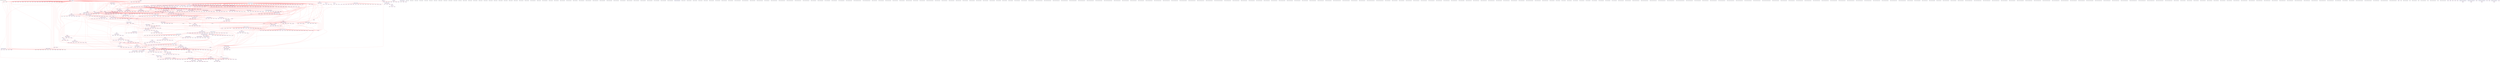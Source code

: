 digraph v3graph {
	graph	[label="MIPS_Bus_obj_dir/MIPS_Bus_TB_049_gate_opt.dot",
		 labelloc=t, labeljust=l,
		 //size="7.5,10",
		 rankdir=TB];
	n0	[fontsize=8 label="0x55a8abfd47a0@TOP", color=purple];
	n1	[fontsize=8 label="0x55a8abd395c0@TOP", color=purple, style=dotted];
	n2	[fontsize=8 label="0x55a8abd539e0 TOP->clk", color=blue];
	n3	[fontsize=8 label="0x55a8aba5fdc0 TOP->mips_cpu_bus__DOT__clk", color=blue, style=dotted];
	n4	[fontsize=8 label="0x55a8abd384b0@TOP", color=purple, style=dotted];
	n5	[fontsize=8 label="0x55a8abd53160 TOP->reset", color=blue];
	n6	[fontsize=8 label="0x55a8aba5fee0 TOP->mips_cpu_bus__DOT__reset", color=blue, style=dotted];
	n7	[fontsize=8 label="0x55a8aba5df00@TOP", color=purple, style=dotted];
	n8	[fontsize=8 label="0x55a8abd40bf0 TOP->active", color=blue];
	n9	[fontsize=8 label="0x55a8aba60000 TOP->mips_cpu_bus__DOT__active", color=blue, style=dotted];
	n10	[fontsize=8 label="0x55a8aba5e200@TOP", color=purple, style=dotted];
	n11	[fontsize=8 label="0x55a8abd565c0 TOP->register_v0", color=blue];
	n12	[fontsize=8 label="0x55a8aba60120 TOP->mips_cpu_bus__DOT__register_v0", color=blue, style=dotted];
	n13	[fontsize=8 label="0x55a8aba5e540@TOP", color=purple, style=dotted];
	n14	[fontsize=8 label="0x55a8abd37b90 TOP->address", color=blue];
	n15	[fontsize=8 label="0x55a8aba60240 TOP->mips_cpu_bus__DOT__address", color=blue, style=dotted];
	n16	[fontsize=8 label="0x55a8aba5e8c0@TOP", color=purple, style=dotted];
	n17	[fontsize=8 label="0x55a8abd54040 TOP->write", color=blue];
	n18	[fontsize=8 label="0x55a8aba60360 TOP->mips_cpu_bus__DOT__write", color=blue, style=dotted];
	n19	[fontsize=8 label="0x55a8aba5ec40@TOP", color=purple, style=dotted];
	n20	[fontsize=8 label="0x55a8abd54a80 TOP->read", color=blue];
	n21	[fontsize=8 label="0x55a8aba60480 TOP->mips_cpu_bus__DOT__read", color=blue, style=dotted];
	n22	[fontsize=8 label="0x55a8aba5efc0@TOP", color=purple, style=dotted];
	n23	[fontsize=8 label="0x55a8abd38140 TOP->waitrequest", color=blue];
	n24	[fontsize=8 label="0x55a8aba605a0 TOP->mips_cpu_bus__DOT__waitrequest", color=blue, style=dotted];
	n25	[fontsize=8 label="0x55a8aba5f340@TOP", color=purple, style=dotted];
	n26	[fontsize=8 label="0x55a8abd389e0 TOP->writedata", color=blue];
	n27	[fontsize=8 label="0x55a8aba606c0 TOP->mips_cpu_bus__DOT__writedata", color=blue, style=dotted];
	n28	[fontsize=8 label="0x55a8aba5f6c0@TOP", color=purple, style=dotted];
	n29	[fontsize=8 label="0x55a8abd39230 TOP->byteenable", color=blue];
	n30	[fontsize=8 label="0x55a8aba607e0 TOP->mips_cpu_bus__DOT__byteenable", color=blue, style=dotted];
	n31	[fontsize=8 label="0x55a8aba5fa40@TOP", color=purple, style=dotted];
	n32	[fontsize=8 label="0x55a8abd382f0 TOP->readdata", color=blue];
	n33	[fontsize=8 label="0x55a8aba60900 TOP->mips_cpu_bus__DOT__readdata", color=blue, style=dotted];
	n34	[fontsize=8 label="0x55a8aba62760@TOP", color=purple, style=dotted];
	n35	[fontsize=8 label="0x55a8aba62440 TOP->mips_cpu_bus__DOT__instruction_decode", color=blue];
	n36	[fontsize=8 label="0x55a8aba62640 TOP->mips_cpu_bus__DOT__op", color=blue, style=dotted];
	n37	[fontsize=8 label="0x55a8aba630d0@TOP", color=purple, style=dotted];
	n38	[fontsize=8 label="0x55a8aba62e90 TOP->mips_cpu_bus__DOT__read_address_1", color=blue, style=dotted];
	n39	[fontsize=8 label="0x55a8abd633c0@TOP", color=purple, style=dotted];
	n40	[fontsize=8 label="0x55a8aba62fb0 TOP->mips_cpu_bus__DOT__Rs_decode", color=blue, style=dotted];
	n41	[fontsize=8 label="0x55a8abd63c30@TOP", color=purple, style=dotted];
	n42	[fontsize=8 label="0x55a8abd63a70 TOP->mips_cpu_bus__DOT__read_address_2", color=blue, style=dotted];
	n43	[fontsize=8 label="0x55a8abd642e0@TOP", color=purple, style=dotted];
	n44	[fontsize=8 label="0x55a8abd63b50 TOP->mips_cpu_bus__DOT__Rt_decode", color=blue, style=dotted];
	n45	[fontsize=8 label="0x55a8abd64a70@TOP", color=purple, style=dotted];
	n46	[fontsize=8 label="0x55a8abd64990 TOP->mips_cpu_bus__DOT__Rd_decode", color=blue, style=dotted];
	n47	[fontsize=8 label="0x55a8abd65200@TOP", color=purple, style=dotted];
	n48	[fontsize=8 label="0x55a8abd65120 TOP->mips_cpu_bus__DOT__immediate", color=blue, style=dotted];
	n49	[fontsize=8 label="0x55a8abd65990@TOP", color=purple, style=dotted];
	n50	[fontsize=8 label="0x55a8abd658b0 TOP->mips_cpu_bus__DOT__j_offset", color=blue, style=dotted];
	n51	[fontsize=8 label="0x55a8abd6a9c0@TOP", color=purple, style=dotted];
	n52	[fontsize=8 label="0x55a8abd68ce0 TOP->mips_cpu_bus__DOT__ALU_output_memory", color=blue];
	n53	[fontsize=8 label="0x55a8abd6a640 TOP->mips_cpu_bus__DOT__data_address", color=blue, style=dotted];
	n54	[fontsize=8 label="0x55a8abd6acc0@TOP", color=purple];
	n55	[fontsize=8 label="0x55a8abd68f80 TOP->mips_cpu_bus__DOT__write_data_memory", color=blue];
	n56	[fontsize=8 label="0x55a8abd6afc0@TOP", color=purple, style=dotted];
	n57	[fontsize=8 label="0x55a8abd685e0 TOP->mips_cpu_bus__DOT__memory_write_memory", color=blue];
	n58	[fontsize=8 label="0x55a8abd6a720 TOP->mips_cpu_bus__DOT__data_write", color=blue, style=dotted];
	n59	[fontsize=8 label="0x55a8abd6b2c0@TOP", color=purple, style=dotted];
	n60	[fontsize=8 label="0x55a8abd68500 TOP->mips_cpu_bus__DOT__memory_to_register_memory", color=blue];
	n61	[fontsize=8 label="0x55a8abd6a800 TOP->mips_cpu_bus__DOT__data_read", color=blue, style=dotted];
	n62	[fontsize=8 label="0x55a8abd6b5c0@TOP", color=purple, style=dotted];
	n63	[fontsize=8 label="0x55a8aba60dc0 TOP->mips_cpu_bus__DOT__program_counter_fetch", color=blue];
	n64	[fontsize=8 label="0x55a8abd6a8e0 TOP->mips_cpu_bus__DOT__instr_address", color=blue, style=dotted];
	n65	[fontsize=8 label="0x55a8abd6b8c0@TOP", color=purple];
	n66	[fontsize=8 label="0x55a8abd6a1e0 TOP->mips_cpu_bus__DOT__forward_A_decode", color=blue, style=dotted];
	n67	[fontsize=8 label="0x55a8abd662e0 TOP->mips_cpu_bus__DOT__register_file_output_A_decode", color=blue];
	n68	[fontsize=8 label="0x55a8abd66740 TOP->mips_cpu_bus__DOT__comparator_1", color=blue];
	n69	[fontsize=8 label="0x55a8abd6bec0@TOP", color=purple];
	n70	[fontsize=8 label="0x55a8abd6a2c0 TOP->mips_cpu_bus__DOT__forward_B_decode", color=blue, style=dotted];
	n71	[fontsize=8 label="0x55a8abd663c0 TOP->mips_cpu_bus__DOT__register_file_output_B_decode", color=blue];
	n72	[fontsize=8 label="0x55a8abd66820 TOP->mips_cpu_bus__DOT__comparator_2", color=blue];
	n73	[fontsize=8 label="0x55a8abd6c4c0@TOP", color=purple, style=dotted];
	n74	[fontsize=8 label="0x55a8aba61d40 TOP->mips_cpu_bus__DOT__using_HI_LO_decode", color=blue];
	n75	[fontsize=8 label="0x55a8abd66040 TOP->mips_cpu_bus__DOT__register_file_output_LO_decode", color=blue, style=dotted];
	n76	[fontsize=8 label="0x55a8abd664a0 TOP->mips_cpu_bus__DOT__src_A_decode", color=blue, style=dotted];
	n77	[fontsize=8 label="0x55a8abd6cac0@TOP", color=purple, style=dotted];
	n78	[fontsize=8 label="0x55a8abd66120 TOP->mips_cpu_bus__DOT__register_file_output_HI_decode", color=blue, style=dotted];
	n79	[fontsize=8 label="0x55a8abd66580 TOP->mips_cpu_bus__DOT__src_B_decode", color=blue, style=dotted];
	n80	[fontsize=8 label="0x55a8abd6d0c0@TOP", color=purple];
	n81	[fontsize=8 label="0x55a8aba61900 TOP->mips_cpu_bus__DOT__branch_decode", color=blue];
	n82	[fontsize=8 label="0x55a8aba619e0 TOP->mips_cpu_bus__DOT__equal_decode", color=blue];
	n83	[fontsize=8 label="0x55a8aba61200 TOP->mips_cpu_bus__DOT__program_counter_src_decode", color=blue];
	n84	[fontsize=8 label="0x55a8abd6d5a0@TOP", color=purple];
	n85	[fontsize=8 label="0x55a8abd66660 TOP->mips_cpu_bus__DOT__sign_imm_decode", color=blue];
	n86	[fontsize=8 label="0x55a8abd6e060@TOP", color=purple, style=dotted];
	n87	[fontsize=8 label="0x55a8abd66200 TOP->mips_cpu_bus__DOT__shifter_output_decode", color=blue, style=dotted];
	n88	[fontsize=8 label="0x55a8abd6e590@TOP", color=purple, style=dotted];
	n89	[fontsize=8 label="0x55a8aba62560 TOP->mips_cpu_bus__DOT__program_counter_plus_four_decode", color=blue];
	n90	[fontsize=8 label="0x55a8abd66900 TOP->mips_cpu_bus__DOT__j_program_counter_decode", color=blue, style=dotted];
	n91	[fontsize=8 label="0x55a8abd6f050@TOP", color=purple, style=dotted];
	n92	[fontsize=8 label="0x55a8abd68960 TOP->mips_cpu_bus__DOT__j_instruction_memory", color=blue];
	n93	[fontsize=8 label="0x55a8abd69140 TOP->mips_cpu_bus__DOT__j_program_counter_memory", color=blue];
	n94	[fontsize=8 label="0x55a8abd69060 TOP->mips_cpu_bus__DOT__ALU_output_memory_resolved", color=blue, style=dotted];
	n95	[fontsize=8 label="0x55a8abd6f650@TOP", color=purple];
	n96	[fontsize=8 label="0x55a8abd69680 TOP->mips_cpu_bus__DOT__HALT_writeback", color=blue];
	n97	[fontsize=8 label="0x55a8abfd8050@TOP", color=purple, style=dotted];
	n98	[fontsize=8 label="0x55a8abd6fa10 TOP->mips_cpu_bus__DOT__data_read_write", color=blue];
	n99	[fontsize=8 label="0x55a8abfd7eb0@TOP", color=purple];
	n100	[fontsize=8 label="0x55a8abfd7d30@TOP", color=purple];
	n101	[fontsize=8 label="0x55a8abd68b20 TOP->mips_cpu_bus__DOT__op_memory", color=blue];
	n102	[fontsize=8 label="0x55a8abd87910@TOP", color=purple, style=dotted];
	n103	[fontsize=8 label="0x55a8aba60a20 TOP->mips_cpu_bus__DOT__internal_clk", color=blue];
	n104	[fontsize=8 label="0x55a8abd8a610 TOP->mips_cpu_bus__DOT__register_file__DOT__clk", color=blue, style=dotted];
	n105	[fontsize=8 label="0x55a8abd87c10@TOP", color=purple, style=dotted];
	n106	[fontsize=8 label="0x55a8abd69300 TOP->mips_cpu_bus__DOT__register_write_writeback", color=blue];
	n107	[fontsize=8 label="0x55a8abd8a7d0 TOP->mips_cpu_bus__DOT__register_file__DOT__write_enable", color=blue, style=dotted];
	n108	[fontsize=8 label="0x55a8abd87f10@TOP", color=purple, style=dotted];
	n109	[fontsize=8 label="0x55a8abd693e0 TOP->mips_cpu_bus__DOT__HI_register_write_writeback", color=blue];
	n110	[fontsize=8 label="0x55a8abd8a8b0 TOP->mips_cpu_bus__DOT__register_file__DOT__HI_write_enable", color=blue, style=dotted];
	n111	[fontsize=8 label="0x55a8abd88210@TOP", color=purple, style=dotted];
	n112	[fontsize=8 label="0x55a8abd694c0 TOP->mips_cpu_bus__DOT__LO_register_write_writeback", color=blue];
	n113	[fontsize=8 label="0x55a8abd8a990 TOP->mips_cpu_bus__DOT__register_file__DOT__LO_write_enable", color=blue, style=dotted];
	n114	[fontsize=8 label="0x55a8abd88510@TOP", color=purple, style=dotted];
	n115	[fontsize=8 label="0x55a8abd8aa70 TOP->mips_cpu_bus__DOT__register_file__DOT__read_address_1", color=blue, style=dotted];
	n116	[fontsize=8 label="0x55a8abd88810@TOP", color=purple, style=dotted];
	n117	[fontsize=8 label="0x55a8abd8ab50 TOP->mips_cpu_bus__DOT__register_file__DOT__read_address_2", color=blue, style=dotted];
	n118	[fontsize=8 label="0x55a8abd88b10@TOP", color=purple, style=dotted];
	n119	[fontsize=8 label="0x55a8abd69a00 TOP->mips_cpu_bus__DOT__write_register_writeback", color=blue];
	n120	[fontsize=8 label="0x55a8abd8ac30 TOP->mips_cpu_bus__DOT__register_file__DOT__write_address", color=blue, style=dotted];
	n121	[fontsize=8 label="0x55a8abd88e10@TOP", color=purple, style=dotted];
	n122	[fontsize=8 label="0x55a8abd69ae0 TOP->mips_cpu_bus__DOT__result_writeback", color=blue];
	n123	[fontsize=8 label="0x55a8abd8ad10 TOP->mips_cpu_bus__DOT__register_file__DOT__write_data", color=blue, style=dotted];
	n124	[fontsize=8 label="0x55a8abd89110@TOP", color=purple, style=dotted];
	n125	[fontsize=8 label="0x55a8abd69bc0 TOP->mips_cpu_bus__DOT__ALU_HI_output_writeback", color=blue];
	n126	[fontsize=8 label="0x55a8abd8adf0 TOP->mips_cpu_bus__DOT__register_file__DOT__HI_write_data", color=blue, style=dotted];
	n127	[fontsize=8 label="0x55a8abd89410@TOP", color=purple, style=dotted];
	n128	[fontsize=8 label="0x55a8abd69ca0 TOP->mips_cpu_bus__DOT__ALU_LO_output_writeback", color=blue];
	n129	[fontsize=8 label="0x55a8abd8aed0 TOP->mips_cpu_bus__DOT__register_file__DOT__LO_write_data", color=blue, style=dotted];
	n130	[fontsize=8 label="0x55a8abd89710@TOP", color=purple, style=dotted];
	n131	[fontsize=8 label="0x55a8abd8afb0 TOP->mips_cpu_bus__DOT__register_file__DOT__read_data_1", color=blue, style=dotted];
	n132	[fontsize=8 label="0x55a8abd89a10@TOP", color=purple, style=dotted];
	n133	[fontsize=8 label="0x55a8abd8b090 TOP->mips_cpu_bus__DOT__register_file__DOT__read_data_2", color=blue, style=dotted];
	n134	[fontsize=8 label="0x55a8abd89d10@TOP", color=purple, style=dotted];
	n135	[fontsize=8 label="0x55a8abd8b170 TOP->mips_cpu_bus__DOT__register_file__DOT__read_data_LO", color=blue, style=dotted];
	n136	[fontsize=8 label="0x55a8abd8a010@TOP", color=purple, style=dotted];
	n137	[fontsize=8 label="0x55a8abd8b250 TOP->mips_cpu_bus__DOT__register_file__DOT__read_data_HI", color=blue, style=dotted];
	n138	[fontsize=8 label="0x55a8abd8a310@TOP", color=purple, style=dotted];
	n139	[fontsize=8 label="0x55a8abd8b330 TOP->mips_cpu_bus__DOT__register_file__DOT__read_register_2", color=blue, style=dotted];
	n140	[fontsize=8 label="0x55a8abd8b6b0@TOP", color=purple];
	n141	[fontsize=8 label="0x55a8abd8b410 TOP->mips_cpu_bus__DOT__register_file__DOT__registers", color=blue];
	n142	[fontsize=8 label="0x55a8abd8bb90@TOP", color=purple];
	n143	[fontsize=8 label="0x55a8abd8c070@TOP", color=purple, style=dotted];
	n144	[fontsize=8 label="0x55a8abd8b5d0 TOP->mips_cpu_bus__DOT__register_file__DOT__LO_reg", color=blue];
	n145	[fontsize=8 label="0x55a8abd8c370@TOP", color=purple, style=dotted];
	n146	[fontsize=8 label="0x55a8abd8b4f0 TOP->mips_cpu_bus__DOT__register_file__DOT__HI_reg", color=blue];
	n147	[fontsize=8 label="0x55a8abd8c670@TOP", color=purple];
	n148	[fontsize=8 label="0x55a8abd8cc80@TOP", color=purple, style=dotted];
	n149	[fontsize=8 label="0x55a8abd8cba0 TOP->mips_cpu_bus__DOT__register_file__DOT__modified_write_clk", color=blue];
	n150	[fontsize=8 label="0x55a8abd8e450@TOP", color=purple, style=dotted];
	n151	[fontsize=8 label="0x55a8abd8f650 TOP->mips_cpu_bus__DOT__pc__DOT__clk", color=blue, style=dotted];
	n152	[fontsize=8 label="0x55a8abd8e750@TOP", color=purple, style=dotted];
	n153	[fontsize=8 label="0x55a8aba60c60 TOP->mips_cpu_bus__DOT__program_counter_prime", color=blue];
	n154	[fontsize=8 label="0x55a8abd8f730 TOP->mips_cpu_bus__DOT__pc__DOT__address_input", color=blue, style=dotted];
	n155	[fontsize=8 label="0x55a8abd8ea50@TOP", color=purple, style=dotted];
	n156	[fontsize=8 label="0x55a8abd6a020 TOP->mips_cpu_bus__DOT__stall_fetch", color=blue];
	n157	[fontsize=8 label="0x55a8abd8f810 TOP->mips_cpu_bus__DOT__pc__DOT__enable", color=blue, style=dotted];
	n158	[fontsize=8 label="0x55a8abd8ed50@TOP", color=purple, style=dotted];
	n159	[fontsize=8 label="0x55a8abd8f8f0 TOP->mips_cpu_bus__DOT__pc__DOT__reset", color=blue, style=dotted];
	n160	[fontsize=8 label="0x55a8abd8f050@TOP", color=purple, style=dotted];
	n161	[fontsize=8 label="0x55a8aba61120 TOP->mips_cpu_bus__DOT__HALT_fetch", color=blue];
	n162	[fontsize=8 label="0x55a8abd8f9d0 TOP->mips_cpu_bus__DOT__pc__DOT__halt", color=blue, style=dotted];
	n163	[fontsize=8 label="0x55a8abd8f350@TOP", color=purple, style=dotted];
	n164	[fontsize=8 label="0x55a8abd8fab0 TOP->mips_cpu_bus__DOT__pc__DOT__address_output", color=blue, style=dotted];
	n165	[fontsize=8 label="0x55a8abd91bc0@TOP", color=purple, style=dotted];
	n166	[fontsize=8 label="0x55a8abd921c0 TOP->mips_cpu_bus__DOT__plus_four_adder__DOT__a", color=blue, style=dotted];
	n167	[fontsize=8 label="0x55a8abd91ec0@TOP", color=purple, style=dotted];
	n168	[fontsize=8 label="0x55a8aba60ee0 TOP->mips_cpu_bus__DOT__program_counter_plus_four_fetch", color=blue, style=dotted];
	n169	[fontsize=8 label="0x55a8abd92380 TOP->mips_cpu_bus__DOT__plus_four_adder__DOT__z", color=blue, style=dotted];
	n170	[fontsize=8 label="0x55a8abd92460@TOP", color=purple, style=dotted];
	n171	[fontsize=8 label="0x55a8abd92990@TOP", color=purple, style=dotted];
	n172	[fontsize=8 label="0x55a8abd93670 TOP->mips_cpu_bus__DOT__program_counter_multiplexer__DOT__control", color=blue, style=dotted];
	n173	[fontsize=8 label="0x55a8abd92c90@TOP", color=purple, style=dotted];
	n174	[fontsize=8 label="0x55a8abd93750 TOP->mips_cpu_bus__DOT__program_counter_multiplexer__DOT__input_0", color=blue, style=dotted];
	n175	[fontsize=8 label="0x55a8abd92f90@TOP", color=purple, style=dotted];
	n176	[fontsize=8 label="0x55a8aba622e0 TOP->mips_cpu_bus__DOT__program_counter_branch_decode", color=blue, style=dotted];
	n177	[fontsize=8 label="0x55a8abd93830 TOP->mips_cpu_bus__DOT__program_counter_multiplexer__DOT__input_1", color=blue, style=dotted];
	n178	[fontsize=8 label="0x55a8abd93290@TOP", color=purple, style=dotted];
	n179	[fontsize=8 label="0x55a8aba61000 TOP->mips_cpu_bus__DOT__program_counter_mux_1_out", color=blue, style=dotted];
	n180	[fontsize=8 label="0x55a8abd93910 TOP->mips_cpu_bus__DOT__program_counter_multiplexer__DOT__resolved", color=blue, style=dotted];
	n181	[fontsize=8 label="0x55a8abd939f0@TOP", color=purple, style=dotted];
	n182	[fontsize=8 label="0x55a8abd93ff0@TOP", color=purple, style=dotted];
	n183	[fontsize=8 label="0x55a8abd68880 TOP->mips_cpu_bus__DOT__program_counter_multiplexer_jump_memory", color=blue];
	n184	[fontsize=8 label="0x55a8abd94cd0 TOP->mips_cpu_bus__DOT__program_counter_multiplexer_two__DOT__control", color=blue, style=dotted];
	n185	[fontsize=8 label="0x55a8abd942f0@TOP", color=purple, style=dotted];
	n186	[fontsize=8 label="0x55a8abd94db0 TOP->mips_cpu_bus__DOT__program_counter_multiplexer_two__DOT__input_0", color=blue, style=dotted];
	n187	[fontsize=8 label="0x55a8abd945f0@TOP", color=purple, style=dotted];
	n188	[fontsize=8 label="0x55a8abd94e90 TOP->mips_cpu_bus__DOT__program_counter_multiplexer_two__DOT__input_1", color=blue, style=dotted];
	n189	[fontsize=8 label="0x55a8abd948f0@TOP", color=purple, style=dotted];
	n190	[fontsize=8 label="0x55a8abd94f70 TOP->mips_cpu_bus__DOT__program_counter_multiplexer_two__DOT__resolved", color=blue, style=dotted];
	n191	[fontsize=8 label="0x55a8abd95050@TOP", color=purple];
	n192	[fontsize=8 label="0x55a8abd95650@TOP", color=purple, style=dotted];
	n193	[fontsize=8 label="0x55a8abd96e50 TOP->mips_cpu_bus__DOT__fetch_decode_register__DOT__clk", color=blue, style=dotted];
	n194	[fontsize=8 label="0x55a8abd95950@TOP", color=purple, style=dotted];
	n195	[fontsize=8 label="0x55a8abd6a100 TOP->mips_cpu_bus__DOT__stall_decode", color=blue];
	n196	[fontsize=8 label="0x55a8abd96f30 TOP->mips_cpu_bus__DOT__fetch_decode_register__DOT__enable", color=blue, style=dotted];
	n197	[fontsize=8 label="0x55a8abd95c50@TOP", color=purple, style=dotted];
	n198	[fontsize=8 label="0x55a8abd97010 TOP->mips_cpu_bus__DOT__fetch_decode_register__DOT__clear", color=blue, style=dotted];
	n199	[fontsize=8 label="0x55a8abd95f50@TOP", color=purple, style=dotted];
	n200	[fontsize=8 label="0x55a8abd970f0 TOP->mips_cpu_bus__DOT__fetch_decode_register__DOT__reset", color=blue, style=dotted];
	n201	[fontsize=8 label="0x55a8abd96250@TOP", color=purple, style=dotted];
	n202	[fontsize=8 label="0x55a8abd971d0 TOP->mips_cpu_bus__DOT__fetch_decode_register__DOT__HALT_fetch", color=blue, style=dotted];
	n203	[fontsize=8 label="0x55a8abd96550@TOP", color=purple, style=dotted];
	n204	[fontsize=8 label="0x55a8aba62200 TOP->mips_cpu_bus__DOT__HALT_decode", color=blue];
	n205	[fontsize=8 label="0x55a8abd972b0 TOP->mips_cpu_bus__DOT__fetch_decode_register__DOT__HALT_decode", color=blue, style=dotted];
	n206	[fontsize=8 label="0x55a8abd96850@TOP", color=purple, style=dotted];
	n207	[fontsize=8 label="0x55a8abd97390 TOP->mips_cpu_bus__DOT__fetch_decode_register__DOT__program_counter_plus_four_fetch", color=blue, style=dotted];
	n208	[fontsize=8 label="0x55a8abd96b50@TOP", color=purple, style=dotted];
	n209	[fontsize=8 label="0x55a8abd97470 TOP->mips_cpu_bus__DOT__fetch_decode_register__DOT__program_counter_plus_four_decode", color=blue, style=dotted];
	n210	[fontsize=8 label="0x55a8abd99460@TOP", color=purple, style=dotted];
	n211	[fontsize=8 label="0x55a8abd9bb60 TOP->mips_cpu_bus__DOT__control_unit__DOT__instruction", color=blue, style=dotted];
	n212	[fontsize=8 label="0x55a8abd99760@TOP", color=purple, style=dotted];
	n213	[fontsize=8 label="0x55a8aba61360 TOP->mips_cpu_bus__DOT__register_write_decode", color=blue];
	n214	[fontsize=8 label="0x55a8abd9bc40 TOP->mips_cpu_bus__DOT__control_unit__DOT__register_write", color=blue, style=dotted];
	n215	[fontsize=8 label="0x55a8abd99a60@TOP", color=purple, style=dotted];
	n216	[fontsize=8 label="0x55a8aba61480 TOP->mips_cpu_bus__DOT__memory_to_register_decode", color=blue];
	n217	[fontsize=8 label="0x55a8abd9bd20 TOP->mips_cpu_bus__DOT__control_unit__DOT__memory_to_register", color=blue, style=dotted];
	n218	[fontsize=8 label="0x55a8abd99d60@TOP", color=purple, style=dotted];
	n219	[fontsize=8 label="0x55a8aba615a0 TOP->mips_cpu_bus__DOT__memory_write_decode", color=blue];
	n220	[fontsize=8 label="0x55a8abd9be00 TOP->mips_cpu_bus__DOT__control_unit__DOT__memory_write", color=blue, style=dotted];
	n221	[fontsize=8 label="0x55a8abd9a060@TOP", color=purple, style=dotted];
	n222	[fontsize=8 label="0x55a8aba616c0 TOP->mips_cpu_bus__DOT__ALU_src_B_decode", color=blue];
	n223	[fontsize=8 label="0x55a8abd9bee0 TOP->mips_cpu_bus__DOT__control_unit__DOT__ALU_src_B", color=blue, style=dotted];
	n224	[fontsize=8 label="0x55a8abd9a360@TOP", color=purple, style=dotted];
	n225	[fontsize=8 label="0x55a8aba617e0 TOP->mips_cpu_bus__DOT__register_destination_decode", color=blue];
	n226	[fontsize=8 label="0x55a8abd9bfc0 TOP->mips_cpu_bus__DOT__control_unit__DOT__register_destination", color=blue, style=dotted];
	n227	[fontsize=8 label="0x55a8abd9a660@TOP", color=purple, style=dotted];
	n228	[fontsize=8 label="0x55a8abd9c0a0 TOP->mips_cpu_bus__DOT__control_unit__DOT__branch", color=blue, style=dotted];
	n229	[fontsize=8 label="0x55a8abd9a960@TOP", color=purple, style=dotted];
	n230	[fontsize=8 label="0x55a8aba61b00 TOP->mips_cpu_bus__DOT__ALU_function_decode", color=blue];
	n231	[fontsize=8 label="0x55a8abd9c180 TOP->mips_cpu_bus__DOT__control_unit__DOT__ALU_function", color=blue, style=dotted];
	n232	[fontsize=8 label="0x55a8abd9ac60@TOP", color=purple, style=dotted];
	n233	[fontsize=8 label="0x55a8aba61c60 TOP->mips_cpu_bus__DOT__program_counter_multiplexer_jump_decode", color=blue];
	n234	[fontsize=8 label="0x55a8abd9c260 TOP->mips_cpu_bus__DOT__control_unit__DOT__program_counter_multiplexer_jump", color=blue, style=dotted];
	n235	[fontsize=8 label="0x55a8abd9af60@TOP", color=purple, style=dotted];
	n236	[fontsize=8 label="0x55a8aba61ea0 TOP->mips_cpu_bus__DOT__j_instruction_decode", color=blue];
	n237	[fontsize=8 label="0x55a8abd9c340 TOP->mips_cpu_bus__DOT__control_unit__DOT__j_instruction", color=blue, style=dotted];
	n238	[fontsize=8 label="0x55a8abd9b260@TOP", color=purple, style=dotted];
	n239	[fontsize=8 label="0x55a8aba620e0 TOP->mips_cpu_bus__DOT__LO_register_write_decode", color=blue];
	n240	[fontsize=8 label="0x55a8abd9c420 TOP->mips_cpu_bus__DOT__control_unit__DOT__LO_register_write", color=blue, style=dotted];
	n241	[fontsize=8 label="0x55a8abd9b560@TOP", color=purple, style=dotted];
	n242	[fontsize=8 label="0x55a8aba61fc0 TOP->mips_cpu_bus__DOT__HI_register_write_decode", color=blue];
	n243	[fontsize=8 label="0x55a8abd9c500 TOP->mips_cpu_bus__DOT__control_unit__DOT__HI_register_write", color=blue, style=dotted];
	n244	[fontsize=8 label="0x55a8abd9b860@TOP", color=purple, style=dotted];
	n245	[fontsize=8 label="0x55a8abd9c5e0 TOP->mips_cpu_bus__DOT__control_unit__DOT__using_HI_LO", color=blue, style=dotted];
	n246	[fontsize=8 label="0x55a8abd9c960@TOP", color=purple];
	n247	[fontsize=8 label="0x55a8abd9c6c0 TOP->mips_cpu_bus__DOT__control_unit__DOT__op", color=blue];
	n248	[fontsize=8 label="0x55a8abd9c7a0 TOP->mips_cpu_bus__DOT__control_unit__DOT__rt", color=blue];
	n249	[fontsize=8 label="0x55a8abd9c880 TOP->mips_cpu_bus__DOT__control_unit__DOT__funct", color=blue];
	n250	[fontsize=8 label="0x55a8abddf710@TOP", color=purple, style=dotted];
	n251	[fontsize=8 label="0x55a8abde0a40 TOP->mips_cpu_bus__DOT__reg_output_comparator__DOT__op", color=blue, style=dotted];
	n252	[fontsize=8 label="0x55a8abddfac0@TOP", color=purple, style=dotted];
	n253	[fontsize=8 label="0x55a8abde0ba0 TOP->mips_cpu_bus__DOT__reg_output_comparator__DOT__rt", color=blue, style=dotted];
	n254	[fontsize=8 label="0x55a8abddfea0@TOP", color=purple, style=dotted];
	n255	[fontsize=8 label="0x55a8abde0cc0 TOP->mips_cpu_bus__DOT__reg_output_comparator__DOT__a", color=blue, style=dotted];
	n256	[fontsize=8 label="0x55a8abde0280@TOP", color=purple, style=dotted];
	n257	[fontsize=8 label="0x55a8abde0de0 TOP->mips_cpu_bus__DOT__reg_output_comparator__DOT__b", color=blue, style=dotted];
	n258	[fontsize=8 label="0x55a8abde0660@TOP", color=purple, style=dotted];
	n259	[fontsize=8 label="0x55a8abde0f00 TOP->mips_cpu_bus__DOT__reg_output_comparator__DOT__c", color=blue, style=dotted];
	n260	[fontsize=8 label="0x55a8ac02bb00@TOP", color=purple, style=dotted];
	n261	[fontsize=8 label="0x55a8ac02b960@TOP", color=purple, style=dotted];
	n262	[fontsize=8 label="0x55a8ac02b7c0@TOP", color=purple, style=dotted];
	n263	[fontsize=8 label="0x55a8ac02b620@TOP", color=purple, style=dotted];
	n264	[fontsize=8 label="0x55a8ac02b4a0@TOP", color=purple, style=dotted];
	n265	[fontsize=8 label="0x55a8ac02b320@TOP", color=purple];
	n266	[fontsize=8 label="0x55a8ac02b1a0@TOP", color=purple, style=dotted];
	n267	[fontsize=8 label="0x55a8ac02b000@TOP", color=purple, style=dotted];
	n268	[fontsize=8 label="0x55a8ac02a060@TOP", color=purple, style=dotted];
	n269	[fontsize=8 label="0x55a8abde5900@TOP", color=purple, style=dotted];
	n270	[fontsize=8 label="0x55a8abde6440 TOP->mips_cpu_bus__DOT__adder_decode__DOT__a", color=blue, style=dotted];
	n271	[fontsize=8 label="0x55a8abde5cc0@TOP", color=purple, style=dotted];
	n272	[fontsize=8 label="0x55a8abde65d0 TOP->mips_cpu_bus__DOT__adder_decode__DOT__b", color=blue, style=dotted];
	n273	[fontsize=8 label="0x55a8abde6080@TOP", color=purple, style=dotted];
	n274	[fontsize=8 label="0x55a8abde66f0 TOP->mips_cpu_bus__DOT__adder_decode__DOT__z", color=blue, style=dotted];
	n275	[fontsize=8 label="0x55a8abde6810@TOP", color=purple, style=dotted];
	n276	[fontsize=8 label="0x55a8abde6e30@TOP", color=purple, style=dotted];
	n277	[fontsize=8 label="0x55a8abdf2040 TOP->mips_cpu_bus__DOT__decode_execute_register__DOT__clk", color=blue, style=dotted];
	n278	[fontsize=8 label="0x55a8abde71e0@TOP", color=purple, style=dotted];
	n279	[fontsize=8 label="0x55a8abd6a3a0 TOP->mips_cpu_bus__DOT__flush_execute_register", color=blue];
	n280	[fontsize=8 label="0x55a8abdf2200 TOP->mips_cpu_bus__DOT__decode_execute_register__DOT__clear", color=blue, style=dotted];
	n281	[fontsize=8 label="0x55a8abde75d0@TOP", color=purple, style=dotted];
	n282	[fontsize=8 label="0x55a8abdf2320 TOP->mips_cpu_bus__DOT__decode_execute_register__DOT__reset", color=blue, style=dotted];
	n283	[fontsize=8 label="0x55a8abde79b0@TOP", color=purple, style=dotted];
	n284	[fontsize=8 label="0x55a8abdf2440 TOP->mips_cpu_bus__DOT__decode_execute_register__DOT__register_write_decode", color=blue, style=dotted];
	n285	[fontsize=8 label="0x55a8abde7db0@TOP", color=purple, style=dotted];
	n286	[fontsize=8 label="0x55a8abdf2560 TOP->mips_cpu_bus__DOT__decode_execute_register__DOT__memory_to_register_decode", color=blue, style=dotted];
	n287	[fontsize=8 label="0x55a8abde81b0@TOP", color=purple, style=dotted];
	n288	[fontsize=8 label="0x55a8abdf2680 TOP->mips_cpu_bus__DOT__decode_execute_register__DOT__memory_write_decode", color=blue, style=dotted];
	n289	[fontsize=8 label="0x55a8abde85a0@TOP", color=purple, style=dotted];
	n290	[fontsize=8 label="0x55a8abdf27a0 TOP->mips_cpu_bus__DOT__decode_execute_register__DOT__ALU_src_B_decode", color=blue, style=dotted];
	n291	[fontsize=8 label="0x55a8abde8990@TOP", color=purple, style=dotted];
	n292	[fontsize=8 label="0x55a8abdf28c0 TOP->mips_cpu_bus__DOT__decode_execute_register__DOT__register_destination_decode", color=blue, style=dotted];
	n293	[fontsize=8 label="0x55a8abde8da0@TOP", color=purple, style=dotted];
	n294	[fontsize=8 label="0x55a8abdf29e0 TOP->mips_cpu_bus__DOT__decode_execute_register__DOT__HI_register_write_decode", color=blue, style=dotted];
	n295	[fontsize=8 label="0x55a8abde91a0@TOP", color=purple, style=dotted];
	n296	[fontsize=8 label="0x55a8abdf2b00 TOP->mips_cpu_bus__DOT__decode_execute_register__DOT__LO_register_write_decode", color=blue, style=dotted];
	n297	[fontsize=8 label="0x55a8abde95a0@TOP", color=purple, style=dotted];
	n298	[fontsize=8 label="0x55a8abdf2c20 TOP->mips_cpu_bus__DOT__decode_execute_register__DOT__ALU_function_decode", color=blue, style=dotted];
	n299	[fontsize=8 label="0x55a8abde9990@TOP", color=purple, style=dotted];
	n300	[fontsize=8 label="0x55a8abdf2d40 TOP->mips_cpu_bus__DOT__decode_execute_register__DOT__program_counter_multiplexer_jump_decode", color=blue, style=dotted];
	n301	[fontsize=8 label="0x55a8abde9db0@TOP", color=purple, style=dotted];
	n302	[fontsize=8 label="0x55a8abdf2e60 TOP->mips_cpu_bus__DOT__decode_execute_register__DOT__j_instruction_decode", color=blue, style=dotted];
	n303	[fontsize=8 label="0x55a8abdea1a0@TOP", color=purple, style=dotted];
	n304	[fontsize=8 label="0x55a8abdf2f80 TOP->mips_cpu_bus__DOT__decode_execute_register__DOT__using_HI_LO_decode", color=blue, style=dotted];
	n305	[fontsize=8 label="0x55a8abdea590@TOP", color=purple, style=dotted];
	n306	[fontsize=8 label="0x55a8abdf30a0 TOP->mips_cpu_bus__DOT__decode_execute_register__DOT__HALT_decode", color=blue, style=dotted];
	n307	[fontsize=8 label="0x55a8abdea980@TOP", color=purple, style=dotted];
	n308	[fontsize=8 label="0x55a8abdf31c0 TOP->mips_cpu_bus__DOT__decode_execute_register__DOT__op_decode", color=blue, style=dotted];
	n309	[fontsize=8 label="0x55a8abdead30@TOP", color=purple, style=dotted];
	n310	[fontsize=8 label="0x55a8abd670e0 TOP->mips_cpu_bus__DOT__register_write_execute", color=blue];
	n311	[fontsize=8 label="0x55a8abdf32e0 TOP->mips_cpu_bus__DOT__decode_execute_register__DOT__register_write_execute", color=blue, style=dotted];
	n312	[fontsize=8 label="0x55a8abdeb130@TOP", color=purple, style=dotted];
	n313	[fontsize=8 label="0x55a8abd66ac0 TOP->mips_cpu_bus__DOT__memory_to_register_execute", color=blue];
	n314	[fontsize=8 label="0x55a8abdf3400 TOP->mips_cpu_bus__DOT__decode_execute_register__DOT__memory_to_register_execute", color=blue, style=dotted];
	n315	[fontsize=8 label="0x55a8abdeb540@TOP", color=purple, style=dotted];
	n316	[fontsize=8 label="0x55a8abd66ba0 TOP->mips_cpu_bus__DOT__memory_write_execute", color=blue];
	n317	[fontsize=8 label="0x55a8abdf3520 TOP->mips_cpu_bus__DOT__decode_execute_register__DOT__memory_write_execute", color=blue, style=dotted];
	n318	[fontsize=8 label="0x55a8abdeb930@TOP", color=purple, style=dotted];
	n319	[fontsize=8 label="0x55a8abd66d60 TOP->mips_cpu_bus__DOT__ALU_src_B_execute", color=blue];
	n320	[fontsize=8 label="0x55a8abdf3640 TOP->mips_cpu_bus__DOT__decode_execute_register__DOT__ALU_src_B_execute", color=blue, style=dotted];
	n321	[fontsize=8 label="0x55a8abdebd20@TOP", color=purple, style=dotted];
	n322	[fontsize=8 label="0x55a8abd669e0 TOP->mips_cpu_bus__DOT__register_destination_execute", color=blue];
	n323	[fontsize=8 label="0x55a8abdf3760 TOP->mips_cpu_bus__DOT__decode_execute_register__DOT__register_destination_execute", color=blue, style=dotted];
	n324	[fontsize=8 label="0x55a8abdec130@TOP", color=purple, style=dotted];
	n325	[fontsize=8 label="0x55a8abd66f20 TOP->mips_cpu_bus__DOT__HI_register_write_execute", color=blue];
	n326	[fontsize=8 label="0x55a8abdf3880 TOP->mips_cpu_bus__DOT__decode_execute_register__DOT__HI_register_write_execute", color=blue, style=dotted];
	n327	[fontsize=8 label="0x55a8abdec530@TOP", color=purple, style=dotted];
	n328	[fontsize=8 label="0x55a8abd67000 TOP->mips_cpu_bus__DOT__LO_register_write_execute", color=blue];
	n329	[fontsize=8 label="0x55a8abdf39a0 TOP->mips_cpu_bus__DOT__decode_execute_register__DOT__LO_register_write_execute", color=blue, style=dotted];
	n330	[fontsize=8 label="0x55a8abdec930@TOP", color=purple, style=dotted];
	n331	[fontsize=8 label="0x55a8abd66e40 TOP->mips_cpu_bus__DOT__ALU_function_execute", color=blue];
	n332	[fontsize=8 label="0x55a8abdf3ac0 TOP->mips_cpu_bus__DOT__decode_execute_register__DOT__ALU_function_execute", color=blue, style=dotted];
	n333	[fontsize=8 label="0x55a8abdecd20@TOP", color=purple, style=dotted];
	n334	[fontsize=8 label="0x55a8abd671c0 TOP->mips_cpu_bus__DOT__program_counter_multiplexer_jump_execute", color=blue];
	n335	[fontsize=8 label="0x55a8abdf3be0 TOP->mips_cpu_bus__DOT__decode_execute_register__DOT__program_counter_multiplexer_jump_execute", color=blue, style=dotted];
	n336	[fontsize=8 label="0x55a8abded140@TOP", color=purple, style=dotted];
	n337	[fontsize=8 label="0x55a8abd672a0 TOP->mips_cpu_bus__DOT__j_instruction_execute", color=blue];
	n338	[fontsize=8 label="0x55a8abdf3d00 TOP->mips_cpu_bus__DOT__decode_execute_register__DOT__j_instruction_execute", color=blue, style=dotted];
	n339	[fontsize=8 label="0x55a8abded540@TOP", color=purple, style=dotted];
	n340	[fontsize=8 label="0x55a8abd67380 TOP->mips_cpu_bus__DOT__using_HI_LO_execute", color=blue];
	n341	[fontsize=8 label="0x55a8abdf3e20 TOP->mips_cpu_bus__DOT__decode_execute_register__DOT__using_HI_LO_execute", color=blue, style=dotted];
	n342	[fontsize=8 label="0x55a8abded930@TOP", color=purple, style=dotted];
	n343	[fontsize=8 label="0x55a8abd67460 TOP->mips_cpu_bus__DOT__HALT_execute", color=blue];
	n344	[fontsize=8 label="0x55a8abdf3f40 TOP->mips_cpu_bus__DOT__decode_execute_register__DOT__HALT_execute", color=blue, style=dotted];
	n345	[fontsize=8 label="0x55a8abdedd20@TOP", color=purple, style=dotted];
	n346	[fontsize=8 label="0x55a8abd67540 TOP->mips_cpu_bus__DOT__op_execute", color=blue];
	n347	[fontsize=8 label="0x55a8abdf4060 TOP->mips_cpu_bus__DOT__decode_execute_register__DOT__op_execute", color=blue, style=dotted];
	n348	[fontsize=8 label="0x55a8abdee110@TOP", color=purple, style=dotted];
	n349	[fontsize=8 label="0x55a8abdf4180 TOP->mips_cpu_bus__DOT__decode_execute_register__DOT__Rs_decode", color=blue, style=dotted];
	n350	[fontsize=8 label="0x55a8abdee4f0@TOP", color=purple, style=dotted];
	n351	[fontsize=8 label="0x55a8abdf42a0 TOP->mips_cpu_bus__DOT__decode_execute_register__DOT__Rt_decode", color=blue, style=dotted];
	n352	[fontsize=8 label="0x55a8abdee8d0@TOP", color=purple, style=dotted];
	n353	[fontsize=8 label="0x55a8abdf43c0 TOP->mips_cpu_bus__DOT__decode_execute_register__DOT__Rd_decode", color=blue, style=dotted];
	n354	[fontsize=8 label="0x55a8abdeecb0@TOP", color=purple, style=dotted];
	n355	[fontsize=8 label="0x55a8abdf44e0 TOP->mips_cpu_bus__DOT__decode_execute_register__DOT__sign_imm_decode", color=blue, style=dotted];
	n356	[fontsize=8 label="0x55a8abdef0a0@TOP", color=purple, style=dotted];
	n357	[fontsize=8 label="0x55a8abd67d20 TOP->mips_cpu_bus__DOT__Rs_execute", color=blue];
	n358	[fontsize=8 label="0x55a8abdf4600 TOP->mips_cpu_bus__DOT__decode_execute_register__DOT__Rs_execute", color=blue, style=dotted];
	n359	[fontsize=8 label="0x55a8abdef490@TOP", color=purple, style=dotted];
	n360	[fontsize=8 label="0x55a8abd67e00 TOP->mips_cpu_bus__DOT__Rt_execute", color=blue];
	n361	[fontsize=8 label="0x55a8abdf4720 TOP->mips_cpu_bus__DOT__decode_execute_register__DOT__Rt_execute", color=blue, style=dotted];
	n362	[fontsize=8 label="0x55a8abdef880@TOP", color=purple, style=dotted];
	n363	[fontsize=8 label="0x55a8abd67ee0 TOP->mips_cpu_bus__DOT__Rd_execute", color=blue];
	n364	[fontsize=8 label="0x55a8abdf4840 TOP->mips_cpu_bus__DOT__decode_execute_register__DOT__Rd_execute", color=blue, style=dotted];
	n365	[fontsize=8 label="0x55a8abdefc70@TOP", color=purple, style=dotted];
	n366	[fontsize=8 label="0x55a8abd67fc0 TOP->mips_cpu_bus__DOT__sign_imm_execute", color=blue];
	n367	[fontsize=8 label="0x55a8abdf4960 TOP->mips_cpu_bus__DOT__decode_execute_register__DOT__sign_imm_execute", color=blue, style=dotted];
	n368	[fontsize=8 label="0x55a8abdf0060@TOP", color=purple, style=dotted];
	n369	[fontsize=8 label="0x55a8abdf4a80 TOP->mips_cpu_bus__DOT__decode_execute_register__DOT__src_A_decode", color=blue, style=dotted];
	n370	[fontsize=8 label="0x55a8abdf0450@TOP", color=purple, style=dotted];
	n371	[fontsize=8 label="0x55a8abdf4ba0 TOP->mips_cpu_bus__DOT__decode_execute_register__DOT__src_B_decode", color=blue, style=dotted];
	n372	[fontsize=8 label="0x55a8abdf0840@TOP", color=purple, style=dotted];
	n373	[fontsize=8 label="0x55a8abdf4cc0 TOP->mips_cpu_bus__DOT__decode_execute_register__DOT__program_counter_plus_four_decode", color=blue, style=dotted];
	n374	[fontsize=8 label="0x55a8abdf0c50@TOP", color=purple, style=dotted];
	n375	[fontsize=8 label="0x55a8abdf4de0 TOP->mips_cpu_bus__DOT__decode_execute_register__DOT__j_program_counter_decode", color=blue, style=dotted];
	n376	[fontsize=8 label="0x55a8abdf1050@TOP", color=purple, style=dotted];
	n377	[fontsize=8 label="0x55a8abd67620 TOP->mips_cpu_bus__DOT__src_A_execute", color=blue];
	n378	[fontsize=8 label="0x55a8abdf4f00 TOP->mips_cpu_bus__DOT__decode_execute_register__DOT__src_A_execute", color=blue, style=dotted];
	n379	[fontsize=8 label="0x55a8abdf1440@TOP", color=purple, style=dotted];
	n380	[fontsize=8 label="0x55a8abd67700 TOP->mips_cpu_bus__DOT__src_B_execute", color=blue];
	n381	[fontsize=8 label="0x55a8abdf5020 TOP->mips_cpu_bus__DOT__decode_execute_register__DOT__src_B_execute", color=blue, style=dotted];
	n382	[fontsize=8 label="0x55a8abdf1830@TOP", color=purple, style=dotted];
	n383	[fontsize=8 label="0x55a8abd68180 TOP->mips_cpu_bus__DOT__program_counter_plus_four_execute", color=blue];
	n384	[fontsize=8 label="0x55a8abdf5140 TOP->mips_cpu_bus__DOT__decode_execute_register__DOT__program_counter_plus_four_execute", color=blue, style=dotted];
	n385	[fontsize=8 label="0x55a8abdf1c40@TOP", color=purple, style=dotted];
	n386	[fontsize=8 label="0x55a8abd68260 TOP->mips_cpu_bus__DOT__j_program_counter_execute", color=blue];
	n387	[fontsize=8 label="0x55a8abdf5260 TOP->mips_cpu_bus__DOT__decode_execute_register__DOT__j_program_counter_execute", color=blue, style=dotted];
	n388	[fontsize=8 label="0x55a8abdfff20@TOP", color=purple, style=dotted];
	n389	[fontsize=8 label="0x55a8abe00860 TOP->mips_cpu_bus__DOT__plus_four_adder_execute__DOT__b", color=blue, style=dotted];
	n390	[fontsize=8 label="0x55a8abe00310@TOP", color=purple, style=dotted];
	n391	[fontsize=8 label="0x55a8abd680a0 TOP->mips_cpu_bus__DOT__program_counter_plus_eight_execute", color=blue, style=dotted];
	n392	[fontsize=8 label="0x55a8abe00980 TOP->mips_cpu_bus__DOT__plus_four_adder_execute__DOT__z", color=blue, style=dotted];
	n393	[fontsize=8 label="0x55a8abe00aa0@TOP", color=purple, style=dotted];
	n394	[fontsize=8 label="0x55a8abe01090@TOP", color=purple, style=dotted];
	n395	[fontsize=8 label="0x55a8abe02230 TOP->mips_cpu_bus__DOT__write_register_execute_mux__DOT__control", color=blue, style=dotted];
	n396	[fontsize=8 label="0x55a8abe01490@TOP", color=purple, style=dotted];
	n397	[fontsize=8 label="0x55a8abe02350 TOP->mips_cpu_bus__DOT__write_register_execute_mux__DOT__input_0", color=blue, style=dotted];
	n398	[fontsize=8 label="0x55a8abe01880@TOP", color=purple, style=dotted];
	n399	[fontsize=8 label="0x55a8abe02470 TOP->mips_cpu_bus__DOT__write_register_execute_mux__DOT__input_1", color=blue, style=dotted];
	n400	[fontsize=8 label="0x55a8abe01c70@TOP", color=purple, style=dotted];
	n401	[fontsize=8 label="0x55a8abd66c80 TOP->mips_cpu_bus__DOT__write_register_execute", color=blue];
	n402	[fontsize=8 label="0x55a8abe027d0 TOP->mips_cpu_bus__DOT__write_register_execute_mux__DOT__resolved", color=blue, style=dotted];
	n403	[fontsize=8 label="0x55a8abe028f0@TOP", color=purple];
	n404	[fontsize=8 label="0x55a8abe04460@TOP", color=purple, style=dotted];
	n405	[fontsize=8 label="0x55a8abe07ee0 TOP->mips_cpu_bus__DOT__alu_input_mux__DOT__ALU_src_B_execute", color=blue, style=dotted];
	n406	[fontsize=8 label="0x55a8abe04840@TOP", color=purple, style=dotted];
	n407	[fontsize=8 label="0x55a8abd6a480 TOP->mips_cpu_bus__DOT__forward_A_execute", color=blue];
	n408	[fontsize=8 label="0x55a8abe08000 TOP->mips_cpu_bus__DOT__alu_input_mux__DOT__forward_one_execute", color=blue, style=dotted];
	n409	[fontsize=8 label="0x55a8abe04c20@TOP", color=purple, style=dotted];
	n410	[fontsize=8 label="0x55a8abd6a560 TOP->mips_cpu_bus__DOT__forward_B_execute", color=blue];
	n411	[fontsize=8 label="0x55a8abe08120 TOP->mips_cpu_bus__DOT__alu_input_mux__DOT__forward_two_execute", color=blue, style=dotted];
	n412	[fontsize=8 label="0x55a8abe05000@TOP", color=purple, style=dotted];
	n413	[fontsize=8 label="0x55a8abe08240 TOP->mips_cpu_bus__DOT__alu_input_mux__DOT__read_data_1_reg", color=blue, style=dotted];
	n414	[fontsize=8 label="0x55a8abe053e0@TOP", color=purple, style=dotted];
	n415	[fontsize=8 label="0x55a8abe08360 TOP->mips_cpu_bus__DOT__alu_input_mux__DOT__result_writeback", color=blue, style=dotted];
	n416	[fontsize=8 label="0x55a8abe057c0@TOP", color=purple, style=dotted];
	n417	[fontsize=8 label="0x55a8abe08480 TOP->mips_cpu_bus__DOT__alu_input_mux__DOT__ALU_output_memory", color=blue, style=dotted];
	n418	[fontsize=8 label="0x55a8abe05ba0@TOP", color=purple, style=dotted];
	n419	[fontsize=8 label="0x55a8abe085a0 TOP->mips_cpu_bus__DOT__alu_input_mux__DOT__LO_result_writeback", color=blue, style=dotted];
	n420	[fontsize=8 label="0x55a8abe05f90@TOP", color=purple, style=dotted];
	n421	[fontsize=8 label="0x55a8abd68ea0 TOP->mips_cpu_bus__DOT__ALU_LO_output_memory", color=blue];
	n422	[fontsize=8 label="0x55a8abe086c0 TOP->mips_cpu_bus__DOT__alu_input_mux__DOT__ALU_LO_output_memory", color=blue, style=dotted];
	n423	[fontsize=8 label="0x55a8abe06380@TOP", color=purple, style=dotted];
	n424	[fontsize=8 label="0x55a8abe087e0 TOP->mips_cpu_bus__DOT__alu_input_mux__DOT__read_data_2_reg", color=blue, style=dotted];
	n425	[fontsize=8 label="0x55a8abe06760@TOP", color=purple, style=dotted];
	n426	[fontsize=8 label="0x55a8abd68dc0 TOP->mips_cpu_bus__DOT__ALU_HI_output_memory", color=blue];
	n427	[fontsize=8 label="0x55a8abe08900 TOP->mips_cpu_bus__DOT__alu_input_mux__DOT__ALU_HI_output_memory", color=blue, style=dotted];
	n428	[fontsize=8 label="0x55a8abe06b50@TOP", color=purple, style=dotted];
	n429	[fontsize=8 label="0x55a8abe08a20 TOP->mips_cpu_bus__DOT__alu_input_mux__DOT__HI_result_writeback", color=blue, style=dotted];
	n430	[fontsize=8 label="0x55a8abe06f40@TOP", color=purple, style=dotted];
	n431	[fontsize=8 label="0x55a8abe08b40 TOP->mips_cpu_bus__DOT__alu_input_mux__DOT__sign_imm_execute", color=blue, style=dotted];
	n432	[fontsize=8 label="0x55a8abe07320@TOP", color=purple, style=dotted];
	n433	[fontsize=8 label="0x55a8abe08c60 TOP->mips_cpu_bus__DOT__alu_input_mux__DOT__program_counter_plus_eight_execute", color=blue, style=dotted];
	n434	[fontsize=8 label="0x55a8abe07720@TOP", color=purple, style=dotted];
	n435	[fontsize=8 label="0x55a8abd677e0 TOP->mips_cpu_bus__DOT__src_A_ALU_execute", color=blue];
	n436	[fontsize=8 label="0x55a8abe08d80 TOP->mips_cpu_bus__DOT__alu_input_mux__DOT__src_A_ALU_execute", color=blue, style=dotted];
	n437	[fontsize=8 label="0x55a8abe07b00@TOP", color=purple, style=dotted];
	n438	[fontsize=8 label="0x55a8abd678c0 TOP->mips_cpu_bus__DOT__src_B_ALU_execute", color=blue];
	n439	[fontsize=8 label="0x55a8abe08ea0 TOP->mips_cpu_bus__DOT__alu_input_mux__DOT__src_B_ALU_execute", color=blue, style=dotted];
	n440	[fontsize=8 label="0x55a8ac01f260@TOP", color=purple];
	n441	[fontsize=8 label="0x55a8ac01f0e0@TOP", color=purple];
	n442	[fontsize=8 label="0x55a8abe08fc0 TOP->mips_cpu_bus__DOT__alu_input_mux__DOT__src_mux_input_0", color=blue];
	n443	[fontsize=8 label="0x55a8abe0f5b0@TOP", color=purple, style=dotted];
	n444	[fontsize=8 label="0x55a8abe10bf0 TOP->mips_cpu_bus__DOT__alu__DOT__ALU_operation", color=blue, style=dotted];
	n445	[fontsize=8 label="0x55a8abe0f960@TOP", color=purple, style=dotted];
	n446	[fontsize=8 label="0x55a8abe10d50 TOP->mips_cpu_bus__DOT__alu__DOT__input_1", color=blue, style=dotted];
	n447	[fontsize=8 label="0x55a8abe0fd10@TOP", color=purple, style=dotted];
	n448	[fontsize=8 label="0x55a8abe10ea0 TOP->mips_cpu_bus__DOT__alu__DOT__input_2", color=blue, style=dotted];
	n449	[fontsize=8 label="0x55a8abe100c0@TOP", color=purple, style=dotted];
	n450	[fontsize=8 label="0x55a8abd67a80 TOP->mips_cpu_bus__DOT__ALU_output_execute", color=blue];
	n451	[fontsize=8 label="0x55a8abe10fc0 TOP->mips_cpu_bus__DOT__alu__DOT__ALU_output", color=blue, style=dotted];
	n452	[fontsize=8 label="0x55a8abe10470@TOP", color=purple, style=dotted];
	n453	[fontsize=8 label="0x55a8abd67b60 TOP->mips_cpu_bus__DOT__ALU_HI_output_execute", color=blue];
	n454	[fontsize=8 label="0x55a8abe110e0 TOP->mips_cpu_bus__DOT__alu__DOT__ALU_HI_output", color=blue, style=dotted];
	n455	[fontsize=8 label="0x55a8abe10830@TOP", color=purple, style=dotted];
	n456	[fontsize=8 label="0x55a8abd67c40 TOP->mips_cpu_bus__DOT__ALU_LO_output_execute", color=blue];
	n457	[fontsize=8 label="0x55a8abe11200 TOP->mips_cpu_bus__DOT__alu__DOT__ALU_LO_output", color=blue, style=dotted];
	n458	[fontsize=8 label="0x55a8abe119e0@TOP", color=purple, style=dotted];
	n459	[fontsize=8 label="0x55a8abe11320 TOP->mips_cpu_bus__DOT__alu__DOT__shift_amount", color=blue, style=dotted];
	n460	[fontsize=8 label="0x55a8abe12110@TOP", color=purple, style=dotted];
	n461	[fontsize=8 label="0x55a8abe11440 TOP->mips_cpu_bus__DOT__alu__DOT__sign_extened_input_1", color=blue, style=dotted];
	n462	[fontsize=8 label="0x55a8abe12d30@TOP", color=purple, style=dotted];
	n463	[fontsize=8 label="0x55a8abe11560 TOP->mips_cpu_bus__DOT__alu__DOT__sign_extened_input_2", color=blue, style=dotted];
	n464	[fontsize=8 label="0x55a8abe13950@TOP", color=purple, style=dotted];
	n465	[fontsize=8 label="0x55a8abe11680 TOP->mips_cpu_bus__DOT__alu__DOT__extended_input_1", color=blue, style=dotted];
	n466	[fontsize=8 label="0x55a8abe13e00@TOP", color=purple, style=dotted];
	n467	[fontsize=8 label="0x55a8abe117a0 TOP->mips_cpu_bus__DOT__alu__DOT__extended_input_2", color=blue, style=dotted];
	n468	[fontsize=8 label="0x55a8abff7ac0@TOP", color=purple, style=dotted];
	n469	[fontsize=8 label="0x55a8abff7920@TOP", color=purple, style=dotted];
	n470	[fontsize=8 label="0x55a8abff7780@TOP", color=purple, style=dotted];
	n471	[fontsize=8 label="0x55a8abff75e0@TOP", color=purple, style=dotted];
	n472	[fontsize=8 label="0x55a8abff7440@TOP", color=purple];
	n473	[fontsize=8 label="0x55a8abe118c0 TOP->mips_cpu_bus__DOT__alu__DOT__ALU_HI_LO_output", color=blue];
	n474	[fontsize=8 label="0x55a8abff72a0@TOP", color=purple, style=dotted];
	n475	[fontsize=8 label="0x55a8abff7100@TOP", color=purple, style=dotted];
	n476	[fontsize=8 label="0x55a8abff6f80@TOP", color=purple];
	n477	[fontsize=8 label="0x55a8abff6e00@TOP", color=purple, style=dotted];
	n478	[fontsize=8 label="0x55a8abff6c50@TOP", color=purple, style=dotted];
	n479	[fontsize=8 label="0x55a8abff6a90@TOP", color=purple, style=dotted];
	n480	[fontsize=8 label="0x55a8abff68b0@TOP", color=purple, style=dotted];
	n481	[fontsize=8 label="0x55a8abe27350@TOP", color=purple, style=dotted];
	n482	[fontsize=8 label="0x55a8abe2f9c0 TOP->mips_cpu_bus__DOT__execute_memory_register__DOT__clk", color=blue, style=dotted];
	n483	[fontsize=8 label="0x55a8abe27730@TOP", color=purple, style=dotted];
	n484	[fontsize=8 label="0x55a8abe2fb80 TOP->mips_cpu_bus__DOT__execute_memory_register__DOT__reset", color=blue, style=dotted];
	n485	[fontsize=8 label="0x55a8abe27b10@TOP", color=purple, style=dotted];
	n486	[fontsize=8 label="0x55a8abe2fca0 TOP->mips_cpu_bus__DOT__execute_memory_register__DOT__register_write_execute", color=blue, style=dotted];
	n487	[fontsize=8 label="0x55a8abe27f10@TOP", color=purple, style=dotted];
	n488	[fontsize=8 label="0x55a8abe2fdc0 TOP->mips_cpu_bus__DOT__execute_memory_register__DOT__memory_to_register_execute", color=blue, style=dotted];
	n489	[fontsize=8 label="0x55a8abe282d0@TOP", color=purple, style=dotted];
	n490	[fontsize=8 label="0x55a8abe2fee0 TOP->mips_cpu_bus__DOT__execute_memory_register__DOT__memory_write_execute", color=blue, style=dotted];
	n491	[fontsize=8 label="0x55a8abe286c0@TOP", color=purple, style=dotted];
	n492	[fontsize=8 label="0x55a8abe30000 TOP->mips_cpu_bus__DOT__execute_memory_register__DOT__HI_register_write_execute", color=blue, style=dotted];
	n493	[fontsize=8 label="0x55a8abe28ac0@TOP", color=purple, style=dotted];
	n494	[fontsize=8 label="0x55a8abe30120 TOP->mips_cpu_bus__DOT__execute_memory_register__DOT__LO_register_write_execute", color=blue, style=dotted];
	n495	[fontsize=8 label="0x55a8abe28ec0@TOP", color=purple, style=dotted];
	n496	[fontsize=8 label="0x55a8abe30240 TOP->mips_cpu_bus__DOT__execute_memory_register__DOT__program_counter_multiplexer_jump_execute", color=blue, style=dotted];
	n497	[fontsize=8 label="0x55a8abe29290@TOP", color=purple, style=dotted];
	n498	[fontsize=8 label="0x55a8abe30360 TOP->mips_cpu_bus__DOT__execute_memory_register__DOT__j_instruction_execute", color=blue, style=dotted];
	n499	[fontsize=8 label="0x55a8abe29690@TOP", color=purple, style=dotted];
	n500	[fontsize=8 label="0x55a8abe30480 TOP->mips_cpu_bus__DOT__execute_memory_register__DOT__HALT_execute", color=blue, style=dotted];
	n501	[fontsize=8 label="0x55a8abe29a80@TOP", color=purple, style=dotted];
	n502	[fontsize=8 label="0x55a8abe305a0 TOP->mips_cpu_bus__DOT__execute_memory_register__DOT__op_execute", color=blue, style=dotted];
	n503	[fontsize=8 label="0x55a8abe29e70@TOP", color=purple, style=dotted];
	n504	[fontsize=8 label="0x55a8abe306c0 TOP->mips_cpu_bus__DOT__execute_memory_register__DOT__src_A_ALU_execute", color=blue, style=dotted];
	n505	[fontsize=8 label="0x55a8abe2a260@TOP", color=purple, style=dotted];
	n506	[fontsize=8 label="0x55a8abd68340 TOP->mips_cpu_bus__DOT__register_write_memory", color=blue];
	n507	[fontsize=8 label="0x55a8abe307e0 TOP->mips_cpu_bus__DOT__execute_memory_register__DOT__register_write_memory", color=blue, style=dotted];
	n508	[fontsize=8 label="0x55a8abe2a660@TOP", color=purple, style=dotted];
	n509	[fontsize=8 label="0x55a8abe30900 TOP->mips_cpu_bus__DOT__execute_memory_register__DOT__memory_to_register_memory", color=blue, style=dotted];
	n510	[fontsize=8 label="0x55a8abe2aa60@TOP", color=purple, style=dotted];
	n511	[fontsize=8 label="0x55a8abe30a20 TOP->mips_cpu_bus__DOT__execute_memory_register__DOT__memory_write_memory", color=blue, style=dotted];
	n512	[fontsize=8 label="0x55a8abe2ae50@TOP", color=purple, style=dotted];
	n513	[fontsize=8 label="0x55a8abd686c0 TOP->mips_cpu_bus__DOT__HI_register_write_memory", color=blue];
	n514	[fontsize=8 label="0x55a8abe30b40 TOP->mips_cpu_bus__DOT__execute_memory_register__DOT__HI_register_write_memory", color=blue, style=dotted];
	n515	[fontsize=8 label="0x55a8abe2b250@TOP", color=purple, style=dotted];
	n516	[fontsize=8 label="0x55a8abd687a0 TOP->mips_cpu_bus__DOT__LO_register_write_memory", color=blue];
	n517	[fontsize=8 label="0x55a8abe30c60 TOP->mips_cpu_bus__DOT__execute_memory_register__DOT__LO_register_write_memory", color=blue, style=dotted];
	n518	[fontsize=8 label="0x55a8abe2b650@TOP", color=purple, style=dotted];
	n519	[fontsize=8 label="0x55a8abe30d80 TOP->mips_cpu_bus__DOT__execute_memory_register__DOT__program_counter_multiplexer_jump_memory", color=blue, style=dotted];
	n520	[fontsize=8 label="0x55a8abe2ba70@TOP", color=purple, style=dotted];
	n521	[fontsize=8 label="0x55a8abe30ea0 TOP->mips_cpu_bus__DOT__execute_memory_register__DOT__j_instruction_memory", color=blue, style=dotted];
	n522	[fontsize=8 label="0x55a8abe2be60@TOP", color=purple, style=dotted];
	n523	[fontsize=8 label="0x55a8abd68a40 TOP->mips_cpu_bus__DOT__HALT_memory", color=blue];
	n524	[fontsize=8 label="0x55a8abe30fc0 TOP->mips_cpu_bus__DOT__execute_memory_register__DOT__HALT_memory", color=blue, style=dotted];
	n525	[fontsize=8 label="0x55a8abe2c250@TOP", color=purple, style=dotted];
	n526	[fontsize=8 label="0x55a8abe310e0 TOP->mips_cpu_bus__DOT__execute_memory_register__DOT__op_memory", color=blue, style=dotted];
	n527	[fontsize=8 label="0x55a8abe2c630@TOP", color=purple, style=dotted];
	n528	[fontsize=8 label="0x55a8abd69220 TOP->mips_cpu_bus__DOT__src_A_ALU_memory", color=blue];
	n529	[fontsize=8 label="0x55a8abe31200 TOP->mips_cpu_bus__DOT__execute_memory_register__DOT__src_A_ALU_memory", color=blue, style=dotted];
	n530	[fontsize=8 label="0x55a8abe2ca20@TOP", color=purple, style=dotted];
	n531	[fontsize=8 label="0x55a8abe31320 TOP->mips_cpu_bus__DOT__execute_memory_register__DOT__ALU_output_execute", color=blue, style=dotted];
	n532	[fontsize=8 label="0x55a8abe2ce10@TOP", color=purple, style=dotted];
	n533	[fontsize=8 label="0x55a8abe31440 TOP->mips_cpu_bus__DOT__execute_memory_register__DOT__ALU_HI_output_execute", color=blue, style=dotted];
	n534	[fontsize=8 label="0x55a8abe2d210@TOP", color=purple, style=dotted];
	n535	[fontsize=8 label="0x55a8abe31560 TOP->mips_cpu_bus__DOT__execute_memory_register__DOT__ALU_LO_output_execute", color=blue, style=dotted];
	n536	[fontsize=8 label="0x55a8abe2d610@TOP", color=purple, style=dotted];
	n537	[fontsize=8 label="0x55a8abd679a0 TOP->mips_cpu_bus__DOT__write_data_execute", color=blue];
	n538	[fontsize=8 label="0x55a8abe31680 TOP->mips_cpu_bus__DOT__execute_memory_register__DOT__write_data_execute", color=blue, style=dotted];
	n539	[fontsize=8 label="0x55a8abe2da00@TOP", color=purple, style=dotted];
	n540	[fontsize=8 label="0x55a8abe317a0 TOP->mips_cpu_bus__DOT__execute_memory_register__DOT__write_register_execute", color=blue, style=dotted];
	n541	[fontsize=8 label="0x55a8abe2de00@TOP", color=purple, style=dotted];
	n542	[fontsize=8 label="0x55a8abe318c0 TOP->mips_cpu_bus__DOT__execute_memory_register__DOT__j_program_counter_execute", color=blue, style=dotted];
	n543	[fontsize=8 label="0x55a8abe2e200@TOP", color=purple, style=dotted];
	n544	[fontsize=8 label="0x55a8abe319e0 TOP->mips_cpu_bus__DOT__execute_memory_register__DOT__ALU_output_memory", color=blue, style=dotted];
	n545	[fontsize=8 label="0x55a8abe2e5f0@TOP", color=purple, style=dotted];
	n546	[fontsize=8 label="0x55a8abe31b00 TOP->mips_cpu_bus__DOT__execute_memory_register__DOT__ALU_HI_output_memory", color=blue, style=dotted];
	n547	[fontsize=8 label="0x55a8abe2e9e0@TOP", color=purple, style=dotted];
	n548	[fontsize=8 label="0x55a8abe31c20 TOP->mips_cpu_bus__DOT__execute_memory_register__DOT__ALU_LO_output_memory", color=blue, style=dotted];
	n549	[fontsize=8 label="0x55a8abe2edd0@TOP", color=purple, style=dotted];
	n550	[fontsize=8 label="0x55a8abe31d40 TOP->mips_cpu_bus__DOT__execute_memory_register__DOT__write_data_memory", color=blue, style=dotted];
	n551	[fontsize=8 label="0x55a8abe2f1c0@TOP", color=purple, style=dotted];
	n552	[fontsize=8 label="0x55a8abd68420 TOP->mips_cpu_bus__DOT__write_register_memory", color=blue];
	n553	[fontsize=8 label="0x55a8abe31e60 TOP->mips_cpu_bus__DOT__execute_memory_register__DOT__write_register_memory", color=blue, style=dotted];
	n554	[fontsize=8 label="0x55a8abe2f5c0@TOP", color=purple, style=dotted];
	n555	[fontsize=8 label="0x55a8abe31f80 TOP->mips_cpu_bus__DOT__execute_memory_register__DOT__j_program_counter_memory", color=blue, style=dotted];
	n556	[fontsize=8 label="0x55a8abe3a750@TOP", color=purple, style=dotted];
	n557	[fontsize=8 label="0x55a8abd69760 TOP->mips_cpu_bus__DOT__op_writeback", color=blue];
	n558	[fontsize=8 label="0x55a8abe3bec0 TOP->mips_cpu_bus__DOT__memory_filter__DOT__op_writeback", color=blue, style=dotted];
	n559	[fontsize=8 label="0x55a8abe3ab30@TOP", color=purple, style=dotted];
	n560	[fontsize=8 label="0x55a8abd69840 TOP->mips_cpu_bus__DOT__byteenable_writeback", color=blue];
	n561	[fontsize=8 label="0x55a8abe3c080 TOP->mips_cpu_bus__DOT__memory_filter__DOT__byteenable_writeback", color=blue, style=dotted];
	n562	[fontsize=8 label="0x55a8abe3af20@TOP", color=purple, style=dotted];
	n563	[fontsize=8 label="0x55a8abd69920 TOP->mips_cpu_bus__DOT__src_A_ALU_writeback", color=blue];
	n564	[fontsize=8 label="0x55a8abe3c1a0 TOP->mips_cpu_bus__DOT__memory_filter__DOT__src_A_writeback", color=blue, style=dotted];
	n565	[fontsize=8 label="0x55a8abe3b300@TOP", color=purple, style=dotted];
	n566	[fontsize=8 label="0x55a8abd69e60 TOP->mips_cpu_bus__DOT__read_data_writeback", color=blue];
	n567	[fontsize=8 label="0x55a8abe3c2c0 TOP->mips_cpu_bus__DOT__memory_filter__DOT__read_data_writeback", color=blue, style=dotted];
	n568	[fontsize=8 label="0x55a8abe3b6e0@TOP", color=purple, style=dotted];
	n569	[fontsize=8 label="0x55a8abe3c3e0 TOP->mips_cpu_bus__DOT__memory_filter__DOT__reset", color=blue, style=dotted];
	n570	[fontsize=8 label="0x55a8abe3bac0@TOP", color=purple, style=dotted];
	n571	[fontsize=8 label="0x55a8abd69f40 TOP->mips_cpu_bus__DOT__read_data_writeback_filtered", color=blue];
	n572	[fontsize=8 label="0x55a8abe3c540 TOP->mips_cpu_bus__DOT__memory_filter__DOT__filtered_output_writeback", color=blue, style=dotted];
	n573	[fontsize=8 label="0x55a8ac044d60@TOP", color=purple, style=dotted];
	n574	[fontsize=8 label="0x55a8ac044be0@TOP", color=purple, style=dotted];
	n575	[fontsize=8 label="0x55a8ac044a60@TOP", color=purple, style=dotted];
	n576	[fontsize=8 label="0x55a8ac0448e0@TOP", color=purple, style=dotted];
	n577	[fontsize=8 label="0x55a8ac044760@TOP", color=purple, style=dotted];
	n578	[fontsize=8 label="0x55a8ac0445e0@TOP", color=purple, style=dotted];
	n579	[fontsize=8 label="0x55a8ac044460@TOP", color=purple];
	n580	[fontsize=8 label="0x55a8abe3c620 TOP->mips_cpu_bus__DOT__memory_filter__DOT__temp_filtered", color=blue];
	n581	[fontsize=8 label="0x55a8ac0442e0@TOP", color=purple, style=dotted];
	n582	[fontsize=8 label="0x55a8abff7c60@TOP", color=purple, style=dotted];
	n583	[fontsize=8 label="0x55a8abff65d0@TOP", color=purple, style=dotted];
	n584	[fontsize=8 label="0x55a8abe4ed00@TOP", color=purple, style=dotted];
	n585	[fontsize=8 label="0x55a8abe553e0 TOP->mips_cpu_bus__DOT__memory_writeback_register__DOT__clk", color=blue, style=dotted];
	n586	[fontsize=8 label="0x55a8abe4f0e0@TOP", color=purple, style=dotted];
	n587	[fontsize=8 label="0x55a8abe555a0 TOP->mips_cpu_bus__DOT__memory_writeback_register__DOT__reset", color=blue, style=dotted];
	n588	[fontsize=8 label="0x55a8abe4f4c0@TOP", color=purple, style=dotted];
	n589	[fontsize=8 label="0x55a8abe556c0 TOP->mips_cpu_bus__DOT__memory_writeback_register__DOT__register_write_memory", color=blue, style=dotted];
	n590	[fontsize=8 label="0x55a8abe4f8c0@TOP", color=purple, style=dotted];
	n591	[fontsize=8 label="0x55a8abe557e0 TOP->mips_cpu_bus__DOT__memory_writeback_register__DOT__memory_to_register_memory", color=blue, style=dotted];
	n592	[fontsize=8 label="0x55a8abe4fc80@TOP", color=purple, style=dotted];
	n593	[fontsize=8 label="0x55a8abe55900 TOP->mips_cpu_bus__DOT__memory_writeback_register__DOT__HI_register_write_memory", color=blue, style=dotted];
	n594	[fontsize=8 label="0x55a8abe50040@TOP", color=purple, style=dotted];
	n595	[fontsize=8 label="0x55a8abe55a20 TOP->mips_cpu_bus__DOT__memory_writeback_register__DOT__LO_register_write_memory", color=blue, style=dotted];
	n596	[fontsize=8 label="0x55a8abe50450@TOP", color=purple, style=dotted];
	n597	[fontsize=8 label="0x55a8abe55b40 TOP->mips_cpu_bus__DOT__memory_writeback_register__DOT__HALT_memory", color=blue, style=dotted];
	n598	[fontsize=8 label="0x55a8abe50840@TOP", color=purple, style=dotted];
	n599	[fontsize=8 label="0x55a8abe55c60 TOP->mips_cpu_bus__DOT__memory_writeback_register__DOT__op_memory", color=blue, style=dotted];
	n600	[fontsize=8 label="0x55a8abe50c30@TOP", color=purple, style=dotted];
	n601	[fontsize=8 label="0x55a8abd68c00 TOP->mips_cpu_bus__DOT__byteenable_memory", color=blue];
	n602	[fontsize=8 label="0x55a8abe55d80 TOP->mips_cpu_bus__DOT__memory_writeback_register__DOT__byteenable_memory", color=blue, style=dotted];
	n603	[fontsize=8 label="0x55a8abe51020@TOP", color=purple, style=dotted];
	n604	[fontsize=8 label="0x55a8abe55ea0 TOP->mips_cpu_bus__DOT__memory_writeback_register__DOT__src_A_ALU_memory", color=blue, style=dotted];
	n605	[fontsize=8 label="0x55a8abe51410@TOP", color=purple, style=dotted];
	n606	[fontsize=8 label="0x55a8abe55fc0 TOP->mips_cpu_bus__DOT__memory_writeback_register__DOT__register_write_writeback", color=blue, style=dotted];
	n607	[fontsize=8 label="0x55a8abe51820@TOP", color=purple, style=dotted];
	n608	[fontsize=8 label="0x55a8abd695a0 TOP->mips_cpu_bus__DOT__memory_to_register_writeback", color=blue];
	n609	[fontsize=8 label="0x55a8abe560e0 TOP->mips_cpu_bus__DOT__memory_writeback_register__DOT__memory_to_register_writeback", color=blue, style=dotted];
	n610	[fontsize=8 label="0x55a8abe51c30@TOP", color=purple, style=dotted];
	n611	[fontsize=8 label="0x55a8abe56200 TOP->mips_cpu_bus__DOT__memory_writeback_register__DOT__HI_register_write_writeback", color=blue, style=dotted];
	n612	[fontsize=8 label="0x55a8abe52040@TOP", color=purple, style=dotted];
	n613	[fontsize=8 label="0x55a8abe56320 TOP->mips_cpu_bus__DOT__memory_writeback_register__DOT__LO_register_write_writeback", color=blue, style=dotted];
	n614	[fontsize=8 label="0x55a8abe52450@TOP", color=purple, style=dotted];
	n615	[fontsize=8 label="0x55a8abe56440 TOP->mips_cpu_bus__DOT__memory_writeback_register__DOT__HALT_writeback", color=blue, style=dotted];
	n616	[fontsize=8 label="0x55a8abe52840@TOP", color=purple, style=dotted];
	n617	[fontsize=8 label="0x55a8abe56560 TOP->mips_cpu_bus__DOT__memory_writeback_register__DOT__op_writeback", color=blue, style=dotted];
	n618	[fontsize=8 label="0x55a8abe52c30@TOP", color=purple, style=dotted];
	n619	[fontsize=8 label="0x55a8abe56680 TOP->mips_cpu_bus__DOT__memory_writeback_register__DOT__byteenable_writeback", color=blue, style=dotted];
	n620	[fontsize=8 label="0x55a8abe53020@TOP", color=purple, style=dotted];
	n621	[fontsize=8 label="0x55a8abe567a0 TOP->mips_cpu_bus__DOT__memory_writeback_register__DOT__src_A_ALU_writeback", color=blue, style=dotted];
	n622	[fontsize=8 label="0x55a8abe53410@TOP", color=purple, style=dotted];
	n623	[fontsize=8 label="0x55a8abe568c0 TOP->mips_cpu_bus__DOT__memory_writeback_register__DOT__ALU_output_memory", color=blue, style=dotted];
	n624	[fontsize=8 label="0x55a8abe53800@TOP", color=purple, style=dotted];
	n625	[fontsize=8 label="0x55a8abe569e0 TOP->mips_cpu_bus__DOT__memory_writeback_register__DOT__write_register_memory", color=blue, style=dotted];
	n626	[fontsize=8 label="0x55a8abe53c00@TOP", color=purple, style=dotted];
	n627	[fontsize=8 label="0x55a8abe56b00 TOP->mips_cpu_bus__DOT__memory_writeback_register__DOT__ALU_HI_output_memory", color=blue, style=dotted];
	n628	[fontsize=8 label="0x55a8abe53ff0@TOP", color=purple, style=dotted];
	n629	[fontsize=8 label="0x55a8abe56c20 TOP->mips_cpu_bus__DOT__memory_writeback_register__DOT__ALU_LO_output_memory", color=blue, style=dotted];
	n630	[fontsize=8 label="0x55a8abe543e0@TOP", color=purple, style=dotted];
	n631	[fontsize=8 label="0x55a8abd69d80 TOP->mips_cpu_bus__DOT__ALU_output_writeback", color=blue];
	n632	[fontsize=8 label="0x55a8abe56d40 TOP->mips_cpu_bus__DOT__memory_writeback_register__DOT__ALU_output_writeback", color=blue, style=dotted];
	n633	[fontsize=8 label="0x55a8abe547d0@TOP", color=purple, style=dotted];
	n634	[fontsize=8 label="0x55a8abe56e60 TOP->mips_cpu_bus__DOT__memory_writeback_register__DOT__write_register_writeback", color=blue, style=dotted];
	n635	[fontsize=8 label="0x55a8abe54be0@TOP", color=purple, style=dotted];
	n636	[fontsize=8 label="0x55a8abe56f80 TOP->mips_cpu_bus__DOT__memory_writeback_register__DOT__ALU_HI_output_writeback", color=blue, style=dotted];
	n637	[fontsize=8 label="0x55a8abe54fe0@TOP", color=purple, style=dotted];
	n638	[fontsize=8 label="0x55a8abe570a0 TOP->mips_cpu_bus__DOT__memory_writeback_register__DOT__ALU_LO_output_writeback", color=blue, style=dotted];
	n639	[fontsize=8 label="0x55a8abe5d990@TOP", color=purple, style=dotted];
	n640	[fontsize=8 label="0x55a8abe5ea90 TOP->mips_cpu_bus__DOT__writeback_mux__DOT__control", color=blue, style=dotted];
	n641	[fontsize=8 label="0x55a8abe5dd80@TOP", color=purple, style=dotted];
	n642	[fontsize=8 label="0x55a8abe5ebb0 TOP->mips_cpu_bus__DOT__writeback_mux__DOT__input_0", color=blue, style=dotted];
	n643	[fontsize=8 label="0x55a8abe5e160@TOP", color=purple, style=dotted];
	n644	[fontsize=8 label="0x55a8abe5ecd0 TOP->mips_cpu_bus__DOT__writeback_mux__DOT__input_1", color=blue, style=dotted];
	n645	[fontsize=8 label="0x55a8abe5e550@TOP", color=purple, style=dotted];
	n646	[fontsize=8 label="0x55a8abe5edf0 TOP->mips_cpu_bus__DOT__writeback_mux__DOT__resolved", color=blue, style=dotted];
	n647	[fontsize=8 label="0x55a8abe5ef10@TOP", color=purple];
	n648	[fontsize=8 label="0x55a8abe5f6b0@TOP", color=purple, style=dotted];
	n649	[fontsize=8 label="0x55a8abe65cf0 TOP->mips_cpu_bus__DOT__hazard_unit__DOT__branch_decode", color=blue, style=dotted];
	n650	[fontsize=8 label="0x55a8abe5fa90@TOP", color=purple, style=dotted];
	n651	[fontsize=8 label="0x55a8abe65e50 TOP->mips_cpu_bus__DOT__hazard_unit__DOT__Rs_decode", color=blue, style=dotted];
	n652	[fontsize=8 label="0x55a8abe5fe70@TOP", color=purple, style=dotted];
	n653	[fontsize=8 label="0x55a8abe65f70 TOP->mips_cpu_bus__DOT__hazard_unit__DOT__Rt_decode", color=blue, style=dotted];
	n654	[fontsize=8 label="0x55a8abe60250@TOP", color=purple, style=dotted];
	n655	[fontsize=8 label="0x55a8abe66090 TOP->mips_cpu_bus__DOT__hazard_unit__DOT__Rs_execute", color=blue, style=dotted];
	n656	[fontsize=8 label="0x55a8abe60630@TOP", color=purple, style=dotted];
	n657	[fontsize=8 label="0x55a8abe661b0 TOP->mips_cpu_bus__DOT__hazard_unit__DOT__Rt_execute", color=blue, style=dotted];
	n658	[fontsize=8 label="0x55a8abe60a10@TOP", color=purple, style=dotted];
	n659	[fontsize=8 label="0x55a8abe662d0 TOP->mips_cpu_bus__DOT__hazard_unit__DOT__write_register_execute", color=blue, style=dotted];
	n660	[fontsize=8 label="0x55a8abe60e10@TOP", color=purple, style=dotted];
	n661	[fontsize=8 label="0x55a8abe66450 TOP->mips_cpu_bus__DOT__hazard_unit__DOT__memory_to_register_execute", color=blue, style=dotted];
	n662	[fontsize=8 label="0x55a8abe61210@TOP", color=purple, style=dotted];
	n663	[fontsize=8 label="0x55a8abe66570 TOP->mips_cpu_bus__DOT__hazard_unit__DOT__register_write_execute", color=blue, style=dotted];
	n664	[fontsize=8 label="0x55a8abe61610@TOP", color=purple, style=dotted];
	n665	[fontsize=8 label="0x55a8abe66690 TOP->mips_cpu_bus__DOT__hazard_unit__DOT__write_register_memory", color=blue, style=dotted];
	n666	[fontsize=8 label="0x55a8abe61a00@TOP", color=purple, style=dotted];
	n667	[fontsize=8 label="0x55a8abe667b0 TOP->mips_cpu_bus__DOT__hazard_unit__DOT__memory_to_register_memory", color=blue, style=dotted];
	n668	[fontsize=8 label="0x55a8abe61e00@TOP", color=purple, style=dotted];
	n669	[fontsize=8 label="0x55a8abe668d0 TOP->mips_cpu_bus__DOT__hazard_unit__DOT__register_write_memory", color=blue, style=dotted];
	n670	[fontsize=8 label="0x55a8abe621f0@TOP", color=purple, style=dotted];
	n671	[fontsize=8 label="0x55a8abe669f0 TOP->mips_cpu_bus__DOT__hazard_unit__DOT__write_register_writeback", color=blue, style=dotted];
	n672	[fontsize=8 label="0x55a8abe625f0@TOP", color=purple, style=dotted];
	n673	[fontsize=8 label="0x55a8abe66b10 TOP->mips_cpu_bus__DOT__hazard_unit__DOT__register_write_writeback", color=blue, style=dotted];
	n674	[fontsize=8 label="0x55a8abe629f0@TOP", color=purple, style=dotted];
	n675	[fontsize=8 label="0x55a8abe66c30 TOP->mips_cpu_bus__DOT__hazard_unit__DOT__program_counter_multiplexer_jump_execute", color=blue, style=dotted];
	n676	[fontsize=8 label="0x55a8abe62d70@TOP", color=purple, style=dotted];
	n677	[fontsize=8 label="0x55a8abe66d50 TOP->mips_cpu_bus__DOT__hazard_unit__DOT__HI_register_write_memory", color=blue, style=dotted];
	n678	[fontsize=8 label="0x55a8abe63170@TOP", color=purple, style=dotted];
	n679	[fontsize=8 label="0x55a8abe66e70 TOP->mips_cpu_bus__DOT__hazard_unit__DOT__LO_register_write_memory", color=blue, style=dotted];
	n680	[fontsize=8 label="0x55a8abe63570@TOP", color=purple, style=dotted];
	n681	[fontsize=8 label="0x55a8abe66f90 TOP->mips_cpu_bus__DOT__hazard_unit__DOT__LO_register_write_writeback", color=blue, style=dotted];
	n682	[fontsize=8 label="0x55a8abe63970@TOP", color=purple, style=dotted];
	n683	[fontsize=8 label="0x55a8abe670b0 TOP->mips_cpu_bus__DOT__hazard_unit__DOT__HI_register_write_writeback", color=blue, style=dotted];
	n684	[fontsize=8 label="0x55a8abe63d70@TOP", color=purple, style=dotted];
	n685	[fontsize=8 label="0x55a8abe671d0 TOP->mips_cpu_bus__DOT__hazard_unit__DOT__using_HI_LO_execute", color=blue, style=dotted];
	n686	[fontsize=8 label="0x55a8abe64150@TOP", color=purple, style=dotted];
	n687	[fontsize=8 label="0x55a8abe672f0 TOP->mips_cpu_bus__DOT__hazard_unit__DOT__stall_fetch", color=blue, style=dotted];
	n688	[fontsize=8 label="0x55a8abe64530@TOP", color=purple, style=dotted];
	n689	[fontsize=8 label="0x55a8abe67450 TOP->mips_cpu_bus__DOT__hazard_unit__DOT__stall_decode", color=blue, style=dotted];
	n690	[fontsize=8 label="0x55a8abe64910@TOP", color=purple, style=dotted];
	n691	[fontsize=8 label="0x55a8abe67570 TOP->mips_cpu_bus__DOT__hazard_unit__DOT__forward_register_file_output_A_decode", color=blue, style=dotted];
	n692	[fontsize=8 label="0x55a8abe64d00@TOP", color=purple, style=dotted];
	n693	[fontsize=8 label="0x55a8abe67650 TOP->mips_cpu_bus__DOT__hazard_unit__DOT__forward_register_file_output_B_decode", color=blue, style=dotted];
	n694	[fontsize=8 label="0x55a8abe650f0@TOP", color=purple, style=dotted];
	n695	[fontsize=8 label="0x55a8abe67770 TOP->mips_cpu_bus__DOT__hazard_unit__DOT__flush_execute_register", color=blue, style=dotted];
	n696	[fontsize=8 label="0x55a8abe654f0@TOP", color=purple, style=dotted];
	n697	[fontsize=8 label="0x55a8abe67890 TOP->mips_cpu_bus__DOT__hazard_unit__DOT__forward_register_file_output_A_execute", color=blue, style=dotted];
	n698	[fontsize=8 label="0x55a8abe658f0@TOP", color=purple, style=dotted];
	n699	[fontsize=8 label="0x55a8abe679b0 TOP->mips_cpu_bus__DOT__hazard_unit__DOT__forward_register_file_output_B_execute", color=blue, style=dotted];
	n700	[fontsize=8 label="0x55a8ac072ca0@TOP", color=purple];
	n701	[fontsize=8 label="0x55a8ac072b20@TOP", color=purple];
	n702	[fontsize=8 label="0x55a8ac0729a0@TOP", color=purple];
	n703	[fontsize=8 label="0x55a8abe67ad0 TOP->mips_cpu_bus__DOT__hazard_unit__DOT__lwstall", color=blue];
	n704	[fontsize=8 label="0x55a8abe67c30 TOP->mips_cpu_bus__DOT__hazard_unit__DOT__branchstall", color=blue];
	n705	[fontsize=8 label="0x55a8ac072820@TOP", color=purple, style=dotted];
	n706	[fontsize=8 label="0x55a8ac0726a0@TOP", color=purple, style=dotted];
	n707	[fontsize=8 label="0x55a8abfd3290@TOP", color=purple];
	n708	[fontsize=8 label="0x55a8ab6cf700@TOP", color=purple];
	n709	[fontsize=8 label="0x55a8ac080180@TOP", color=purple, style=dotted];
	n710	[fontsize=8 label="0x55a8aba60b40 TOP->mips_cpu_bus__DOT__STALL", color=blue];
	n711	[fontsize=8 label="0x55a8ac080000@TOP", color=purple, style=dotted];
	n712	[fontsize=8 label="0x55a8ac07fe80@TOP", color=purple, style=dotted];
	n713	[fontsize=8 label="0x55a8ac07fcb0@TOP", color=purple, style=dotted];
	n714	[fontsize=8 label="0x55a8ac07fb30@TOP", color=purple, style=dotted];
	n715	[fontsize=8 label="0x55a8ac07f950@TOP", color=purple];
	n716	[fontsize=8 label="0x55a8ac07f7d0@TOP", color=purple, style=dotted];
	n717	[fontsize=8 label="0x55a8ac07f650@TOP", color=purple, style=dotted];
	n718	[fontsize=8 label="0x55a8abfd6a20@TOP", color=purple];
	n719	[fontsize=8 label="0x55a8ac090be0@TOP", color=purple, style=dotted];
	n720	[fontsize=8 label="0x55a8ac090a10@TOP", color=purple];
	n721	[fontsize=8 label="0x55a8ac090890@TOP", color=purple];
	n722	[fontsize=8 label="0x55a8ac090710@TOP", color=purple, style=dotted];
	n723	[fontsize=8 label="0x55a8ac090590@TOP", color=purple, style=dotted];
	n724	[fontsize=8 label="0x55a8ac090410@TOP", color=purple];
	n725	[fontsize=8 label="0x55a8abfd6db0@TOP", color=purple];
	n726	[fontsize=8 label="0x55a8abfd3680@TOP", color=purple];
	n727	[fontsize=8 label="0x55a8ac093330@TOP", color=purple];
	n728	[fontsize=8 label="0x55a8ac0931b0@TOP", color=purple, style=dotted];
	n729	[fontsize=8 label="0x55a8ac093030@TOP", color=purple, style=dotted];
	n730	[fontsize=8 label="0x55a8ac096fb0@TOP", color=purple];
	n731	[fontsize=8 label="0x55a8ac096e30@TOP", color=purple, style=dotted];
	n732	[fontsize=8 label="0x55a8ac096c50@TOP", color=purple];
	n733	[fontsize=8 label="0x55a8ac096ad0@TOP", color=purple, style=dotted];
	n734	[fontsize=8 label="0x55a8ac096950@TOP", color=purple, style=dotted];
	n735	[fontsize=8 label="0x55a8ac09e0e0@TOP", color=purple];
	n736	[fontsize=8 label="0x55a8ac09df60@TOP", color=purple];
	n737	[fontsize=8 label="0x55a8ac09dde0@TOP", color=purple];
	n738	[fontsize=8 label="0x55a8ac09dc60@TOP", color=purple];
	n739	[fontsize=8 label="0x55a8ac09dae0@TOP", color=purple];
	n740	[fontsize=8 label="0x55a8ac09d960@TOP", color=purple];
	n741	[fontsize=8 label="0x55a8ac09d7e0@TOP", color=purple];
	n742	[fontsize=8 label="0x55a8ac09d660@TOP", color=purple, style=dotted];
	n743	[fontsize=8 label="0x55a8ac09d4e0@TOP", color=purple];
	n744	[fontsize=8 label="0x55a8ac09d360@TOP", color=purple];
	n745	[fontsize=8 label="0x55a8ac09d120@TOP", color=purple];
	n746	[fontsize=8 label="0x55a8ac09cfa0@TOP", color=purple];
	n747	[fontsize=8 label="0x55a8ac09ce20@TOP", color=purple];
	n748	[fontsize=8 label="0x55a8ac09cca0@TOP", color=purple];
	n749	[fontsize=8 label="0x55a8ac09cb20@TOP", color=purple];
	n750	[fontsize=8 label="0x55a8ac09c9a0@TOP", color=purple];
	n751	[fontsize=8 label="0x55a8ac09c820@TOP", color=purple];
	n752	[fontsize=8 label="0x55a8ac09c6a0@TOP", color=purple];
	n753	[fontsize=8 label="0x55a8ac09c520@TOP", color=purple];
	n754	[fontsize=8 label="0x55a8ac09c3a0@TOP", color=purple];
	n755	[fontsize=8 label="0x55a8ac09c220@TOP", color=purple];
	n756	[fontsize=8 label="0x55a8ac09c0a0@TOP", color=purple];
	n757	[fontsize=8 label="0x55a8ac0b09d0@TOP", color=purple];
	n758	[fontsize=8 label="0x55a8ac0b0850@TOP", color=purple];
	n759	[fontsize=8 label="0x55a8ac0b06d0@TOP", color=purple];
	n760	[fontsize=8 label="0x55a8ac0b0550@TOP", color=purple, style=dotted];
	n761	[fontsize=8 label="0x55a8ac0b03d0@TOP", color=purple];
	n762	[fontsize=8 label="0x55a8ac0b0190@TOP", color=purple];
	n763	[fontsize=8 label="0x55a8ac0b0010@TOP", color=purple];
	n764	[fontsize=8 label="0x55a8ac0afe90@TOP", color=purple];
	n765	[fontsize=8 label="0x55a8ac0afd10@TOP", color=purple];
	n766	[fontsize=8 label="0x55a8ac0afb90@TOP", color=purple];
	n767	[fontsize=8 label="0x55a8ac0afa10@TOP", color=purple];
	n768	[fontsize=8 label="0x55a8ac0af890@TOP", color=purple];
	n769	[fontsize=8 label="0x55a8ac0af6c0@TOP", color=purple];
	n770	[fontsize=8 label="0x55a8ac0af540@TOP", color=purple];
	n771	[fontsize=8 label="0x55a8ac0af3c0@TOP", color=purple];
	n772	[fontsize=8 label="0x55a8ac0af240@TOP", color=purple];
	n773	[fontsize=8 label="0x55a8ac0a2220@TOP", color=purple];
	n774	[fontsize=8 label="0x55a8ac0bca80@TOP", color=purple];
	n775	[fontsize=8 label="0x55a8ac0bc840@TOP", color=purple];
	n776	[fontsize=8 label="0x55a8ac0bc6c0@TOP", color=purple];
	n777	[fontsize=8 label="0x55a8ac0bc540@TOP", color=purple, style=dotted];
	n778	[fontsize=8 label="0x55a8ac0bc3c0@TOP", color=purple];
	n779	[fontsize=8 label="0x55a8ac0bc240@TOP", color=purple];
	n780	[fontsize=8 label="0x55a8ac0bc0c0@TOP", color=purple];
	n781	[fontsize=8 label="0x55a8ac0bbf40@TOP", color=purple];
	n782	[fontsize=8 label="0x55a8ac0bbd70@TOP", color=purple];
	n783	[fontsize=8 label="0x55a8ac0bbbf0@TOP", color=purple];
	n784	[fontsize=8 label="0x55a8ac0bba70@TOP", color=purple];
	n785	[fontsize=8 label="0x55a8ac0bb8f0@TOP", color=purple];
	n786	[fontsize=8 label="0x55a8ac0b0310@TOP", color=purple];
	n787	[fontsize=8 label="0x55a8abfd3950@TOP", color=purple];
	n788	[fontsize=8 label="0x55a8abe73250@TOP", color=purple, style=dotted];
	n789	[fontsize=8 label="0x55a8abd8a6f0 TOP->mips_cpu_bus__DOT__register_file__DOT__pipelined", color=blue, style=dotted];
	n790	[fontsize=8 label="0x55a8abe73710@TOP", color=purple, style=dotted];
	n791	[fontsize=8 label="0x55a8abd922a0 TOP->mips_cpu_bus__DOT__plus_four_adder__DOT__b", color=blue, style=dotted];
	n792	[fontsize=8 label="0x55a8abe73bc0@TOP", color=purple, style=dotted];
	n793	[fontsize=8 label="0x55a8abe00700 TOP->mips_cpu_bus__DOT__plus_four_adder_execute__DOT__a", color=blue, style=dotted];
	n794	[fontsize=8 label="0x55a8abe74080@TOP", color=purple, style=dotted];
	n795	[fontsize=8 label="0x55a8abe02590 TOP->mips_cpu_bus__DOT__write_register_execute_mux__DOT__input_2", color=blue, style=dotted];
	n796	[fontsize=8 label="0x55a8abe74550@TOP", color=purple, style=dotted];
	n797	[fontsize=8 label="0x55a8abe026b0 TOP->mips_cpu_bus__DOT__write_register_execute_mux__DOT__input_3", color=blue, style=dotted];
	n798	[fontsize=8 label="0x55a8ac02aa20@TOP", color=purple];
	n799	[fontsize=8 label="0x55a8abff4f30@TOP", color=purple];
	n800	[fontsize=8 label="0x55a8ac042f60@TOP", color=purple];
	n801	[fontsize=8 label="0x55a8ac0435a0@TOP", color=purple];
	n802	[fontsize=8 label="0x55a8ac07e930@TOP", color=purple];
	n803	[fontsize=8 label="0x55a8ac09ba40@TOP", color=purple];
	n804	[fontsize=8 label="0x55a8ac07d260@TOP", color=purple];
	n805	[fontsize=8 label="0x55a8ac07d680@TOP", color=purple];
	n806	[fontsize=8 label="0x55a8ac0c3db0@TOP", color=purple];
	n807	[fontsize=8 label="0x55a8ac0c41d0@TOP", color=purple];
	n808	[fontsize=8 label="0x55a8ac0c45f0@TOP", color=purple];
	n809	[fontsize=8 label="0x55a8ac0c4a10@TOP", color=purple];
	n810	[fontsize=8 label="0x55a8ac0c4e30@TOP", color=purple];
	n811	[fontsize=8 label="0x55a8ac0c5250@TOP", color=purple];
	n812	[fontsize=8 label="0x55a8ac0c5670@TOP", color=purple];
	n813	[fontsize=8 label="0x55a8ac0c5a90@TOP", color=purple];
	n814	[fontsize=8 label="0x55a8ac0c5eb0@TOP", color=purple];
	n815	[fontsize=8 label="0x55a8ac0c62d0@TOP", color=purple];
	n816	[fontsize=8 label="0x55a8ac0c66f0@TOP", color=purple];
	n817	[fontsize=8 label="0x55a8ac0c6b10@TOP", color=purple];
	n818	[fontsize=8 label="0x55a8ac0c6f30@TOP", color=purple];
	n819	[fontsize=8 label="0x55a8ac0c7350@TOP", color=purple];
	n820	[fontsize=8 label="0x55a8ac0c7770@TOP", color=purple];
	n821	[fontsize=8 label="0x55a8ac0c7b90@TOP", color=purple];
	n822	[fontsize=8 label="0x55a8ac0c7fb0@TOP", color=purple];
	n823	[fontsize=8 label="0x55a8ac0c83d0@TOP", color=purple];
	n824	[fontsize=8 label="0x55a8ac0c87f0@TOP", color=purple];
	n825	[fontsize=8 label="0x55a8ac0c8c10@TOP", color=purple];
	n826	[fontsize=8 label="0x55a8ac0c9030@TOP", color=purple];
	n827	[fontsize=8 label="0x55a8ac0c9450@TOP", color=purple];
	n828	[fontsize=8 label="0x55a8ac0c9870@TOP", color=purple];
	n829	[fontsize=8 label="0x55a8ac0c9c90@TOP", color=purple];
	n830	[fontsize=8 label="0x55a8ac0ca0b0@TOP", color=purple];
	n831	[fontsize=8 label="0x55a8ac0ca4d0@TOP", color=purple];
	n832	[fontsize=8 label="0x55a8ac0ca8f0@TOP", color=purple];
	n833	[fontsize=8 label="0x55a8ac0cad10@TOP", color=purple];
	n834	[fontsize=8 label="0x55a8ac0cb130@TOP", color=purple];
	n835	[fontsize=8 label="0x55a8ac0cb550@TOP", color=purple];
	n836	[fontsize=8 label="0x55a8ac0cb970@TOP", color=purple];
	n837	[fontsize=8 label="0x55a8ac0cbd90@TOP", color=purple];
	n838	[fontsize=8 label="0x55a8ac0cc1b0@TOP", color=purple];
	n839	[fontsize=8 label="0x55a8ac0cc5d0@TOP", color=purple];
	n840	[fontsize=8 label="0x55a8ac0cc9f0@TOP", color=purple];
	n841	[fontsize=8 label="0x55a8ac0cce10@TOP", color=purple];
	n842	[fontsize=8 label="0x55a8ac0cd230@TOP", color=purple];
	n843	[fontsize=8 label="0x55a8ac0cd650@TOP", color=purple];
	n844	[fontsize=8 label="0x55a8ac0cda70@TOP", color=purple];
	n845	[fontsize=8 label="0x55a8ac0cde90@TOP", color=purple];
	n846	[fontsize=8 label="0x55a8ac0ce2b0@TOP", color=purple];
	n847	[fontsize=8 label="0x55a8ac0ce6d0@TOP", color=purple];
	n848	[fontsize=8 label="0x55a8ac0ceaf0@TOP", color=purple];
	n849	[fontsize=8 label="0x55a8ac0cef10@TOP", color=purple];
	n850	[fontsize=8 label="0x55a8ac0cf330@TOP", color=purple];
	n851	[fontsize=8 label="0x55a8ac0cf750@TOP", color=purple];
	n852	[fontsize=8 label="0x55a8ac0cfb70@TOP", color=purple];
	n853	[fontsize=8 label="0x55a8ac0cff90@TOP", color=purple];
	n854	[fontsize=8 label="0x55a8ac0d03b0@TOP", color=purple];
	n855	[fontsize=8 label="0x55a8ac0d07d0@TOP", color=purple];
	n856	[fontsize=8 label="0x55a8ac0d0bf0@TOP", color=purple];
	n857	[fontsize=8 label="0x55a8ac0d1010@TOP", color=purple];
	n858	[fontsize=8 label="0x55a8ac0d1430@TOP", color=purple];
	n859	[fontsize=8 label="0x55a8ac0d1850@TOP", color=purple];
	n860	[fontsize=8 label="0x55a8ac0d1c70@TOP", color=purple];
	n861	[fontsize=8 label="0x55a8ac0d2090@TOP", color=purple];
	n862	[fontsize=8 label="0x55a8ac0d24b0@TOP", color=purple];
	n863	[fontsize=8 label="0x55a8ac0d2900@TOP", color=purple];
	n864	[fontsize=8 label="0x55a8ac0d2db0@TOP", color=purple];
	n865	[fontsize=8 label="0x55a8ac0d3260@TOP", color=purple];
	n866	[fontsize=8 label="0x55a8ac0d3700@TOP", color=purple];
	n867	[fontsize=8 label="0x55a8ac0d3be0@TOP", color=purple];
	n868	[fontsize=8 label="0x55a8ac0d40c0@TOP", color=purple];
	n869	[fontsize=8 label="0x55a8ac0d45a0@TOP", color=purple];
	n870	[fontsize=8 label="0x55a8ac0d49f0@TOP", color=purple];
	n871	[fontsize=8 label="0x55a8ac0d4ee0@TOP", color=purple];
	n872	[fontsize=8 label="0x55a8ac0d5390@TOP", color=purple];
	n873	[fontsize=8 label="0x55a8ac0d5830@TOP", color=purple];
	n874	[fontsize=8 label="0x55a8ac0d5d40@TOP", color=purple];
	n875	[fontsize=8 label="0x55a8ac0d6200@TOP", color=purple];
	n876	[fontsize=8 label="0x55a8ac0d6620@TOP", color=purple];
	n877	[fontsize=8 label="0x55a8ac0d6af0@TOP", color=purple];
	n878	[fontsize=8 label="0x55a8ac0d6fe0@TOP", color=purple];
	n879	[fontsize=8 label="0x55a8ac0d74c0@TOP", color=purple];
	n880	[fontsize=8 label="0x55a8ac0d7970@TOP", color=purple];
	n881	[fontsize=8 label="0x55a8ac0d7df0@TOP", color=purple];
	n882	[fontsize=8 label="0x55a8ac0d82a0@TOP", color=purple];
	n883	[fontsize=8 label="0x55a8ac0d8720@TOP", color=purple];
	n884	[fontsize=8 label="0x55a8ac0d8bd0@TOP", color=purple];
	n885	[fontsize=8 label="0x55a8ac0d9080@TOP", color=purple];
	n886	[fontsize=8 label="0x55a8ac0d9530@TOP", color=purple];
	n887	[fontsize=8 label="0x55a8ac0d99c0@TOP", color=purple];
	n888	[fontsize=8 label="0x55a8ac0d9e90@TOP", color=purple];
	n889	[fontsize=8 label="0x55a8ac0da370@TOP", color=purple];
	n890	[fontsize=8 label="0x55a8ac0da7f0@TOP", color=purple];
	n891	[fontsize=8 label="0x55a8ac0dac70@TOP", color=purple];
	n892	[fontsize=8 label="0x55a8ac0db0f0@TOP", color=purple];
	n893	[fontsize=8 label="0x55a8ac0db5d0@TOP", color=purple];
	n894	[fontsize=8 label="0x55a8ac0dbab0@TOP", color=purple];
	n895	[fontsize=8 label="0x55a8ac0dbfd0@TOP", color=purple];
	n896	[fontsize=8 label="0x55a8ac0dc460@TOP", color=purple];
	n897	[fontsize=8 label="0x55a8ac0dc8f0@TOP", color=purple];
	n898	[fontsize=8 label="0x55a8ac0dcdd0@TOP", color=purple];
	n899	[fontsize=8 label="0x55a8ac0dd2f0@TOP", color=purple];
	n900	[fontsize=8 label="0x55a8ac0dd750@TOP", color=purple];
	n901	[fontsize=8 label="0x55a8ac0ddc60@TOP", color=purple];
	n902	[fontsize=8 label="0x55a8ac0de0d0@TOP", color=purple];
	n903	[fontsize=8 label="0x55a8ac0de5b0@TOP", color=purple];
	n904	[fontsize=8 label="0x55a8ac0dea90@TOP", color=purple];
	n905	[fontsize=8 label="0x55a8ac0def40@TOP", color=purple];
	n906	[fontsize=8 label="0x55a8ac0df390@TOP", color=purple];
	n907	[fontsize=8 label="0x55a8ac0df840@TOP", color=purple];
	n908	[fontsize=8 label="0x55a8ac0dfcf0@TOP", color=purple];
	n909	[fontsize=8 label="0x55a8ac0e01a0@TOP", color=purple];
	n910	[fontsize=8 label="0x55a8ac0e0650@TOP", color=purple];
	n911	[fontsize=8 label="0x55a8ac0e0af0@TOP", color=purple];
	n912	[fontsize=8 label="0x55a8ac0e1000@TOP", color=purple];
	n913	[fontsize=8 label="0x55a8ac0e14e0@TOP", color=purple];
	n914	[fontsize=8 label="0x55a8ac0e1940@TOP", color=purple];
	n915	[fontsize=8 label="0x55a8ac0e1e20@TOP", color=purple];
	n916	[fontsize=8 label="0x55a8ac0e2300@TOP", color=purple];
	n917	[fontsize=8 label="0x55a8ac0e27e0@TOP", color=purple];
	n918	[fontsize=8 label="0x55a8ac0e2cc0@TOP", color=purple];
	n919	[fontsize=8 label="0x55a8ac0e31a0@TOP", color=purple];
	n920	[fontsize=8 label="0x55a8ac0e3620@TOP", color=purple];
	n921	[fontsize=8 label="0x55a8ac0e3ad0@TOP", color=purple];
	n922	[fontsize=8 label="0x55a8ac0e3f70@TOP", color=purple];
	n923	[fontsize=8 label="0x55a8ac0e4450@TOP", color=purple];
	n924	[fontsize=8 label="0x55a8ac0e48f0@TOP", color=purple];
	n925	[fontsize=8 label="0x55a8ac0e4e00@TOP", color=purple];
	n926	[fontsize=8 label="0x55a8ac0e52e0@TOP", color=purple];
	n927	[fontsize=8 label="0x55a8ac0e5790@TOP", color=purple];
	n928	[fontsize=8 label="0x55a8ac0e5bf0@TOP", color=purple];
	n929	[fontsize=8 label="0x55a8ac0e60a0@TOP", color=purple];
	n930	[fontsize=8 label="0x55a8ac0e6580@TOP", color=purple];
	n931	[fontsize=8 label="0x55a8ac0e6a30@TOP", color=purple];
	n932	[fontsize=8 label="0x55a8ac0e6ee0@TOP", color=purple];
	n933	[fontsize=8 label="0x55a8ac0e7380@TOP", color=purple];
	n934	[fontsize=8 label="0x55a8ac0e7870@TOP", color=purple];
	n935	[fontsize=8 label="0x55a8ac0e7d20@TOP", color=purple];
	n936	[fontsize=8 label="0x55a8ac0e8200@TOP", color=purple];
	n937	[fontsize=8 label="0x55a8ac0e86b0@TOP", color=purple];
	n938	[fontsize=8 label="0x55a8ac0e8b30@TOP", color=purple];
	n939	[fontsize=8 label="0x55a8ac0e8fb0@TOP", color=purple];
	n940	[fontsize=8 label="0x55a8ac0e9460@TOP", color=purple];
	n941	[fontsize=8 label="0x55a8ac0e98c0@TOP", color=purple];
	n942	[fontsize=8 label="0x55a8ac0e9da0@TOP", color=purple];
	n943	[fontsize=8 label="0x55a8ac0ea2b0@TOP", color=purple];
	n944	[fontsize=8 label="0x55a8ac0ea710@TOP", color=purple];
	n945	[fontsize=8 label="0x55a8ac0eabf0@TOP", color=purple];
	n946	[fontsize=8 label="0x55a8ac0eb0d0@TOP", color=purple];
	n947	[fontsize=8 label="0x55a8ac0eb5b0@TOP", color=purple];
	n948	[fontsize=8 label="0x55a8ac0eba90@TOP", color=purple];
	n949	[fontsize=8 label="0x55a8ac0ebfe0@TOP", color=purple];
	n950	[fontsize=8 label="0x55a8ac0ec440@TOP", color=purple];
	n951	[fontsize=8 label="0x55a8ac0ec920@TOP", color=purple];
	n952	[fontsize=8 label="0x55a8ac0ece70@TOP", color=purple];
	n953	[fontsize=8 label="0x55a8ac0ed340@TOP", color=purple];
	n954	[fontsize=8 label="0x55a8ac0ed810@TOP", color=purple];
	n955	[fontsize=8 label="0x55a8ac0edce0@TOP", color=purple];
	n956	[fontsize=8 label="0x55a8ac0ee140@TOP", color=purple];
	n957	[fontsize=8 label="0x55a8ac0ee690@TOP", color=purple];
	n958	[fontsize=8 label="0x55a8ac0eeb50@TOP", color=purple];
	n959	[fontsize=8 label="0x55a8ac0eefe0@TOP", color=purple];
	n960	[fontsize=8 label="0x55a8ac0ef490@TOP", color=purple];
	n961	[fontsize=8 label="0x55a8ac0ef940@TOP", color=purple];
	n962	[fontsize=8 label="0x55a8ac0efde0@TOP", color=purple];
	n963	[fontsize=8 label="0x55a8ac0f02c0@TOP", color=purple];
	n964	[fontsize=8 label="0x55a8ac0f0740@TOP", color=purple];
	n965	[fontsize=8 label="0x55a8ac0f0bc0@TOP", color=purple];
	n966	[fontsize=8 label="0x55a8ac0f1060@TOP", color=purple];
	n967	[fontsize=8 label="0x55a8ac0f1500@TOP", color=purple];
	n968	[fontsize=8 label="0x55a8ac0f19d0@TOP", color=purple];
	n969	[fontsize=8 label="0x55a8ac0f1ea0@TOP", color=purple];
	n970	[fontsize=8 label="0x55a8ac0f23a0@TOP", color=purple];
	n971	[fontsize=8 label="0x55a8abd93590 TOP->mips_cpu_bus__DOT__program_counter_multiplexer__DOT__BUS_WIDTH", color=blue];
	n972	[fontsize=8 label="0x55a8ac0f28a0@TOP", color=purple];
	n973	[fontsize=8 label="0x55a8ac0f2da0@TOP", color=purple];
	n974	[fontsize=8 label="0x55a8ac0f32a0@TOP", color=purple];
	n975	[fontsize=8 label="0x55a8ac0f37a0@TOP", color=purple];
	n976	[fontsize=8 label="0x55a8ac0f3cb0@TOP", color=purple];
	n977	[fontsize=8 label="0x55a8abd94bf0 TOP->mips_cpu_bus__DOT__program_counter_multiplexer_two__DOT__BUS_WIDTH", color=blue];
	n978	[fontsize=8 label="0x55a8ac0f4200@TOP", color=purple];
	n979	[fontsize=8 label="0x55a8ac0f4700@TOP", color=purple];
	n980	[fontsize=8 label="0x55a8ac0f4c00@TOP", color=purple];
	n981	[fontsize=8 label="0x55a8ac0f5100@TOP", color=purple];
	n982	[fontsize=8 label="0x55a8ac0f5620@TOP", color=purple];
	n983	[fontsize=8 label="0x55a8ac0f5ac0@TOP", color=purple];
	n984	[fontsize=8 label="0x55a8ac0f5fa0@TOP", color=purple];
	n985	[fontsize=8 label="0x55a8ac0f6480@TOP", color=purple];
	n986	[fontsize=8 label="0x55a8ac0f68e0@TOP", color=purple];
	n987	[fontsize=8 label="0x55a8ac0f6de0@TOP", color=purple];
	n988	[fontsize=8 label="0x55a8ac0f7250@TOP", color=purple];
	n989	[fontsize=8 label="0x55a8ac0f7780@TOP", color=purple];
	n990	[fontsize=8 label="0x55a8ac0f7c90@TOP", color=purple];
	n991	[fontsize=8 label="0x55a8ac0f8180@TOP", color=purple];
	n992	[fontsize=8 label="0x55a8ac0f8630@TOP", color=purple];
	n993	[fontsize=8 label="0x55a8ac0f8b80@TOP", color=purple];
	n994	[fontsize=8 label="0x55a8ac0f9040@TOP", color=purple];
	n995	[fontsize=8 label="0x55a8ac0f9500@TOP", color=purple];
	n996	[fontsize=8 label="0x55a8ac0f9a10@TOP", color=purple];
	n997	[fontsize=8 label="0x55a8ac0f9eb0@TOP", color=purple];
	n998	[fontsize=8 label="0x55a8ac0fa420@TOP", color=purple];
	n999	[fontsize=8 label="0x55a8ac0fa8f0@TOP", color=purple];
	n1000	[fontsize=8 label="0x55a8ac0fade0@TOP", color=purple];
	n1001	[fontsize=8 label="0x55a8ac0fb2c0@TOP", color=purple];
	n1002	[fontsize=8 label="0x55a8ac0fb810@TOP", color=purple];
	n1003	[fontsize=8 label="0x55a8ac0fbcd0@TOP", color=purple];
	n1004	[fontsize=8 label="0x55a8ac0fc160@TOP", color=purple];
	n1005	[fontsize=8 label="0x55a8ac0fc630@TOP", color=purple];
	n1006	[fontsize=8 label="0x55a8ac0fcb10@TOP", color=purple];
	n1007	[fontsize=8 label="0x55a8ac0fd020@TOP", color=purple];
	n1008	[fontsize=8 label="0x55a8ac0fd4f0@TOP", color=purple];
	n1009	[fontsize=8 label="0x55a8ac0fd9c0@TOP", color=purple];
	n1010	[fontsize=8 label="0x55a8ac0fde90@TOP", color=purple];
	n1011	[fontsize=8 label="0x55a8ac0fe370@TOP", color=purple];
	n1012	[fontsize=8 label="0x55a8ac0fe820@TOP", color=purple];
	n1013	[fontsize=8 label="0x55a8ac0fecd0@TOP", color=purple];
	n1014	[fontsize=8 label="0x55a8ac0ff130@TOP", color=purple];
	n1015	[fontsize=8 label="0x55a8ac0ff610@TOP", color=purple];
	n1016	[fontsize=8 label="0x55a8ac0ffaf0@TOP", color=purple];
	n1017	[fontsize=8 label="0x55a8ac0fffb0@TOP", color=purple];
	n1018	[fontsize=8 label="0x55a8ac100480@TOP", color=purple];
	n1019	[fontsize=8 label="0x55a8ac1009f0@TOP", color=purple];
	n1020	[fontsize=8 label="0x55a8ac100f50@TOP", color=purple];
	n1021	[fontsize=8 label="0x55a8ac1013d0@TOP", color=purple];
	n1022	[fontsize=8 label="0x55a8ac1018b0@TOP", color=purple];
	n1023	[fontsize=8 label="0x55a8ac101de0@TOP", color=purple];
	n1024	[fontsize=8 label="0x55a8ac102350@TOP", color=purple];
	n1025	[fontsize=8 label="0x55a8ac1027e0@TOP", color=purple];
	n1026	[fontsize=8 label="0x55a8ac102db0@TOP", color=purple];
	n1027	[fontsize=8 label="0x55a8ac103350@TOP", color=purple];
	n1028	[fontsize=8 label="0x55a8ac103840@TOP", color=purple];
	n1029	[fontsize=8 label="0x55a8ac103cf0@TOP", color=purple];
	n1030	[fontsize=8 label="0x55a8ac104200@TOP", color=purple];
	n1031	[fontsize=8 label="0x55a8ac104670@TOP", color=purple];
	n1032	[fontsize=8 label="0x55a8ac104be0@TOP", color=purple];
	n1033	[fontsize=8 label="0x55a8ac105140@TOP", color=purple];
	n1034	[fontsize=8 label="0x55a8ac1055c0@TOP", color=purple];
	n1035	[fontsize=8 label="0x55a8ac105aa0@TOP", color=purple];
	n1036	[fontsize=8 label="0x55a8ac105fd0@TOP", color=purple];
	n1037	[fontsize=8 label="0x55a8ac106540@TOP", color=purple];
	n1038	[fontsize=8 label="0x55a8ac106a40@TOP", color=purple];
	n1039	[fontsize=8 label="0x55a8ac107010@TOP", color=purple];
	n1040	[fontsize=8 label="0x55a8ac107520@TOP", color=purple];
	n1041	[fontsize=8 label="0x55a8ac107ab0@TOP", color=purple];
	n1042	[fontsize=8 label="0x55a8ac107f60@TOP", color=purple];
	n1043	[fontsize=8 label="0x55a8ac108460@TOP", color=purple];
	n1044	[fontsize=8 label="0x55a8ac108960@TOP", color=purple];
	n1045	[fontsize=8 label="0x55a8ac108e60@TOP", color=purple];
	n1046	[fontsize=8 label="0x55a8ac109370@TOP", color=purple];
	n1047	[fontsize=8 label="0x55a8ac1098b0@TOP", color=purple];
	n1048	[fontsize=8 label="0x55a8ac109d60@TOP", color=purple];
	n1049	[fontsize=8 label="0x55a8ac10a260@TOP", color=purple];
	n1050	[fontsize=8 label="0x55a8ac10a770@TOP", color=purple];
	n1051	[fontsize=8 label="0x55a8ac10acb0@TOP", color=purple];
	n1052	[fontsize=8 label="0x55a8ac10b160@TOP", color=purple];
	n1053	[fontsize=8 label="0x55a8ac10b5e0@TOP", color=purple];
	n1054	[fontsize=8 label="0x55a8ac10bb60@TOP", color=purple];
	n1055	[fontsize=8 label="0x55a8ac10c0b0@TOP", color=purple];
	n1056	[fontsize=8 label="0x55a8ac10c560@TOP", color=purple];
	n1057	[fontsize=8 label="0x55a8ac10ca40@TOP", color=purple];
	n1058	[fontsize=8 label="0x55a8ac10cfc0@TOP", color=purple];
	n1059	[fontsize=8 label="0x55a8ac10d4a0@TOP", color=purple];
	n1060	[fontsize=8 label="0x55a8ac10d9b0@TOP", color=purple];
	n1061	[fontsize=8 label="0x55a8ac10de80@TOP", color=purple];
	n1062	[fontsize=8 label="0x55a8ac10e340@TOP", color=purple];
	n1063	[fontsize=8 label="0x55a8abe02070 TOP->mips_cpu_bus__DOT__write_register_execute_mux__DOT__BUS_WIDTH", color=blue];
	n1064	[fontsize=8 label="0x55a8ac10e800@TOP", color=purple];
	n1065	[fontsize=8 label="0x55a8ac10ed00@TOP", color=purple];
	n1066	[fontsize=8 label="0x55a8ac10f200@TOP", color=purple];
	n1067	[fontsize=8 label="0x55a8ac10f700@TOP", color=purple];
	n1068	[fontsize=8 label="0x55a8ac10fc00@TOP", color=purple];
	n1069	[fontsize=8 label="0x55a8ac110100@TOP", color=purple];
	n1070	[fontsize=8 label="0x55a8ac110600@TOP", color=purple];
	n1071	[fontsize=8 label="0x55a8ac110b00@TOP", color=purple];
	n1072	[fontsize=8 label="0x55a8ac111000@TOP", color=purple];
	n1073	[fontsize=8 label="0x55a8ac111530@TOP", color=purple];
	n1074	[fontsize=8 label="0x55a8ac111a10@TOP", color=purple];
	n1075	[fontsize=8 label="0x55a8ac111ec0@TOP", color=purple];
	n1076	[fontsize=8 label="0x55a8ac1123c0@TOP", color=purple];
	n1077	[fontsize=8 label="0x55a8ac1128c0@TOP", color=purple];
	n1078	[fontsize=8 label="0x55a8ac112df0@TOP", color=purple];
	n1079	[fontsize=8 label="0x55a8ac1132a0@TOP", color=purple];
	n1080	[fontsize=8 label="0x55a8ac1137a0@TOP", color=purple];
	n1081	[fontsize=8 label="0x55a8ac113cd0@TOP", color=purple];
	n1082	[fontsize=8 label="0x55a8ac114150@TOP", color=purple];
	n1083	[fontsize=8 label="0x55a8ac1146a0@TOP", color=purple];
	n1084	[fontsize=8 label="0x55a8ac114b50@TOP", color=purple];
	n1085	[fontsize=8 label="0x55a8ac115080@TOP", color=purple];
	n1086	[fontsize=8 label="0x55a8ac1155c0@TOP", color=purple];
	n1087	[fontsize=8 label="0x55a8ac115a70@TOP", color=purple];
	n1088	[fontsize=8 label="0x55a8ac115f20@TOP", color=purple];
	n1089	[fontsize=8 label="0x55a8ac1163d0@TOP", color=purple];
	n1090	[fontsize=8 label="0x55a8ac116860@TOP", color=purple];
	n1091	[fontsize=8 label="0x55a8ac116d30@TOP", color=purple];
	n1092	[fontsize=8 label="0x55a8ac117200@TOP", color=purple];
	n1093	[fontsize=8 label="0x55a8ac1176e0@TOP", color=purple];
	n1094	[fontsize=8 label="0x55a8ac117bf0@TOP", color=purple];
	n1095	[fontsize=8 label="0x55a8ac1180b0@TOP", color=purple];
	n1096	[fontsize=8 label="0x55a8ac118540@TOP", color=purple];
	n1097	[fontsize=8 label="0x55a8ac118a10@TOP", color=purple];
	n1098	[fontsize=8 label="0x55a8ac118ef0@TOP", color=purple];
	n1099	[fontsize=8 label="0x55a8ac1193d0@TOP", color=purple];
	n1100	[fontsize=8 label="0x55a8ac1198f0@TOP", color=purple];
	n1101	[fontsize=8 label="0x55a8ac119dc0@TOP", color=purple];
	n1102	[fontsize=8 label="0x55a8ac11a330@TOP", color=purple];
	n1103	[fontsize=8 label="0x55a8ac11a800@TOP", color=purple];
	n1104	[fontsize=8 label="0x55a8ac11ad30@TOP", color=purple];
	n1105	[fontsize=8 label="0x55a8ac11b290@TOP", color=purple];
	n1106	[fontsize=8 label="0x55a8ac11b860@TOP", color=purple];
	n1107	[fontsize=8 label="0x55a8ac11bdb0@TOP", color=purple];
	n1108	[fontsize=8 label="0x55a8ac11c260@TOP", color=purple];
	n1109	[fontsize=8 label="0x55a8ac11c770@TOP", color=purple];
	n1110	[fontsize=8 label="0x55a8ac11cc30@TOP", color=purple];
	n1111	[fontsize=8 label="0x55a8ac11d0a0@TOP", color=purple];
	n1112	[fontsize=8 label="0x55a8ac11d610@TOP", color=purple];
	n1113	[fontsize=8 label="0x55a8ac11dae0@TOP", color=purple];
	n1114	[fontsize=8 label="0x55a8ac11e010@TOP", color=purple];
	n1115	[fontsize=8 label="0x55a8ac11e570@TOP", color=purple];
	n1116	[fontsize=8 label="0x55a8ac11eb40@TOP", color=purple];
	n1117	[fontsize=8 label="0x55a8ac11f0d0@TOP", color=purple];
	n1118	[fontsize=8 label="0x55a8ac11f580@TOP", color=purple];
	n1119	[fontsize=8 label="0x55a8ac11fa90@TOP", color=purple];
	n1120	[fontsize=8 label="0x55a8ac11ffe0@TOP", color=purple];
	n1121	[fontsize=8 label="0x55a8ac120450@TOP", color=purple];
	n1122	[fontsize=8 label="0x55a8ac120960@TOP", color=purple];
	n1123	[fontsize=8 label="0x55a8ac120f00@TOP", color=purple];
	n1124	[fontsize=8 label="0x55a8ac121370@TOP", color=purple];
	n1125	[fontsize=8 label="0x55a8ac1217e0@TOP", color=purple];
	n1126	[fontsize=8 label="0x55a8ac121d80@TOP", color=purple];
	n1127	[fontsize=8 label="0x55a8ac122250@TOP", color=purple];
	n1128	[fontsize=8 label="0x55a8ac122760@TOP", color=purple];
	n1129	[fontsize=8 label="0x55a8ac122d00@TOP", color=purple];
	n1130	[fontsize=8 label="0x55a8ac123170@TOP", color=purple];
	n1131	[fontsize=8 label="0x55a8ac123640@TOP", color=purple];
	n1132	[fontsize=8 label="0x55a8ac123b60@TOP", color=purple];
	n1133	[fontsize=8 label="0x55a8ac124020@TOP", color=purple];
	n1134	[fontsize=8 label="0x55a8ac124550@TOP", color=purple];
	n1135	[fontsize=8 label="0x55a8ac124a00@TOP", color=purple];
	n1136	[fontsize=8 label="0x55a8ac124f40@TOP", color=purple];
	n1137	[fontsize=8 label="0x55a8ac125450@TOP", color=purple];
	n1138	[fontsize=8 label="0x55a8ac125980@TOP", color=purple];
	n1139	[fontsize=8 label="0x55a8ac125e60@TOP", color=purple];
	n1140	[fontsize=8 label="0x55a8ac1262c0@TOP", color=purple];
	n1141	[fontsize=8 label="0x55a8ac1267f0@TOP", color=purple];
	n1142	[fontsize=8 label="0x55a8ac126d20@TOP", color=purple];
	n1143	[fontsize=8 label="0x55a8ac127250@TOP", color=purple];
	n1144	[fontsize=8 label="0x55a8ac127780@TOP", color=purple];
	n1145	[fontsize=8 label="0x55a8ac127cd0@TOP", color=purple];
	n1146	[fontsize=8 label="0x55a8ac128180@TOP", color=purple];
	n1147	[fontsize=8 label="0x55a8ac1286f0@TOP", color=purple];
	n1148	[fontsize=8 label="0x55a8ac128c50@TOP", color=purple];
	n1149	[fontsize=8 label="0x55a8ac1290d0@TOP", color=purple];
	n1150	[fontsize=8 label="0x55a8ac1295b0@TOP", color=purple];
	n1151	[fontsize=8 label="0x55a8ac129ae0@TOP", color=purple];
	n1152	[fontsize=8 label="0x55a8ac12a010@TOP", color=purple];
	n1153	[fontsize=8 label="0x55a8ac12a5b0@TOP", color=purple];
	n1154	[fontsize=8 label="0x55a8ac12aaa0@TOP", color=purple];
	n1155	[fontsize=8 label="0x55a8ac12afc0@TOP", color=purple];
	n1156	[fontsize=8 label="0x55a8ac12b4d0@TOP", color=purple];
	n1157	[fontsize=8 label="0x55a8ac12b9e0@TOP", color=purple];
	n1158	[fontsize=8 label="0x55a8ac12beb0@TOP", color=purple];
	n1159	[fontsize=8 label="0x55a8ac12c420@TOP", color=purple];
	n1160	[fontsize=8 label="0x55a8ac12c930@TOP", color=purple];
	n1161	[fontsize=8 label="0x55a8ac12ce40@TOP", color=purple];
	n1162	[fontsize=8 label="0x55a8ac12d310@TOP", color=purple];
	n1163	[fontsize=8 label="0x55a8ac12d840@TOP", color=purple];
	n1164	[fontsize=8 label="0x55a8ac12dd70@TOP", color=purple];
	n1165	[fontsize=8 label="0x55a8ac12e250@TOP", color=purple];
	n1166	[fontsize=8 label="0x55a8abe5e930 TOP->mips_cpu_bus__DOT__writeback_mux__DOT__BUS_WIDTH", color=blue];
	n1167	[fontsize=8 label="0x55a8ac12e750@TOP", color=purple];
	n1168	[fontsize=8 label="0x55a8ac12ebe0@TOP", color=purple];
	n1169	[fontsize=8 label="0x55a8ac12f0b0@TOP", color=purple];
	n1170	[fontsize=8 label="0x55a8ac12f580@TOP", color=purple];
	n1171	[fontsize=8 label="0x55a8ac12fa60@TOP", color=purple];
	n1172	[fontsize=8 label="0x55a8ac12ff60@TOP", color=purple];
	n1173	[fontsize=8 label="0x55a8ac1303f0@TOP", color=purple];
	n1174	[fontsize=8 label="0x55a8ac1308c0@TOP", color=purple];
	n1175	[fontsize=8 label="0x55a8ac130d90@TOP", color=purple];
	n1176	[fontsize=8 label="0x55a8ac131290@TOP", color=purple];
	n1177	[fontsize=8 label="0x55a8ac131790@TOP", color=purple];
	n1178	[fontsize=8 label="0x55a8ac131c90@TOP", color=purple];
	n1179	[fontsize=8 label="0x55a8ac132190@TOP", color=purple];
	n1180	[fontsize=8 label="0x55a8ac132690@TOP", color=purple];
	n1181	[fontsize=8 label="0x55a8ac132b90@TOP", color=purple];
	n1182	[fontsize=8 label="0x55a8ac133090@TOP", color=purple];
	n1183	[fontsize=8 label="0x55a8ac133590@TOP", color=purple];
	n1184	[fontsize=8 label="0x55a8ac133ac0@TOP", color=purple];
	n1185	[fontsize=8 label="0x55a8ac134010@TOP", color=purple];
	n1186	[fontsize=8 label="0x55a8ac1344c0@TOP", color=purple];
	n1187	[fontsize=8 label="0x55a8ac1349d0@TOP", color=purple];
	n1188	[fontsize=8 label="0x55a8ac134f20@TOP", color=purple];
	n1189	[fontsize=8 label="0x55a8ac135410@TOP", color=purple];
	n1190	[fontsize=8 label="0x55a8ac135930@TOP", color=purple];
	n1191	[fontsize=8 label="0x55a8ac135e00@TOP", color=purple];
	n1192	[fontsize=8 label="0x55a8ac1362e0@TOP", color=purple];
	n1193	[fontsize=8 label="0x55a8ac136810@TOP", color=purple];
	n1194	[fontsize=8 label="0x55a8ac136d20@TOP", color=purple];
	n1195	[fontsize=8 label="0x55a8ac137200@TOP", color=purple];
	n1196	[fontsize=8 label="0x55a8ac137730@TOP", color=purple];
	n1197	[fontsize=8 label="0x55a8ac137bf0@TOP", color=purple];
	n1198	[fontsize=8 label="0x55a8ac1380d0@TOP", color=purple];
	n1199	[fontsize=8 label="0x55a8ac07e510@TOP", color=purple];
	n2 -> n1 [fontsize=8 label="" weight=1 color=red];
	n2 -> n707 [fontsize=8 label="" weight=1 color=red];
	n2 -> n709 [fontsize=8 label="" weight=1 color=red];
	n2 -> n711 [fontsize=8 label="" weight=1 color=red];
	n2 -> n713 [fontsize=8 label="" weight=1 color=red];
	n2 -> n714 [fontsize=8 label="" weight=1 color=red];
	n2 -> n715 [fontsize=8 label="" weight=8 color=red];
	n2 -> n716 [fontsize=8 label="" weight=1 color=red];
	n2 -> n717 [fontsize=8 label="" weight=1 color=red];
	n2 -> n801 [fontsize=8 label="" weight=1 color=red];
	n2 -> n812 [fontsize=8 label="" weight=1 color=red];
	n5 -> n4 [fontsize=8 label="" weight=1 color=red];
	n5 -> n573 [fontsize=8 label="" weight=1 color=red];
	n5 -> n574 [fontsize=8 label="" weight=1 color=red];
	n5 -> n575 [fontsize=8 label="" weight=1 color=red];
	n5 -> n576 [fontsize=8 label="" weight=1 color=red];
	n5 -> n577 [fontsize=8 label="" weight=1 color=red];
	n5 -> n578 [fontsize=8 label="" weight=1 color=red];
	n5 -> n579 [fontsize=8 label="" weight=1 color=red];
	n5 -> n581 [fontsize=8 label="" weight=1 color=red];
	n5 -> n582 [fontsize=8 label="" weight=1 color=red];
	n5 -> n583 [fontsize=8 label="" weight=1 color=red];
	n5 -> n708 [fontsize=8 label="" weight=1 color=red];
	n5 -> n709 [fontsize=8 label="" weight=1 color=red];
	n5 -> n711 [fontsize=8 label="" weight=1 color=red];
	n5 -> n712 [fontsize=8 label="" weight=1 color=red];
	n5 -> n713 [fontsize=8 label="" weight=1 color=red];
	n5 -> n714 [fontsize=8 label="" weight=1 color=red];
	n5 -> n715 [fontsize=8 label="" weight=1 color=red];
	n5 -> n716 [fontsize=8 label="" weight=1 color=red];
	n5 -> n717 [fontsize=8 label="" weight=1 color=red];
	n5 -> n726 [fontsize=8 label="" weight=1 color=red];
	n5 -> n727 [fontsize=8 label="" weight=2 color=red];
	n5 -> n728 [fontsize=8 label="" weight=1 color=red];
	n5 -> n729 [fontsize=8 label="" weight=1 color=red];
	n5 -> n730 [fontsize=8 label="" weight=1 color=red];
	n5 -> n731 [fontsize=8 label="" weight=1 color=red];
	n5 -> n732 [fontsize=8 label="" weight=1 color=red];
	n5 -> n733 [fontsize=8 label="" weight=1 color=red];
	n5 -> n734 [fontsize=8 label="" weight=1 color=red];
	n5 -> n735 [fontsize=8 label="" weight=1 color=red];
	n5 -> n736 [fontsize=8 label="" weight=1 color=red];
	n5 -> n737 [fontsize=8 label="" weight=1 color=red];
	n5 -> n738 [fontsize=8 label="" weight=1 color=red];
	n5 -> n739 [fontsize=8 label="" weight=1 color=red];
	n5 -> n740 [fontsize=8 label="" weight=1 color=red];
	n5 -> n741 [fontsize=8 label="" weight=1 color=red];
	n5 -> n742 [fontsize=8 label="" weight=1 color=red];
	n5 -> n743 [fontsize=8 label="" weight=1 color=red];
	n5 -> n744 [fontsize=8 label="" weight=1 color=red];
	n5 -> n745 [fontsize=8 label="" weight=1 color=red];
	n5 -> n746 [fontsize=8 label="" weight=1 color=red];
	n5 -> n747 [fontsize=8 label="" weight=1 color=red];
	n5 -> n748 [fontsize=8 label="" weight=1 color=red];
	n5 -> n749 [fontsize=8 label="" weight=1 color=red];
	n5 -> n750 [fontsize=8 label="" weight=1 color=red];
	n5 -> n751 [fontsize=8 label="" weight=1 color=red];
	n5 -> n752 [fontsize=8 label="" weight=1 color=red];
	n5 -> n753 [fontsize=8 label="" weight=1 color=red];
	n5 -> n754 [fontsize=8 label="" weight=1 color=red];
	n5 -> n755 [fontsize=8 label="" weight=1 color=red];
	n5 -> n756 [fontsize=8 label="" weight=1 color=red];
	n5 -> n757 [fontsize=8 label="" weight=1 color=red];
	n5 -> n758 [fontsize=8 label="" weight=1 color=red];
	n5 -> n759 [fontsize=8 label="" weight=1 color=red];
	n5 -> n760 [fontsize=8 label="" weight=1 color=red];
	n5 -> n761 [fontsize=8 label="" weight=1 color=red];
	n5 -> n762 [fontsize=8 label="" weight=1 color=red];
	n5 -> n763 [fontsize=8 label="" weight=1 color=red];
	n5 -> n764 [fontsize=8 label="" weight=1 color=red];
	n5 -> n765 [fontsize=8 label="" weight=1 color=red];
	n5 -> n766 [fontsize=8 label="" weight=1 color=red];
	n5 -> n767 [fontsize=8 label="" weight=1 color=red];
	n5 -> n768 [fontsize=8 label="" weight=1 color=red];
	n5 -> n769 [fontsize=8 label="" weight=1 color=red];
	n5 -> n770 [fontsize=8 label="" weight=1 color=red];
	n5 -> n771 [fontsize=8 label="" weight=1 color=red];
	n5 -> n772 [fontsize=8 label="" weight=1 color=red];
	n5 -> n773 [fontsize=8 label="" weight=1 color=red];
	n5 -> n774 [fontsize=8 label="" weight=1 color=red];
	n5 -> n775 [fontsize=8 label="" weight=1 color=red];
	n5 -> n776 [fontsize=8 label="" weight=1 color=red];
	n5 -> n777 [fontsize=8 label="" weight=1 color=red];
	n5 -> n778 [fontsize=8 label="" weight=1 color=red];
	n5 -> n779 [fontsize=8 label="" weight=1 color=red];
	n5 -> n780 [fontsize=8 label="" weight=1 color=red];
	n5 -> n781 [fontsize=8 label="" weight=1 color=red];
	n5 -> n782 [fontsize=8 label="" weight=1 color=red];
	n5 -> n783 [fontsize=8 label="" weight=1 color=red];
	n5 -> n784 [fontsize=8 label="" weight=1 color=red];
	n5 -> n785 [fontsize=8 label="" weight=1 color=red];
	n5 -> n786 [fontsize=8 label="" weight=1 color=red];
	n5 -> n802 [fontsize=8 label="" weight=1 color=red];
	n5 -> n158 [fontsize=8 label="" weight=1 color=red];
	n5 -> n199 [fontsize=8 label="" weight=1 color=red];
	n5 -> n281 [fontsize=8 label="" weight=1 color=red];
	n5 -> n483 [fontsize=8 label="" weight=1 color=red];
	n5 -> n568 [fontsize=8 label="" weight=1 color=red];
	n5 -> n586 [fontsize=8 label="" weight=1 color=red];
	n5 -> n813 [fontsize=8 label="" weight=1 color=red];
	n5 -> n964 [fontsize=8 label="" weight=1 color=red];
	n5 -> n985 [fontsize=8 label="" weight=1 color=red];
	n5 -> n1016 [fontsize=8 label="" weight=1 color=red];
	n5 -> n1099 [fontsize=8 label="" weight=1 color=red];
	n5 -> n1136 [fontsize=8 label="" weight=1 color=red];
	n5 -> n1140 [fontsize=8 label="" weight=1 color=red];
	n8 -> n7 [fontsize=8 label="" weight=1 color=red];
	n8 -> n803 [fontsize=8 label="" weight=1 color=red];
	n8 -> n814 [fontsize=8 label="" weight=1 color=red];
	n11 -> n10 [fontsize=8 label="" weight=1 color=red];
	n11 -> n804 [fontsize=8 label="" weight=1 color=red];
	n11 -> n138 [fontsize=8 label="" weight=1 color=red];
	n11 -> n815 [fontsize=8 label="" weight=1 color=red];
	n11 -> n956 [fontsize=8 label="" weight=1 color=red];
	n14 -> n13 [fontsize=8 label="" weight=1 color=red];
	n14 -> n805 [fontsize=8 label="" weight=1 color=red];
	n14 -> n816 [fontsize=8 label="" weight=1 color=red];
	n17 -> n16 [fontsize=8 label="" weight=1 color=red];
	n17 -> n806 [fontsize=8 label="" weight=1 color=red];
	n17 -> n817 [fontsize=8 label="" weight=1 color=red];
	n20 -> n19 [fontsize=8 label="" weight=1 color=red];
	n20 -> n807 [fontsize=8 label="" weight=1 color=red];
	n20 -> n818 [fontsize=8 label="" weight=1 color=red];
	n23 -> n22 [fontsize=8 label="" weight=1 color=red];
	n23 -> n713 [fontsize=8 label="" weight=1 color=red];
	n23 -> n715 [fontsize=8 label="" weight=1 color=red];
	n23 -> n717 [fontsize=8 label="" weight=1 color=red];
	n23 -> n808 [fontsize=8 label="" weight=1 color=red];
	n23 -> n819 [fontsize=8 label="" weight=1 color=red];
	n26 -> n25 [fontsize=8 label="" weight=1 color=red];
	n26 -> n809 [fontsize=8 label="" weight=1 color=red];
	n26 -> n820 [fontsize=8 label="" weight=1 color=red];
	n29 -> n28 [fontsize=8 label="" weight=1 color=red];
	n29 -> n810 [fontsize=8 label="" weight=1 color=red];
	n29 -> n821 [fontsize=8 label="" weight=1 color=red];
	n32 -> n31 [fontsize=8 label="" weight=1 color=red];
	n32 -> n715 [fontsize=8 label="" weight=2 color=red];
	n32 -> n811 [fontsize=8 label="" weight=1 color=red];
	n32 -> n822 [fontsize=8 label="" weight=1 color=red];
	n35 -> n34 [fontsize=8 label="" weight=1 color=red];
	n35 -> n37 [fontsize=8 label="" weight=1 color=red];
	n35 -> n39 [fontsize=8 label="" weight=1 color=red];
	n35 -> n41 [fontsize=8 label="" weight=1 color=red];
	n35 -> n43 [fontsize=8 label="" weight=1 color=red];
	n35 -> n45 [fontsize=8 label="" weight=1 color=red];
	n35 -> n47 [fontsize=8 label="" weight=1 color=red];
	n35 -> n49 [fontsize=8 label="" weight=1 color=red];
	n35 -> n210 [fontsize=8 label="" weight=1 color=red];
	n35 -> n246 [fontsize=8 label="" weight=3 color=red];
	n35 -> n846 [fontsize=8 label="" weight=1 color=red];
	n35 -> n250 [fontsize=8 label="" weight=1 color=red];
	n35 -> n260 [fontsize=8 label="" weight=1 color=red];
	n35 -> n261 [fontsize=8 label="" weight=1 color=red];
	n35 -> n262 [fontsize=8 label="" weight=1 color=red];
	n35 -> n263 [fontsize=8 label="" weight=1 color=red];
	n35 -> n264 [fontsize=8 label="" weight=1 color=red];
	n35 -> n265 [fontsize=8 label="" weight=1 color=red];
	n35 -> n266 [fontsize=8 label="" weight=1 color=red];
	n35 -> n267 [fontsize=8 label="" weight=1 color=red];
	n35 -> n268 [fontsize=8 label="" weight=1 color=red];
	n35 -> n307 [fontsize=8 label="" weight=1 color=red];
	n35 -> n751 [fontsize=8 label="" weight=1 color=red];
	n35 -> n848 [fontsize=8 label="" weight=1 color=red];
	n35 -> n114 [fontsize=8 label="" weight=1 color=red];
	n35 -> n140 [fontsize=8 label="" weight=1 color=red];
	n35 -> n849 [fontsize=8 label="" weight=1 color=red];
	n35 -> n348 [fontsize=8 label="" weight=1 color=red];
	n35 -> n650 [fontsize=8 label="" weight=1 color=red];
	n35 -> n702 [fontsize=8 label="" weight=1 color=red];
	n35 -> n705 [fontsize=8 label="" weight=1 color=red];
	n35 -> n746 [fontsize=8 label="" weight=1 color=red];
	n35 -> n850 [fontsize=8 label="" weight=1 color=red];
	n35 -> n116 [fontsize=8 label="" weight=1 color=red];
	n35 -> n142 [fontsize=8 label="" weight=1 color=red];
	n35 -> n851 [fontsize=8 label="" weight=1 color=red];
	n35 -> n252 [fontsize=8 label="" weight=1 color=red];
	n35 -> n263 [fontsize=8 label="" weight=1 color=red];
	n35 -> n265 [fontsize=8 label="" weight=1 color=red];
	n35 -> n268 [fontsize=8 label="" weight=1 color=red];
	n35 -> n350 [fontsize=8 label="" weight=1 color=red];
	n35 -> n652 [fontsize=8 label="" weight=1 color=red];
	n35 -> n702 [fontsize=8 label="" weight=1 color=red];
	n35 -> n706 [fontsize=8 label="" weight=1 color=red];
	n35 -> n736 [fontsize=8 label="" weight=1 color=red];
	n35 -> n852 [fontsize=8 label="" weight=1 color=red];
	n35 -> n352 [fontsize=8 label="" weight=1 color=red];
	n35 -> n735 [fontsize=8 label="" weight=1 color=red];
	n35 -> n853 [fontsize=8 label="" weight=1 color=red];
	n35 -> n84 [fontsize=8 label="" weight=1 color=red];
	n35 -> n854 [fontsize=8 label="" weight=1 color=red];
	n35 -> n88 [fontsize=8 label="" weight=1 color=red];
	n35 -> n855 [fontsize=8 label="" weight=1 color=red];
	n35 -> n946 [fontsize=8 label="" weight=1 color=red];
	n35 -> n947 [fontsize=8 label="" weight=1 color=red];
	n35 -> n990 [fontsize=8 label="" weight=1 color=red];
	n35 -> n1006 [fontsize=8 label="" weight=1 color=red];
	n35 -> n1007 [fontsize=8 label="" weight=1 color=red];
	n35 -> n1029 [fontsize=8 label="" weight=1 color=red];
	n35 -> n1043 [fontsize=8 label="" weight=1 color=red];
	n35 -> n1044 [fontsize=8 label="" weight=1 color=red];
	n35 -> n1045 [fontsize=8 label="" weight=1 color=red];
	n35 -> n1172 [fontsize=8 label="" weight=1 color=red];
	n35 -> n1173 [fontsize=8 label="" weight=1 color=red];
	n35 -> n65 [fontsize=8 label="" weight=1 color=red];
	n35 -> n65 [fontsize=8 label="" weight=1 color=red];
	n35 -> n690 [fontsize=8 label="" weight=1 color=red];
	n35 -> n690 [fontsize=8 label="" weight=1 color=red];
	n35 -> n931 [fontsize=8 label="" weight=1 color=red];
	n35 -> n931 [fontsize=8 label="" weight=1 color=red];
	n35 -> n1192 [fontsize=8 label="" weight=1 color=red];
	n35 -> n1192 [fontsize=8 label="" weight=1 color=red];
	n35 -> n69 [fontsize=8 label="" weight=1 color=red];
	n35 -> n69 [fontsize=8 label="" weight=1 color=red];
	n35 -> n692 [fontsize=8 label="" weight=1 color=red];
	n35 -> n692 [fontsize=8 label="" weight=1 color=red];
	n35 -> n932 [fontsize=8 label="" weight=1 color=red];
	n35 -> n932 [fontsize=8 label="" weight=1 color=red];
	n35 -> n1193 [fontsize=8 label="" weight=1 color=red];
	n35 -> n1193 [fontsize=8 label="" weight=1 color=red];
	n35 -> n374 [fontsize=8 label="" weight=1 color=red];
	n35 -> n753 [fontsize=8 label="" weight=1 color=red];
	n35 -> n866 [fontsize=8 label="" weight=1 color=red];
	n35 -> n1054 [fontsize=8 label="" weight=1 color=red];
	n52 -> n51 [fontsize=8 label="" weight=1 color=red];
	n52 -> n65 [fontsize=8 label="" weight=1 color=red];
	n52 -> n69 [fontsize=8 label="" weight=1 color=red];
	n52 -> n91 [fontsize=8 label="" weight=1 color=red];
	n52 -> n416 [fontsize=8 label="" weight=1 color=red];
	n52 -> n440 [fontsize=8 label="" weight=1 color=red];
	n52 -> n441 [fontsize=8 label="" weight=1 color=red];
	n52 -> n543 [fontsize=8 label="" weight=1 color=red];
	n52 -> n622 [fontsize=8 label="" weight=1 color=red];
	n52 -> n780 [fontsize=8 label="" weight=1 color=red];
	n52 -> n907 [fontsize=8 label="" weight=1 color=red];
	n52 -> n99 [fontsize=8 label="" weight=1 color=red];
	n52 -> n100 [fontsize=8 label="" weight=1 color=red];
	n52 -> n936 [fontsize=8 label="" weight=1 color=red];
	n52 -> n1075 [fontsize=8 label="" weight=1 color=red];
	n52 -> n1126 [fontsize=8 label="" weight=1 color=red];
	n52 -> n1157 [fontsize=8 label="" weight=1 color=red];
	n52 -> n187 [fontsize=8 label="" weight=1 color=red];
	n52 -> n191 [fontsize=8 label="" weight=1 color=red];
	n52 -> n911 [fontsize=8 label="" weight=1 color=red];
	n52 -> n980 [fontsize=8 label="" weight=1 color=red];
	n54 -> n26 [fontsize=8 label="" weight=1 color=red];
	n55 -> n54 [fontsize=8 label="" weight=1 color=red];
	n55 -> n549 [fontsize=8 label="" weight=1 color=red];
	n55 -> n910 [fontsize=8 label="" weight=1 color=red];
	n55 -> n1129 [fontsize=8 label="" weight=1 color=red];
	n57 -> n56 [fontsize=8 label="" weight=1 color=red];
	n57 -> n510 [fontsize=8 label="" weight=1 color=red];
	n57 -> n899 [fontsize=8 label="" weight=1 color=red];
	n57 -> n713 [fontsize=8 label="" weight=1 color=red];
	n57 -> n715 [fontsize=8 label="" weight=1 color=red];
	n57 -> n716 [fontsize=8 label="" weight=1 color=red];
	n57 -> n937 [fontsize=8 label="" weight=1 color=red];
	n57 -> n1112 [fontsize=8 label="" weight=1 color=red];
	n60 -> n59 [fontsize=8 label="" weight=1 color=red];
	n60 -> n508 [fontsize=8 label="" weight=1 color=red];
	n60 -> n590 [fontsize=8 label="" weight=1 color=red];
	n60 -> n666 [fontsize=8 label="" weight=1 color=red];
	n60 -> n702 [fontsize=8 label="" weight=1 color=red];
	n60 -> n782 [fontsize=8 label="" weight=1 color=red];
	n60 -> n898 [fontsize=8 label="" weight=1 color=red];
	n60 -> n711 [fontsize=8 label="" weight=1 color=red];
	n60 -> n713 [fontsize=8 label="" weight=1 color=red];
	n60 -> n715 [fontsize=8 label="" weight=1 color=red];
	n60 -> n716 [fontsize=8 label="" weight=1 color=red];
	n60 -> n717 [fontsize=8 label="" weight=1 color=red];
	n60 -> n938 [fontsize=8 label="" weight=1 color=red];
	n60 -> n1111 [fontsize=8 label="" weight=1 color=red];
	n60 -> n1142 [fontsize=8 label="" weight=1 color=red];
	n60 -> n1180 [fontsize=8 label="" weight=1 color=red];
	n63 -> n62 [fontsize=8 label="" weight=1 color=red];
	n63 -> n163 [fontsize=8 label="" weight=1 color=red];
	n63 -> n165 [fontsize=8 label="" weight=1 color=red];
	n63 -> n170 [fontsize=8 label="" weight=1 color=red];
	n63 -> n826 [fontsize=8 label="" weight=1 color=red];
	n63 -> n99 [fontsize=8 label="" weight=1 color=red];
	n63 -> n939 [fontsize=8 label="" weight=1 color=red];
	n63 -> n966 [fontsize=8 label="" weight=1 color=red];
	n63 -> n967 [fontsize=8 label="" weight=1 color=red];
	n63 -> n167 [fontsize=8 label="" weight=1 color=red];
	n63 -> n173 [fontsize=8 label="" weight=1 color=red];
	n63 -> n181 [fontsize=8 label="" weight=1 color=red];
	n63 -> n206 [fontsize=8 label="" weight=1 color=red];
	n63 -> n730 [fontsize=8 label="" weight=1 color=red];
	n63 -> n827 [fontsize=8 label="" weight=1 color=red];
	n63 -> n969 [fontsize=8 label="" weight=1 color=red];
	n63 -> n973 [fontsize=8 label="" weight=1 color=red];
	n63 -> n988 [fontsize=8 label="" weight=1 color=red];
	n63 -> n178 [fontsize=8 label="" weight=1 color=red];
	n63 -> n185 [fontsize=8 label="" weight=1 color=red];
	n63 -> n191 [fontsize=8 label="" weight=1 color=red];
	n63 -> n828 [fontsize=8 label="" weight=1 color=red];
	n63 -> n975 [fontsize=8 label="" weight=1 color=red];
	n63 -> n979 [fontsize=8 label="" weight=1 color=red];
	n65 -> n68 [fontsize=8 label="" weight=1 color=red];
	n67 -> n65 [fontsize=8 label="" weight=1 color=red];
	n67 -> n73 [fontsize=8 label="" weight=1 color=red];
	n67 -> n130 [fontsize=8 label="" weight=1 color=red];
	n67 -> n859 [fontsize=8 label="" weight=1 color=red];
	n67 -> n952 [fontsize=8 label="" weight=1 color=red];
	n67 -> n368 [fontsize=8 label="" weight=1 color=red];
	n67 -> n754 [fontsize=8 label="" weight=1 color=red];
	n67 -> n861 [fontsize=8 label="" weight=1 color=red];
	n67 -> n1051 [fontsize=8 label="" weight=1 color=red];
	n68 -> n254 [fontsize=8 label="" weight=1 color=red];
	n68 -> n265 [fontsize=8 label="" weight=6 color=red];
	n68 -> n864 [fontsize=8 label="" weight=1 color=red];
	n68 -> n1008 [fontsize=8 label="" weight=1 color=red];
	n69 -> n72 [fontsize=8 label="" weight=1 color=red];
	n71 -> n69 [fontsize=8 label="" weight=1 color=red];
	n71 -> n77 [fontsize=8 label="" weight=1 color=red];
	n71 -> n132 [fontsize=8 label="" weight=1 color=red];
	n71 -> n860 [fontsize=8 label="" weight=1 color=red];
	n71 -> n953 [fontsize=8 label="" weight=1 color=red];
	n71 -> n370 [fontsize=8 label="" weight=1 color=red];
	n71 -> n755 [fontsize=8 label="" weight=1 color=red];
	n71 -> n862 [fontsize=8 label="" weight=1 color=red];
	n71 -> n1052 [fontsize=8 label="" weight=1 color=red];
	n72 -> n256 [fontsize=8 label="" weight=1 color=red];
	n72 -> n265 [fontsize=8 label="" weight=2 color=red];
	n72 -> n865 [fontsize=8 label="" weight=1 color=red];
	n72 -> n1009 [fontsize=8 label="" weight=1 color=red];
	n74 -> n73 [fontsize=8 label="" weight=1 color=red];
	n74 -> n77 [fontsize=8 label="" weight=1 color=red];
	n74 -> n244 [fontsize=8 label="" weight=1 color=red];
	n74 -> n303 [fontsize=8 label="" weight=1 color=red];
	n74 -> n750 [fontsize=8 label="" weight=1 color=red];
	n74 -> n840 [fontsize=8 label="" weight=1 color=red];
	n74 -> n1002 [fontsize=8 label="" weight=1 color=red];
	n74 -> n1027 [fontsize=8 label="" weight=1 color=red];
	n74 -> n368 [fontsize=8 label="" weight=1 color=red];
	n74 -> n754 [fontsize=8 label="" weight=1 color=red];
	n74 -> n861 [fontsize=8 label="" weight=1 color=red];
	n74 -> n1051 [fontsize=8 label="" weight=1 color=red];
	n74 -> n370 [fontsize=8 label="" weight=1 color=red];
	n74 -> n755 [fontsize=8 label="" weight=1 color=red];
	n74 -> n862 [fontsize=8 label="" weight=1 color=red];
	n74 -> n1052 [fontsize=8 label="" weight=1 color=red];
	n80 -> n83 [fontsize=8 label="" weight=1 color=red];
	n81 -> n80 [fontsize=8 label="" weight=1 color=red];
	n81 -> n227 [fontsize=8 label="" weight=1 color=red];
	n81 -> n648 [fontsize=8 label="" weight=1 color=red];
	n81 -> n702 [fontsize=8 label="" weight=2 color=red];
	n81 -> n836 [fontsize=8 label="" weight=1 color=red];
	n81 -> n996 [fontsize=8 label="" weight=1 color=red];
	n81 -> n1171 [fontsize=8 label="" weight=1 color=red];
	n82 -> n80 [fontsize=8 label="" weight=1 color=red];
	n82 -> n258 [fontsize=8 label="" weight=1 color=red];
	n82 -> n837 [fontsize=8 label="" weight=1 color=red];
	n82 -> n1010 [fontsize=8 label="" weight=1 color=red];
	n83 -> n171 [fontsize=8 label="" weight=1 color=red];
	n83 -> n181 [fontsize=8 label="" weight=1 color=red];
	n83 -> n197 [fontsize=8 label="" weight=1 color=red];
	n83 -> n709 [fontsize=8 label="" weight=1 color=red];
	n83 -> n711 [fontsize=8 label="" weight=1 color=red];
	n83 -> n714 [fontsize=8 label="" weight=1 color=red];
	n83 -> n715 [fontsize=8 label="" weight=2 color=red];
	n83 -> n716 [fontsize=8 label="" weight=1 color=red];
	n83 -> n730 [fontsize=8 label="" weight=1 color=red];
	n83 -> n732 [fontsize=8 label="" weight=1 color=red];
	n83 -> n733 [fontsize=8 label="" weight=1 color=red];
	n83 -> n830 [fontsize=8 label="" weight=1 color=red];
	n83 -> n972 [fontsize=8 label="" weight=1 color=red];
	n83 -> n984 [fontsize=8 label="" weight=1 color=red];
	n83 -> n178 [fontsize=8 label="" weight=1 color=red];
	n83 -> n185 [fontsize=8 label="" weight=1 color=red];
	n83 -> n191 [fontsize=8 label="" weight=1 color=red];
	n83 -> n828 [fontsize=8 label="" weight=1 color=red];
	n83 -> n975 [fontsize=8 label="" weight=1 color=red];
	n83 -> n979 [fontsize=8 label="" weight=1 color=red];
	n84 -> n85 [fontsize=8 label="" weight=1 color=red];
	n85 -> n86 [fontsize=8 label="" weight=1 color=red];
	n85 -> n354 [fontsize=8 label="" weight=1 color=red];
	n85 -> n747 [fontsize=8 label="" weight=1 color=red];
	n85 -> n863 [fontsize=8 label="" weight=1 color=red];
	n85 -> n269 [fontsize=8 label="" weight=1 color=red];
	n85 -> n275 [fontsize=8 label="" weight=1 color=red];
	n85 -> n858 [fontsize=8 label="" weight=1 color=red];
	n85 -> n1011 [fontsize=8 label="" weight=1 color=red];
	n85 -> n1046 [fontsize=8 label="" weight=1 color=red];
	n85 -> n175 [fontsize=8 label="" weight=1 color=red];
	n85 -> n181 [fontsize=8 label="" weight=1 color=red];
	n85 -> n273 [fontsize=8 label="" weight=1 color=red];
	n85 -> n845 [fontsize=8 label="" weight=1 color=red];
	n85 -> n974 [fontsize=8 label="" weight=1 color=red];
	n85 -> n1013 [fontsize=8 label="" weight=1 color=red];
	n85 -> n178 [fontsize=8 label="" weight=1 color=red];
	n85 -> n185 [fontsize=8 label="" weight=1 color=red];
	n85 -> n191 [fontsize=8 label="" weight=1 color=red];
	n85 -> n828 [fontsize=8 label="" weight=1 color=red];
	n85 -> n975 [fontsize=8 label="" weight=1 color=red];
	n85 -> n979 [fontsize=8 label="" weight=1 color=red];
	n89 -> n88 [fontsize=8 label="" weight=1 color=red];
	n89 -> n208 [fontsize=8 label="" weight=1 color=red];
	n89 -> n271 [fontsize=8 label="" weight=1 color=red];
	n89 -> n275 [fontsize=8 label="" weight=1 color=red];
	n89 -> n372 [fontsize=8 label="" weight=1 color=red];
	n89 -> n752 [fontsize=8 label="" weight=1 color=red];
	n89 -> n847 [fontsize=8 label="" weight=1 color=red];
	n89 -> n989 [fontsize=8 label="" weight=1 color=red];
	n89 -> n1012 [fontsize=8 label="" weight=1 color=red];
	n89 -> n1053 [fontsize=8 label="" weight=1 color=red];
	n89 -> n374 [fontsize=8 label="" weight=1 color=red];
	n89 -> n753 [fontsize=8 label="" weight=1 color=red];
	n89 -> n866 [fontsize=8 label="" weight=1 color=red];
	n89 -> n1054 [fontsize=8 label="" weight=1 color=red];
	n89 -> n175 [fontsize=8 label="" weight=1 color=red];
	n89 -> n181 [fontsize=8 label="" weight=1 color=red];
	n89 -> n273 [fontsize=8 label="" weight=1 color=red];
	n89 -> n845 [fontsize=8 label="" weight=1 color=red];
	n89 -> n974 [fontsize=8 label="" weight=1 color=red];
	n89 -> n1013 [fontsize=8 label="" weight=1 color=red];
	n89 -> n178 [fontsize=8 label="" weight=1 color=red];
	n89 -> n185 [fontsize=8 label="" weight=1 color=red];
	n89 -> n191 [fontsize=8 label="" weight=1 color=red];
	n89 -> n828 [fontsize=8 label="" weight=1 color=red];
	n89 -> n975 [fontsize=8 label="" weight=1 color=red];
	n89 -> n979 [fontsize=8 label="" weight=1 color=red];
	n92 -> n91 [fontsize=8 label="" weight=1 color=red];
	n92 -> n520 [fontsize=8 label="" weight=1 color=red];
	n92 -> n903 [fontsize=8 label="" weight=1 color=red];
	n92 -> n1116 [fontsize=8 label="" weight=1 color=red];
	n92 -> n187 [fontsize=8 label="" weight=1 color=red];
	n92 -> n191 [fontsize=8 label="" weight=1 color=red];
	n92 -> n911 [fontsize=8 label="" weight=1 color=red];
	n92 -> n980 [fontsize=8 label="" weight=1 color=red];
	n93 -> n91 [fontsize=8 label="" weight=1 color=red];
	n93 -> n554 [fontsize=8 label="" weight=1 color=red];
	n93 -> n912 [fontsize=8 label="" weight=1 color=red];
	n93 -> n1131 [fontsize=8 label="" weight=1 color=red];
	n93 -> n187 [fontsize=8 label="" weight=1 color=red];
	n93 -> n191 [fontsize=8 label="" weight=1 color=red];
	n93 -> n911 [fontsize=8 label="" weight=1 color=red];
	n93 -> n980 [fontsize=8 label="" weight=1 color=red];
	n95 -> n8 [fontsize=8 label="" weight=1 color=red];
	n96 -> n95 [fontsize=8 label="" weight=1 color=red];
	n96 -> n614 [fontsize=8 label="" weight=1 color=red];
	n96 -> n918 [fontsize=8 label="" weight=1 color=red];
	n96 -> n1153 [fontsize=8 label="" weight=1 color=red];
	n98 -> n97 [fontsize=8 label="" weight=1 color=red];
	n98 -> n99 [fontsize=8 label="" weight=1 color=red];
	n98 -> n100 [fontsize=8 label="" weight=1 color=red];
	n98 -> n713 [fontsize=8 label="" weight=1 color=red];
	n98 -> n715 [fontsize=8 label="" weight=2 color=red];
	n98 -> n717 [fontsize=8 label="" weight=1 color=red];
	n98 -> n940 [fontsize=8 label="" weight=1 color=red];
	n99 -> n14 [fontsize=8 label="" weight=3 color=red];
	n100 -> n29 [fontsize=8 label="" weight=2 color=red];
	n101 -> n100 [fontsize=8 label="" weight=13 color=red];
	n101 -> n525 [fontsize=8 label="" weight=1 color=red];
	n101 -> n598 [fontsize=8 label="" weight=1 color=red];
	n101 -> n774 [fontsize=8 label="" weight=1 color=red];
	n101 -> n905 [fontsize=8 label="" weight=1 color=red];
	n101 -> n1118 [fontsize=8 label="" weight=1 color=red];
	n101 -> n1146 [fontsize=8 label="" weight=1 color=red];
	n103 -> n102 [fontsize=8 label="" weight=1 color=red];
	n103 -> n148 [fontsize=8 label="" weight=1 color=red];
	n103 -> n150 [fontsize=8 label="" weight=1 color=red];
	n103 -> n192 [fontsize=8 label="" weight=1 color=red];
	n103 -> n276 [fontsize=8 label="" weight=1 color=red];
	n103 -> n481 [fontsize=8 label="" weight=1 color=red];
	n103 -> n584 [fontsize=8 label="" weight=1 color=red];
	n103 -> n725 [fontsize=8 label="" weight=1 color=red];
	n103 -> n823 [fontsize=8 label="" weight=1 color=red];
	n103 -> n941 [fontsize=8 label="" weight=1 color=red];
	n103 -> n718 [fontsize=8 label="" weight=1 color=red];
	n103 -> n960 [fontsize=8 label="" weight=1 color=red];
	n103 -> n961 [fontsize=8 label="" weight=1 color=red];
	n103 -> n982 [fontsize=8 label="" weight=1 color=red];
	n103 -> n1014 [fontsize=8 label="" weight=1 color=red];
	n103 -> n1098 [fontsize=8 label="" weight=1 color=red];
	n103 -> n1139 [fontsize=8 label="" weight=1 color=red];
	n106 -> n105 [fontsize=8 label="" weight=1 color=red];
	n106 -> n605 [fontsize=8 label="" weight=1 color=red];
	n106 -> n672 [fontsize=8 label="" weight=1 color=red];
	n106 -> n700 [fontsize=8 label="" weight=1 color=red];
	n106 -> n701 [fontsize=8 label="" weight=1 color=red];
	n106 -> n720 [fontsize=8 label="" weight=1 color=red];
	n106 -> n722 [fontsize=8 label="" weight=1 color=red];
	n106 -> n914 [fontsize=8 label="" weight=1 color=red];
	n106 -> n943 [fontsize=8 label="" weight=1 color=red];
	n106 -> n1149 [fontsize=8 label="" weight=1 color=red];
	n106 -> n1183 [fontsize=8 label="" weight=1 color=red];
	n109 -> n108 [fontsize=8 label="" weight=1 color=red];
	n109 -> n610 [fontsize=8 label="" weight=1 color=red];
	n109 -> n682 [fontsize=8 label="" weight=1 color=red];
	n109 -> n700 [fontsize=8 label="" weight=1 color=red];
	n109 -> n721 [fontsize=8 label="" weight=1 color=red];
	n109 -> n723 [fontsize=8 label="" weight=1 color=red];
	n109 -> n915 [fontsize=8 label="" weight=1 color=red];
	n109 -> n944 [fontsize=8 label="" weight=1 color=red];
	n109 -> n1151 [fontsize=8 label="" weight=1 color=red];
	n109 -> n1188 [fontsize=8 label="" weight=1 color=red];
	n112 -> n111 [fontsize=8 label="" weight=1 color=red];
	n112 -> n612 [fontsize=8 label="" weight=1 color=red];
	n112 -> n680 [fontsize=8 label="" weight=1 color=red];
	n112 -> n701 [fontsize=8 label="" weight=1 color=red];
	n112 -> n719 [fontsize=8 label="" weight=1 color=red];
	n112 -> n724 [fontsize=8 label="" weight=1 color=red];
	n112 -> n916 [fontsize=8 label="" weight=1 color=red];
	n112 -> n945 [fontsize=8 label="" weight=1 color=red];
	n112 -> n1152 [fontsize=8 label="" weight=1 color=red];
	n112 -> n1187 [fontsize=8 label="" weight=1 color=red];
	n119 -> n118 [fontsize=8 label="" weight=1 color=red];
	n119 -> n633 [fontsize=8 label="" weight=1 color=red];
	n119 -> n670 [fontsize=8 label="" weight=1 color=red];
	n119 -> n700 [fontsize=8 label="" weight=1 color=red];
	n119 -> n701 [fontsize=8 label="" weight=1 color=red];
	n119 -> n720 [fontsize=8 label="" weight=1 color=red];
	n119 -> n922 [fontsize=8 label="" weight=1 color=red];
	n119 -> n948 [fontsize=8 label="" weight=1 color=red];
	n119 -> n1162 [fontsize=8 label="" weight=1 color=red];
	n119 -> n1182 [fontsize=8 label="" weight=1 color=red];
	n122 -> n121 [fontsize=8 label="" weight=1 color=red];
	n122 -> n414 [fontsize=8 label="" weight=1 color=red];
	n122 -> n440 [fontsize=8 label="" weight=1 color=red];
	n122 -> n441 [fontsize=8 label="" weight=1 color=red];
	n122 -> n645 [fontsize=8 label="" weight=1 color=red];
	n122 -> n720 [fontsize=8 label="" weight=1 color=red];
	n122 -> n923 [fontsize=8 label="" weight=1 color=red];
	n122 -> n949 [fontsize=8 label="" weight=1 color=red];
	n122 -> n1074 [fontsize=8 label="" weight=1 color=red];
	n122 -> n1170 [fontsize=8 label="" weight=1 color=red];
	n125 -> n124 [fontsize=8 label="" weight=1 color=red];
	n125 -> n428 [fontsize=8 label="" weight=1 color=red];
	n125 -> n441 [fontsize=8 label="" weight=1 color=red];
	n125 -> n635 [fontsize=8 label="" weight=1 color=red];
	n125 -> n721 [fontsize=8 label="" weight=1 color=red];
	n125 -> n924 [fontsize=8 label="" weight=1 color=red];
	n125 -> n950 [fontsize=8 label="" weight=1 color=red];
	n125 -> n1080 [fontsize=8 label="" weight=1 color=red];
	n125 -> n1163 [fontsize=8 label="" weight=1 color=red];
	n128 -> n127 [fontsize=8 label="" weight=1 color=red];
	n128 -> n418 [fontsize=8 label="" weight=1 color=red];
	n128 -> n440 [fontsize=8 label="" weight=1 color=red];
	n128 -> n637 [fontsize=8 label="" weight=1 color=red];
	n128 -> n724 [fontsize=8 label="" weight=1 color=red];
	n128 -> n925 [fontsize=8 label="" weight=1 color=red];
	n128 -> n951 [fontsize=8 label="" weight=1 color=red];
	n128 -> n1076 [fontsize=8 label="" weight=1 color=red];
	n128 -> n1164 [fontsize=8 label="" weight=1 color=red];
	n140 -> n67 [fontsize=8 label="" weight=1 color=red];
	n141 -> n140 [fontsize=8 label="" weight=1 color=red];
	n141 -> n142 [fontsize=8 label="" weight=1 color=red];
	n141 -> n147 [fontsize=8 label="" weight=1 color=red];
	n141 -> n957 [fontsize=8 label="" weight=1 color=red];
	n142 -> n71 [fontsize=8 label="" weight=1 color=red];
	n144 -> n143 [fontsize=8 label="" weight=1 color=red];
	n144 -> n959 [fontsize=8 label="" weight=1 color=red];
	n144 -> n73 [fontsize=8 label="" weight=1 color=red];
	n144 -> n134 [fontsize=8 label="" weight=1 color=red];
	n144 -> n856 [fontsize=8 label="" weight=1 color=red];
	n144 -> n954 [fontsize=8 label="" weight=1 color=red];
	n144 -> n368 [fontsize=8 label="" weight=1 color=red];
	n144 -> n754 [fontsize=8 label="" weight=1 color=red];
	n144 -> n861 [fontsize=8 label="" weight=1 color=red];
	n144 -> n1051 [fontsize=8 label="" weight=1 color=red];
	n146 -> n145 [fontsize=8 label="" weight=1 color=red];
	n146 -> n958 [fontsize=8 label="" weight=1 color=red];
	n146 -> n77 [fontsize=8 label="" weight=1 color=red];
	n146 -> n136 [fontsize=8 label="" weight=1 color=red];
	n146 -> n857 [fontsize=8 label="" weight=1 color=red];
	n146 -> n955 [fontsize=8 label="" weight=1 color=red];
	n146 -> n370 [fontsize=8 label="" weight=1 color=red];
	n146 -> n755 [fontsize=8 label="" weight=1 color=red];
	n146 -> n862 [fontsize=8 label="" weight=1 color=red];
	n146 -> n1052 [fontsize=8 label="" weight=1 color=red];
	n147 -> n11 [fontsize=8 label="" weight=1 color=red];
	n153 -> n152 [fontsize=8 label="" weight=1 color=red];
	n153 -> n189 [fontsize=8 label="" weight=1 color=red];
	n153 -> n727 [fontsize=8 label="" weight=2 color=red];
	n153 -> n728 [fontsize=8 label="" weight=1 color=red];
	n153 -> n825 [fontsize=8 label="" weight=1 color=red];
	n153 -> n962 [fontsize=8 label="" weight=1 color=red];
	n153 -> n981 [fontsize=8 label="" weight=1 color=red];
	n156 -> n155 [fontsize=8 label="" weight=1 color=red];
	n156 -> n686 [fontsize=8 label="" weight=1 color=red];
	n156 -> n727 [fontsize=8 label="" weight=1 color=red];
	n156 -> n728 [fontsize=8 label="" weight=1 color=red];
	n156 -> n929 [fontsize=8 label="" weight=1 color=red];
	n156 -> n963 [fontsize=8 label="" weight=1 color=red];
	n156 -> n1190 [fontsize=8 label="" weight=1 color=red];
	n161 -> n160 [fontsize=8 label="" weight=1 color=red];
	n161 -> n201 [fontsize=8 label="" weight=1 color=red];
	n161 -> n727 [fontsize=8 label="" weight=1 color=red];
	n161 -> n728 [fontsize=8 label="" weight=1 color=red];
	n161 -> n732 [fontsize=8 label="" weight=1 color=red];
	n161 -> n829 [fontsize=8 label="" weight=1 color=red];
	n161 -> n965 [fontsize=8 label="" weight=1 color=red];
	n161 -> n986 [fontsize=8 label="" weight=1 color=red];
	n183 -> n182 [fontsize=8 label="" weight=1 color=red];
	n183 -> n191 [fontsize=8 label="" weight=1 color=red];
	n183 -> n518 [fontsize=8 label="" weight=1 color=red];
	n183 -> n902 [fontsize=8 label="" weight=1 color=red];
	n183 -> n978 [fontsize=8 label="" weight=1 color=red];
	n183 -> n1115 [fontsize=8 label="" weight=1 color=red];
	n191 -> n153 [fontsize=8 label="" weight=1 color=red];
	n195 -> n194 [fontsize=8 label="" weight=1 color=red];
	n195 -> n688 [fontsize=8 label="" weight=1 color=red];
	n195 -> n730 [fontsize=8 label="" weight=1 color=red];
	n195 -> n732 [fontsize=8 label="" weight=1 color=red];
	n195 -> n733 [fontsize=8 label="" weight=1 color=red];
	n195 -> n734 [fontsize=8 label="" weight=1 color=red];
	n195 -> n930 [fontsize=8 label="" weight=1 color=red];
	n195 -> n983 [fontsize=8 label="" weight=1 color=red];
	n195 -> n1191 [fontsize=8 label="" weight=1 color=red];
	n204 -> n203 [fontsize=8 label="" weight=1 color=red];
	n204 -> n305 [fontsize=8 label="" weight=1 color=red];
	n204 -> n756 [fontsize=8 label="" weight=1 color=red];
	n204 -> n844 [fontsize=8 label="" weight=1 color=red];
	n204 -> n987 [fontsize=8 label="" weight=1 color=red];
	n204 -> n1028 [fontsize=8 label="" weight=1 color=red];
	n213 -> n212 [fontsize=8 label="" weight=1 color=red];
	n213 -> n283 [fontsize=8 label="" weight=1 color=red];
	n213 -> n741 [fontsize=8 label="" weight=1 color=red];
	n213 -> n831 [fontsize=8 label="" weight=1 color=red];
	n213 -> n991 [fontsize=8 label="" weight=1 color=red];
	n213 -> n1017 [fontsize=8 label="" weight=1 color=red];
	n216 -> n215 [fontsize=8 label="" weight=1 color=red];
	n216 -> n285 [fontsize=8 label="" weight=1 color=red];
	n216 -> n743 [fontsize=8 label="" weight=1 color=red];
	n216 -> n832 [fontsize=8 label="" weight=1 color=red];
	n216 -> n992 [fontsize=8 label="" weight=1 color=red];
	n216 -> n1018 [fontsize=8 label="" weight=1 color=red];
	n219 -> n218 [fontsize=8 label="" weight=1 color=red];
	n219 -> n287 [fontsize=8 label="" weight=1 color=red];
	n219 -> n744 [fontsize=8 label="" weight=1 color=red];
	n219 -> n833 [fontsize=8 label="" weight=1 color=red];
	n219 -> n993 [fontsize=8 label="" weight=1 color=red];
	n219 -> n1019 [fontsize=8 label="" weight=1 color=red];
	n222 -> n221 [fontsize=8 label="" weight=1 color=red];
	n222 -> n289 [fontsize=8 label="" weight=1 color=red];
	n222 -> n745 [fontsize=8 label="" weight=1 color=red];
	n222 -> n834 [fontsize=8 label="" weight=1 color=red];
	n222 -> n994 [fontsize=8 label="" weight=1 color=red];
	n222 -> n1020 [fontsize=8 label="" weight=1 color=red];
	n225 -> n224 [fontsize=8 label="" weight=1 color=red];
	n225 -> n291 [fontsize=8 label="" weight=1 color=red];
	n225 -> n740 [fontsize=8 label="" weight=1 color=red];
	n225 -> n835 [fontsize=8 label="" weight=1 color=red];
	n225 -> n995 [fontsize=8 label="" weight=1 color=red];
	n225 -> n1021 [fontsize=8 label="" weight=1 color=red];
	n230 -> n229 [fontsize=8 label="" weight=1 color=red];
	n230 -> n297 [fontsize=8 label="" weight=1 color=red];
	n230 -> n737 [fontsize=8 label="" weight=1 color=red];
	n230 -> n838 [fontsize=8 label="" weight=1 color=red];
	n230 -> n997 [fontsize=8 label="" weight=1 color=red];
	n230 -> n1024 [fontsize=8 label="" weight=1 color=red];
	n233 -> n232 [fontsize=8 label="" weight=1 color=red];
	n233 -> n299 [fontsize=8 label="" weight=1 color=red];
	n233 -> n748 [fontsize=8 label="" weight=1 color=red];
	n233 -> n839 [fontsize=8 label="" weight=1 color=red];
	n233 -> n998 [fontsize=8 label="" weight=1 color=red];
	n233 -> n1025 [fontsize=8 label="" weight=1 color=red];
	n236 -> n235 [fontsize=8 label="" weight=1 color=red];
	n236 -> n301 [fontsize=8 label="" weight=1 color=red];
	n236 -> n749 [fontsize=8 label="" weight=1 color=red];
	n236 -> n841 [fontsize=8 label="" weight=1 color=red];
	n236 -> n999 [fontsize=8 label="" weight=1 color=red];
	n236 -> n1026 [fontsize=8 label="" weight=1 color=red];
	n239 -> n238 [fontsize=8 label="" weight=1 color=red];
	n239 -> n295 [fontsize=8 label="" weight=1 color=red];
	n239 -> n738 [fontsize=8 label="" weight=1 color=red];
	n239 -> n843 [fontsize=8 label="" weight=1 color=red];
	n239 -> n1000 [fontsize=8 label="" weight=1 color=red];
	n239 -> n1023 [fontsize=8 label="" weight=1 color=red];
	n242 -> n241 [fontsize=8 label="" weight=1 color=red];
	n242 -> n293 [fontsize=8 label="" weight=1 color=red];
	n242 -> n739 [fontsize=8 label="" weight=1 color=red];
	n242 -> n842 [fontsize=8 label="" weight=1 color=red];
	n242 -> n1001 [fontsize=8 label="" weight=1 color=red];
	n242 -> n1022 [fontsize=8 label="" weight=1 color=red];
	n246 -> n247 [fontsize=8 label="" weight=1 color=red];
	n246 -> n248 [fontsize=8 label="" weight=1 color=red];
	n246 -> n249 [fontsize=8 label="" weight=1 color=red];
	n246 -> n213 [fontsize=8 label="" weight=29 color=red];
	n246 -> n216 [fontsize=8 label="" weight=29 color=red];
	n246 -> n219 [fontsize=8 label="" weight=29 color=red];
	n246 -> n222 [fontsize=8 label="" weight=29 color=red];
	n246 -> n225 [fontsize=8 label="" weight=29 color=red];
	n246 -> n81 [fontsize=8 label="" weight=29 color=red];
	n246 -> n242 [fontsize=8 label="" weight=29 color=red];
	n246 -> n239 [fontsize=8 label="" weight=29 color=red];
	n246 -> n230 [fontsize=8 label="" weight=29 color=red];
	n246 -> n233 [fontsize=8 label="" weight=29 color=red];
	n246 -> n236 [fontsize=8 label="" weight=25 color=red];
	n246 -> n74 [fontsize=8 label="" weight=25 color=red];
	n247 -> n246 [fontsize=8 label="" weight=28 color=red];
	n247 -> n1003 [fontsize=8 label="" weight=1 color=red];
	n248 -> n246 [fontsize=8 label="" weight=2 color=red];
	n248 -> n1004 [fontsize=8 label="" weight=1 color=red];
	n249 -> n246 [fontsize=8 label="" weight=25 color=red];
	n249 -> n1005 [fontsize=8 label="" weight=1 color=red];
	n265 -> n82 [fontsize=8 label="" weight=8 color=red];
	n279 -> n278 [fontsize=8 label="" weight=1 color=red];
	n279 -> n694 [fontsize=8 label="" weight=1 color=red];
	n279 -> n735 [fontsize=8 label="" weight=1 color=red];
	n279 -> n736 [fontsize=8 label="" weight=1 color=red];
	n279 -> n737 [fontsize=8 label="" weight=1 color=red];
	n279 -> n738 [fontsize=8 label="" weight=1 color=red];
	n279 -> n739 [fontsize=8 label="" weight=1 color=red];
	n279 -> n740 [fontsize=8 label="" weight=1 color=red];
	n279 -> n741 [fontsize=8 label="" weight=1 color=red];
	n279 -> n742 [fontsize=8 label="" weight=1 color=red];
	n279 -> n743 [fontsize=8 label="" weight=1 color=red];
	n279 -> n744 [fontsize=8 label="" weight=1 color=red];
	n279 -> n745 [fontsize=8 label="" weight=1 color=red];
	n279 -> n746 [fontsize=8 label="" weight=1 color=red];
	n279 -> n747 [fontsize=8 label="" weight=1 color=red];
	n279 -> n748 [fontsize=8 label="" weight=1 color=red];
	n279 -> n749 [fontsize=8 label="" weight=1 color=red];
	n279 -> n750 [fontsize=8 label="" weight=1 color=red];
	n279 -> n751 [fontsize=8 label="" weight=1 color=red];
	n279 -> n752 [fontsize=8 label="" weight=1 color=red];
	n279 -> n753 [fontsize=8 label="" weight=1 color=red];
	n279 -> n754 [fontsize=8 label="" weight=1 color=red];
	n279 -> n755 [fontsize=8 label="" weight=1 color=red];
	n279 -> n756 [fontsize=8 label="" weight=1 color=red];
	n279 -> n933 [fontsize=8 label="" weight=1 color=red];
	n279 -> n1015 [fontsize=8 label="" weight=1 color=red];
	n279 -> n1194 [fontsize=8 label="" weight=1 color=red];
	n310 -> n309 [fontsize=8 label="" weight=1 color=red];
	n310 -> n485 [fontsize=8 label="" weight=1 color=red];
	n310 -> n662 [fontsize=8 label="" weight=1 color=red];
	n310 -> n702 [fontsize=8 label="" weight=1 color=red];
	n310 -> n764 [fontsize=8 label="" weight=1 color=red];
	n310 -> n875 [fontsize=8 label="" weight=1 color=red];
	n310 -> n1030 [fontsize=8 label="" weight=1 color=red];
	n310 -> n1100 [fontsize=8 label="" weight=1 color=red];
	n310 -> n1178 [fontsize=8 label="" weight=1 color=red];
	n313 -> n312 [fontsize=8 label="" weight=1 color=red];
	n313 -> n487 [fontsize=8 label="" weight=1 color=red];
	n313 -> n660 [fontsize=8 label="" weight=1 color=red];
	n313 -> n702 [fontsize=8 label="" weight=1 color=red];
	n313 -> n765 [fontsize=8 label="" weight=1 color=red];
	n313 -> n868 [fontsize=8 label="" weight=1 color=red];
	n313 -> n1031 [fontsize=8 label="" weight=1 color=red];
	n313 -> n1101 [fontsize=8 label="" weight=1 color=red];
	n313 -> n1177 [fontsize=8 label="" weight=1 color=red];
	n316 -> n315 [fontsize=8 label="" weight=1 color=red];
	n316 -> n489 [fontsize=8 label="" weight=1 color=red];
	n316 -> n766 [fontsize=8 label="" weight=1 color=red];
	n316 -> n869 [fontsize=8 label="" weight=1 color=red];
	n316 -> n1032 [fontsize=8 label="" weight=1 color=red];
	n316 -> n1102 [fontsize=8 label="" weight=1 color=red];
	n319 -> n318 [fontsize=8 label="" weight=1 color=red];
	n319 -> n404 [fontsize=8 label="" weight=1 color=red];
	n319 -> n441 [fontsize=8 label="" weight=3 color=red];
	n319 -> n871 [fontsize=8 label="" weight=1 color=red];
	n319 -> n1033 [fontsize=8 label="" weight=1 color=red];
	n319 -> n1070 [fontsize=8 label="" weight=1 color=red];
	n322 -> n321 [fontsize=8 label="" weight=1 color=red];
	n322 -> n394 [fontsize=8 label="" weight=1 color=red];
	n322 -> n403 [fontsize=8 label="" weight=3 color=red];
	n322 -> n867 [fontsize=8 label="" weight=1 color=red];
	n322 -> n1034 [fontsize=8 label="" weight=1 color=red];
	n322 -> n1064 [fontsize=8 label="" weight=1 color=red];
	n325 -> n324 [fontsize=8 label="" weight=1 color=red];
	n325 -> n491 [fontsize=8 label="" weight=1 color=red];
	n325 -> n767 [fontsize=8 label="" weight=1 color=red];
	n325 -> n873 [fontsize=8 label="" weight=1 color=red];
	n325 -> n1035 [fontsize=8 label="" weight=1 color=red];
	n325 -> n1103 [fontsize=8 label="" weight=1 color=red];
	n328 -> n327 [fontsize=8 label="" weight=1 color=red];
	n328 -> n493 [fontsize=8 label="" weight=1 color=red];
	n328 -> n763 [fontsize=8 label="" weight=1 color=red];
	n328 -> n874 [fontsize=8 label="" weight=1 color=red];
	n328 -> n1036 [fontsize=8 label="" weight=1 color=red];
	n328 -> n1104 [fontsize=8 label="" weight=1 color=red];
	n331 -> n330 [fontsize=8 label="" weight=1 color=red];
	n331 -> n443 [fontsize=8 label="" weight=1 color=red];
	n331 -> n468 [fontsize=8 label="" weight=5 color=red];
	n331 -> n469 [fontsize=8 label="" weight=5 color=red];
	n331 -> n470 [fontsize=8 label="" weight=4 color=red];
	n331 -> n471 [fontsize=8 label="" weight=4 color=red];
	n331 -> n472 [fontsize=8 label="" weight=12 color=red];
	n331 -> n474 [fontsize=8 label="" weight=3 color=red];
	n331 -> n475 [fontsize=8 label="" weight=3 color=red];
	n331 -> n476 [fontsize=8 label="" weight=31 color=red];
	n331 -> n477 [fontsize=8 label="" weight=1 color=red];
	n331 -> n478 [fontsize=8 label="" weight=2 color=red];
	n331 -> n479 [fontsize=8 label="" weight=2 color=red];
	n331 -> n480 [fontsize=8 label="" weight=6 color=red];
	n331 -> n872 [fontsize=8 label="" weight=1 color=red];
	n331 -> n1037 [fontsize=8 label="" weight=1 color=red];
	n331 -> n1086 [fontsize=8 label="" weight=1 color=red];
	n334 -> n333 [fontsize=8 label="" weight=1 color=red];
	n334 -> n495 [fontsize=8 label="" weight=1 color=red];
	n334 -> n674 [fontsize=8 label="" weight=1 color=red];
	n334 -> n702 [fontsize=8 label="" weight=2 color=red];
	n334 -> n762 [fontsize=8 label="" weight=1 color=red];
	n334 -> n876 [fontsize=8 label="" weight=1 color=red];
	n334 -> n1038 [fontsize=8 label="" weight=1 color=red];
	n334 -> n1105 [fontsize=8 label="" weight=1 color=red];
	n334 -> n1184 [fontsize=8 label="" weight=1 color=red];
	n337 -> n336 [fontsize=8 label="" weight=1 color=red];
	n337 -> n497 [fontsize=8 label="" weight=1 color=red];
	n337 -> n769 [fontsize=8 label="" weight=1 color=red];
	n337 -> n877 [fontsize=8 label="" weight=1 color=red];
	n337 -> n1039 [fontsize=8 label="" weight=1 color=red];
	n337 -> n1106 [fontsize=8 label="" weight=1 color=red];
	n340 -> n339 [fontsize=8 label="" weight=1 color=red];
	n340 -> n684 [fontsize=8 label="" weight=1 color=red];
	n340 -> n700 [fontsize=8 label="" weight=2 color=red];
	n340 -> n701 [fontsize=8 label="" weight=2 color=red];
	n340 -> n878 [fontsize=8 label="" weight=1 color=red];
	n340 -> n1040 [fontsize=8 label="" weight=1 color=red];
	n340 -> n1189 [fontsize=8 label="" weight=1 color=red];
	n343 -> n342 [fontsize=8 label="" weight=1 color=red];
	n343 -> n499 [fontsize=8 label="" weight=1 color=red];
	n343 -> n771 [fontsize=8 label="" weight=1 color=red];
	n343 -> n879 [fontsize=8 label="" weight=1 color=red];
	n343 -> n1041 [fontsize=8 label="" weight=1 color=red];
	n343 -> n1107 [fontsize=8 label="" weight=1 color=red];
	n346 -> n345 [fontsize=8 label="" weight=1 color=red];
	n346 -> n501 [fontsize=8 label="" weight=1 color=red];
	n346 -> n772 [fontsize=8 label="" weight=1 color=red];
	n346 -> n880 [fontsize=8 label="" weight=1 color=red];
	n346 -> n1042 [fontsize=8 label="" weight=1 color=red];
	n346 -> n1108 [fontsize=8 label="" weight=1 color=red];
	n357 -> n356 [fontsize=8 label="" weight=1 color=red];
	n357 -> n654 [fontsize=8 label="" weight=1 color=red];
	n357 -> n701 [fontsize=8 label="" weight=4 color=red];
	n357 -> n889 [fontsize=8 label="" weight=1 color=red];
	n357 -> n1047 [fontsize=8 label="" weight=1 color=red];
	n357 -> n1174 [fontsize=8 label="" weight=1 color=red];
	n360 -> n359 [fontsize=8 label="" weight=1 color=red];
	n360 -> n396 [fontsize=8 label="" weight=1 color=red];
	n360 -> n403 [fontsize=8 label="" weight=1 color=red];
	n360 -> n656 [fontsize=8 label="" weight=1 color=red];
	n360 -> n700 [fontsize=8 label="" weight=4 color=red];
	n360 -> n702 [fontsize=8 label="" weight=2 color=red];
	n360 -> n890 [fontsize=8 label="" weight=1 color=red];
	n360 -> n1048 [fontsize=8 label="" weight=1 color=red];
	n360 -> n1065 [fontsize=8 label="" weight=1 color=red];
	n360 -> n1175 [fontsize=8 label="" weight=1 color=red];
	n363 -> n362 [fontsize=8 label="" weight=1 color=red];
	n363 -> n398 [fontsize=8 label="" weight=1 color=red];
	n363 -> n403 [fontsize=8 label="" weight=1 color=red];
	n363 -> n891 [fontsize=8 label="" weight=1 color=red];
	n363 -> n1049 [fontsize=8 label="" weight=1 color=red];
	n363 -> n1066 [fontsize=8 label="" weight=1 color=red];
	n366 -> n365 [fontsize=8 label="" weight=1 color=red];
	n366 -> n430 [fontsize=8 label="" weight=1 color=red];
	n366 -> n441 [fontsize=8 label="" weight=1 color=red];
	n366 -> n892 [fontsize=8 label="" weight=1 color=red];
	n366 -> n1050 [fontsize=8 label="" weight=1 color=red];
	n366 -> n1081 [fontsize=8 label="" weight=1 color=red];
	n377 -> n376 [fontsize=8 label="" weight=1 color=red];
	n377 -> n412 [fontsize=8 label="" weight=1 color=red];
	n377 -> n440 [fontsize=8 label="" weight=1 color=red];
	n377 -> n881 [fontsize=8 label="" weight=1 color=red];
	n377 -> n1055 [fontsize=8 label="" weight=1 color=red];
	n377 -> n1073 [fontsize=8 label="" weight=1 color=red];
	n380 -> n379 [fontsize=8 label="" weight=1 color=red];
	n380 -> n423 [fontsize=8 label="" weight=1 color=red];
	n380 -> n441 [fontsize=8 label="" weight=1 color=red];
	n380 -> n882 [fontsize=8 label="" weight=1 color=red];
	n380 -> n1056 [fontsize=8 label="" weight=1 color=red];
	n380 -> n1078 [fontsize=8 label="" weight=1 color=red];
	n383 -> n382 [fontsize=8 label="" weight=1 color=red];
	n383 -> n388 [fontsize=8 label="" weight=1 color=red];
	n383 -> n393 [fontsize=8 label="" weight=1 color=red];
	n383 -> n894 [fontsize=8 label="" weight=1 color=red];
	n383 -> n1057 [fontsize=8 label="" weight=1 color=red];
	n383 -> n1060 [fontsize=8 label="" weight=1 color=red];
	n383 -> n390 [fontsize=8 label="" weight=1 color=red];
	n383 -> n432 [fontsize=8 label="" weight=1 color=red];
	n383 -> n441 [fontsize=8 label="" weight=1 color=red];
	n383 -> n893 [fontsize=8 label="" weight=1 color=red];
	n383 -> n1061 [fontsize=8 label="" weight=1 color=red];
	n383 -> n1082 [fontsize=8 label="" weight=1 color=red];
	n386 -> n385 [fontsize=8 label="" weight=1 color=red];
	n386 -> n541 [fontsize=8 label="" weight=1 color=red];
	n386 -> n770 [fontsize=8 label="" weight=1 color=red];
	n386 -> n895 [fontsize=8 label="" weight=1 color=red];
	n386 -> n1058 [fontsize=8 label="" weight=1 color=red];
	n386 -> n1125 [fontsize=8 label="" weight=1 color=red];
	n401 -> n400 [fontsize=8 label="" weight=1 color=red];
	n401 -> n539 [fontsize=8 label="" weight=1 color=red];
	n401 -> n658 [fontsize=8 label="" weight=1 color=red];
	n401 -> n702 [fontsize=8 label="" weight=2 color=red];
	n401 -> n768 [fontsize=8 label="" weight=1 color=red];
	n401 -> n870 [fontsize=8 label="" weight=1 color=red];
	n401 -> n1069 [fontsize=8 label="" weight=1 color=red];
	n401 -> n1124 [fontsize=8 label="" weight=1 color=red];
	n401 -> n1176 [fontsize=8 label="" weight=1 color=red];
	n403 -> n401 [fontsize=8 label="" weight=1 color=red];
	n407 -> n406 [fontsize=8 label="" weight=1 color=red];
	n407 -> n440 [fontsize=8 label="" weight=6 color=red];
	n407 -> n696 [fontsize=8 label="" weight=1 color=red];
	n407 -> n934 [fontsize=8 label="" weight=1 color=red];
	n407 -> n1071 [fontsize=8 label="" weight=1 color=red];
	n407 -> n1195 [fontsize=8 label="" weight=1 color=red];
	n410 -> n409 [fontsize=8 label="" weight=1 color=red];
	n410 -> n441 [fontsize=8 label="" weight=6 color=red];
	n410 -> n698 [fontsize=8 label="" weight=1 color=red];
	n410 -> n935 [fontsize=8 label="" weight=1 color=red];
	n410 -> n1072 [fontsize=8 label="" weight=1 color=red];
	n410 -> n1196 [fontsize=8 label="" weight=1 color=red];
	n421 -> n420 [fontsize=8 label="" weight=1 color=red];
	n421 -> n440 [fontsize=8 label="" weight=1 color=red];
	n421 -> n547 [fontsize=8 label="" weight=1 color=red];
	n421 -> n628 [fontsize=8 label="" weight=1 color=red];
	n421 -> n776 [fontsize=8 label="" weight=1 color=red];
	n421 -> n909 [fontsize=8 label="" weight=1 color=red];
	n421 -> n1077 [fontsize=8 label="" weight=1 color=red];
	n421 -> n1128 [fontsize=8 label="" weight=1 color=red];
	n421 -> n1160 [fontsize=8 label="" weight=1 color=red];
	n426 -> n425 [fontsize=8 label="" weight=1 color=red];
	n426 -> n441 [fontsize=8 label="" weight=1 color=red];
	n426 -> n545 [fontsize=8 label="" weight=1 color=red];
	n426 -> n626 [fontsize=8 label="" weight=1 color=red];
	n426 -> n778 [fontsize=8 label="" weight=1 color=red];
	n426 -> n908 [fontsize=8 label="" weight=1 color=red];
	n426 -> n1079 [fontsize=8 label="" weight=1 color=red];
	n426 -> n1127 [fontsize=8 label="" weight=1 color=red];
	n426 -> n1159 [fontsize=8 label="" weight=1 color=red];
	n435 -> n434 [fontsize=8 label="" weight=1 color=red];
	n435 -> n445 [fontsize=8 label="" weight=1 color=red];
	n435 -> n458 [fontsize=8 label="" weight=1 color=red];
	n435 -> n460 [fontsize=8 label="" weight=2 color=red];
	n435 -> n464 [fontsize=8 label="" weight=1 color=red];
	n435 -> n472 [fontsize=8 label="" weight=6 color=red];
	n435 -> n476 [fontsize=8 label="" weight=14 color=red];
	n435 -> n503 [fontsize=8 label="" weight=1 color=red];
	n435 -> n773 [fontsize=8 label="" weight=1 color=red];
	n435 -> n883 [fontsize=8 label="" weight=1 color=red];
	n435 -> n1083 [fontsize=8 label="" weight=1 color=red];
	n435 -> n1087 [fontsize=8 label="" weight=1 color=red];
	n435 -> n476 [fontsize=8 label="" weight=1 color=red];
	n435 -> n1092 [fontsize=8 label="" weight=1 color=red];
	n435 -> n472 [fontsize=8 label="" weight=1 color=red];
	n435 -> n1095 [fontsize=8 label="" weight=1 color=red];
	n435 -> n1109 [fontsize=8 label="" weight=1 color=red];
	n435 -> n472 [fontsize=8 label="" weight=1 color=red];
	n435 -> n472 [fontsize=8 label="" weight=1 color=red];
	n435 -> n1093 [fontsize=8 label="" weight=1 color=red];
	n435 -> n1093 [fontsize=8 label="" weight=1 color=red];
	n438 -> n437 [fontsize=8 label="" weight=1 color=red];
	n438 -> n447 [fontsize=8 label="" weight=1 color=red];
	n438 -> n462 [fontsize=8 label="" weight=2 color=red];
	n438 -> n466 [fontsize=8 label="" weight=1 color=red];
	n438 -> n472 [fontsize=8 label="" weight=4 color=red];
	n438 -> n476 [fontsize=8 label="" weight=19 color=red];
	n438 -> n884 [fontsize=8 label="" weight=1 color=red];
	n438 -> n1084 [fontsize=8 label="" weight=1 color=red];
	n438 -> n1088 [fontsize=8 label="" weight=1 color=red];
	n438 -> n472 [fontsize=8 label="" weight=1 color=red];
	n438 -> n1096 [fontsize=8 label="" weight=1 color=red];
	n438 -> n472 [fontsize=8 label="" weight=1 color=red];
	n438 -> n472 [fontsize=8 label="" weight=1 color=red];
	n438 -> n1094 [fontsize=8 label="" weight=1 color=red];
	n438 -> n1094 [fontsize=8 label="" weight=1 color=red];
	n440 -> n435 [fontsize=8 label="" weight=1 color=red];
	n441 -> n442 [fontsize=8 label="" weight=1 color=red];
	n441 -> n438 [fontsize=8 label="" weight=1 color=red];
	n442 -> n441 [fontsize=8 label="" weight=1 color=red];
	n442 -> n1085 [fontsize=8 label="" weight=1 color=red];
	n450 -> n449 [fontsize=8 label="" weight=1 color=red];
	n450 -> n530 [fontsize=8 label="" weight=1 color=red];
	n450 -> n761 [fontsize=8 label="" weight=1 color=red];
	n450 -> n886 [fontsize=8 label="" weight=1 color=red];
	n450 -> n1089 [fontsize=8 label="" weight=1 color=red];
	n450 -> n1120 [fontsize=8 label="" weight=1 color=red];
	n453 -> n452 [fontsize=8 label="" weight=1 color=red];
	n453 -> n532 [fontsize=8 label="" weight=1 color=red];
	n453 -> n759 [fontsize=8 label="" weight=1 color=red];
	n453 -> n887 [fontsize=8 label="" weight=1 color=red];
	n453 -> n1090 [fontsize=8 label="" weight=1 color=red];
	n453 -> n1121 [fontsize=8 label="" weight=1 color=red];
	n456 -> n455 [fontsize=8 label="" weight=1 color=red];
	n456 -> n534 [fontsize=8 label="" weight=1 color=red];
	n456 -> n758 [fontsize=8 label="" weight=1 color=red];
	n456 -> n888 [fontsize=8 label="" weight=1 color=red];
	n456 -> n1091 [fontsize=8 label="" weight=1 color=red];
	n456 -> n1122 [fontsize=8 label="" weight=1 color=red];
	n472 -> n473 [fontsize=8 label="" weight=7 color=red];
	n472 -> n453 [fontsize=8 label="" weight=1 color=red];
	n472 -> n456 [fontsize=8 label="" weight=1 color=red];
	n473 -> n472 [fontsize=8 label="" weight=4 color=red];
	n473 -> n1097 [fontsize=8 label="" weight=1 color=red];
	n476 -> n450 [fontsize=8 label="" weight=8 color=red];
	n506 -> n505 [fontsize=8 label="" weight=1 color=red];
	n506 -> n588 [fontsize=8 label="" weight=1 color=red];
	n506 -> n668 [fontsize=8 label="" weight=1 color=red];
	n506 -> n700 [fontsize=8 label="" weight=1 color=red];
	n506 -> n701 [fontsize=8 label="" weight=1 color=red];
	n506 -> n705 [fontsize=8 label="" weight=1 color=red];
	n506 -> n706 [fontsize=8 label="" weight=1 color=red];
	n506 -> n781 [fontsize=8 label="" weight=1 color=red];
	n506 -> n896 [fontsize=8 label="" weight=1 color=red];
	n506 -> n1110 [fontsize=8 label="" weight=1 color=red];
	n506 -> n1141 [fontsize=8 label="" weight=1 color=red];
	n506 -> n1181 [fontsize=8 label="" weight=1 color=red];
	n506 -> n65 [fontsize=8 label="" weight=1 color=red];
	n506 -> n690 [fontsize=8 label="" weight=1 color=red];
	n506 -> n931 [fontsize=8 label="" weight=1 color=red];
	n506 -> n1192 [fontsize=8 label="" weight=1 color=red];
	n506 -> n69 [fontsize=8 label="" weight=1 color=red];
	n506 -> n692 [fontsize=8 label="" weight=1 color=red];
	n506 -> n932 [fontsize=8 label="" weight=1 color=red];
	n506 -> n1193 [fontsize=8 label="" weight=1 color=red];
	n513 -> n512 [fontsize=8 label="" weight=1 color=red];
	n513 -> n592 [fontsize=8 label="" weight=1 color=red];
	n513 -> n676 [fontsize=8 label="" weight=1 color=red];
	n513 -> n700 [fontsize=8 label="" weight=1 color=red];
	n513 -> n783 [fontsize=8 label="" weight=1 color=red];
	n513 -> n900 [fontsize=8 label="" weight=1 color=red];
	n513 -> n1113 [fontsize=8 label="" weight=1 color=red];
	n513 -> n1143 [fontsize=8 label="" weight=1 color=red];
	n513 -> n1185 [fontsize=8 label="" weight=1 color=red];
	n516 -> n515 [fontsize=8 label="" weight=1 color=red];
	n516 -> n594 [fontsize=8 label="" weight=1 color=red];
	n516 -> n678 [fontsize=8 label="" weight=1 color=red];
	n516 -> n701 [fontsize=8 label="" weight=1 color=red];
	n516 -> n784 [fontsize=8 label="" weight=1 color=red];
	n516 -> n901 [fontsize=8 label="" weight=1 color=red];
	n516 -> n1114 [fontsize=8 label="" weight=1 color=red];
	n516 -> n1144 [fontsize=8 label="" weight=1 color=red];
	n516 -> n1186 [fontsize=8 label="" weight=1 color=red];
	n523 -> n522 [fontsize=8 label="" weight=1 color=red];
	n523 -> n596 [fontsize=8 label="" weight=1 color=red];
	n523 -> n775 [fontsize=8 label="" weight=1 color=red];
	n523 -> n904 [fontsize=8 label="" weight=1 color=red];
	n523 -> n1117 [fontsize=8 label="" weight=1 color=red];
	n523 -> n1145 [fontsize=8 label="" weight=1 color=red];
	n528 -> n527 [fontsize=8 label="" weight=1 color=red];
	n528 -> n603 [fontsize=8 label="" weight=1 color=red];
	n528 -> n786 [fontsize=8 label="" weight=1 color=red];
	n528 -> n913 [fontsize=8 label="" weight=1 color=red];
	n528 -> n1119 [fontsize=8 label="" weight=1 color=red];
	n528 -> n1148 [fontsize=8 label="" weight=1 color=red];
	n537 -> n536 [fontsize=8 label="" weight=1 color=red];
	n537 -> n757 [fontsize=8 label="" weight=1 color=red];
	n537 -> n885 [fontsize=8 label="" weight=1 color=red];
	n537 -> n1123 [fontsize=8 label="" weight=1 color=red];
	n552 -> n551 [fontsize=8 label="" weight=1 color=red];
	n552 -> n624 [fontsize=8 label="" weight=1 color=red];
	n552 -> n664 [fontsize=8 label="" weight=1 color=red];
	n552 -> n700 [fontsize=8 label="" weight=1 color=red];
	n552 -> n701 [fontsize=8 label="" weight=1 color=red];
	n552 -> n702 [fontsize=8 label="" weight=2 color=red];
	n552 -> n705 [fontsize=8 label="" weight=1 color=red];
	n552 -> n706 [fontsize=8 label="" weight=1 color=red];
	n552 -> n779 [fontsize=8 label="" weight=1 color=red];
	n552 -> n897 [fontsize=8 label="" weight=1 color=red];
	n552 -> n1130 [fontsize=8 label="" weight=1 color=red];
	n552 -> n1158 [fontsize=8 label="" weight=1 color=red];
	n552 -> n1179 [fontsize=8 label="" weight=1 color=red];
	n552 -> n65 [fontsize=8 label="" weight=1 color=red];
	n552 -> n690 [fontsize=8 label="" weight=1 color=red];
	n552 -> n931 [fontsize=8 label="" weight=1 color=red];
	n552 -> n1192 [fontsize=8 label="" weight=1 color=red];
	n552 -> n69 [fontsize=8 label="" weight=1 color=red];
	n552 -> n692 [fontsize=8 label="" weight=1 color=red];
	n552 -> n932 [fontsize=8 label="" weight=1 color=red];
	n552 -> n1193 [fontsize=8 label="" weight=1 color=red];
	n557 -> n556 [fontsize=8 label="" weight=1 color=red];
	n557 -> n573 [fontsize=8 label="" weight=2 color=red];
	n557 -> n574 [fontsize=8 label="" weight=6 color=red];
	n557 -> n575 [fontsize=8 label="" weight=1 color=red];
	n557 -> n576 [fontsize=8 label="" weight=3 color=red];
	n557 -> n577 [fontsize=8 label="" weight=5 color=red];
	n557 -> n579 [fontsize=8 label="" weight=10 color=red];
	n557 -> n581 [fontsize=8 label="" weight=5 color=red];
	n557 -> n582 [fontsize=8 label="" weight=4 color=red];
	n557 -> n583 [fontsize=8 label="" weight=6 color=red];
	n557 -> n616 [fontsize=8 label="" weight=1 color=red];
	n557 -> n919 [fontsize=8 label="" weight=1 color=red];
	n557 -> n1132 [fontsize=8 label="" weight=1 color=red];
	n557 -> n1154 [fontsize=8 label="" weight=1 color=red];
	n560 -> n559 [fontsize=8 label="" weight=1 color=red];
	n560 -> n579 [fontsize=8 label="" weight=32 color=red];
	n560 -> n618 [fontsize=8 label="" weight=1 color=red];
	n560 -> n920 [fontsize=8 label="" weight=1 color=red];
	n560 -> n1133 [fontsize=8 label="" weight=1 color=red];
	n560 -> n1155 [fontsize=8 label="" weight=1 color=red];
	n563 -> n562 [fontsize=8 label="" weight=1 color=red];
	n563 -> n579 [fontsize=8 label="" weight=6 color=red];
	n563 -> n620 [fontsize=8 label="" weight=1 color=red];
	n563 -> n921 [fontsize=8 label="" weight=1 color=red];
	n563 -> n1134 [fontsize=8 label="" weight=1 color=red];
	n563 -> n1156 [fontsize=8 label="" weight=1 color=red];
	n566 -> n565 [fontsize=8 label="" weight=1 color=red];
	n566 -> n579 [fontsize=8 label="" weight=44 color=red];
	n566 -> n927 [fontsize=8 label="" weight=1 color=red];
	n566 -> n1135 [fontsize=8 label="" weight=1 color=red];
	n571 -> n570 [fontsize=8 label="" weight=1 color=red];
	n571 -> n643 [fontsize=8 label="" weight=1 color=red];
	n571 -> n647 [fontsize=8 label="" weight=1 color=red];
	n571 -> n928 [fontsize=8 label="" weight=1 color=red];
	n571 -> n1137 [fontsize=8 label="" weight=1 color=red];
	n571 -> n1169 [fontsize=8 label="" weight=1 color=red];
	n579 -> n571 [fontsize=8 label="" weight=2 color=red];
	n579 -> n580 [fontsize=8 label="" weight=11 color=red];
	n580 -> n579 [fontsize=8 label="" weight=4 color=red];
	n580 -> n1138 [fontsize=8 label="" weight=1 color=red];
	n601 -> n600 [fontsize=8 label="" weight=1 color=red];
	n601 -> n785 [fontsize=8 label="" weight=1 color=red];
	n601 -> n906 [fontsize=8 label="" weight=1 color=red];
	n601 -> n1147 [fontsize=8 label="" weight=1 color=red];
	n608 -> n607 [fontsize=8 label="" weight=1 color=red];
	n608 -> n639 [fontsize=8 label="" weight=1 color=red];
	n608 -> n647 [fontsize=8 label="" weight=1 color=red];
	n608 -> n917 [fontsize=8 label="" weight=1 color=red];
	n608 -> n1150 [fontsize=8 label="" weight=1 color=red];
	n608 -> n1167 [fontsize=8 label="" weight=1 color=red];
	n631 -> n630 [fontsize=8 label="" weight=1 color=red];
	n631 -> n641 [fontsize=8 label="" weight=1 color=red];
	n631 -> n647 [fontsize=8 label="" weight=1 color=red];
	n631 -> n926 [fontsize=8 label="" weight=1 color=red];
	n631 -> n1161 [fontsize=8 label="" weight=1 color=red];
	n631 -> n1168 [fontsize=8 label="" weight=1 color=red];
	n647 -> n122 [fontsize=8 label="" weight=1 color=red];
	n700 -> n410 [fontsize=8 label="" weight=1 color=red];
	n701 -> n407 [fontsize=8 label="" weight=1 color=red];
	n702 -> n703 [fontsize=8 label="" weight=1 color=red];
	n702 -> n704 [fontsize=8 label="" weight=1 color=red];
	n702 -> n156 [fontsize=8 label="" weight=1 color=red];
	n702 -> n195 [fontsize=8 label="" weight=1 color=red];
	n702 -> n279 [fontsize=8 label="" weight=1 color=red];
	n703 -> n702 [fontsize=8 label="" weight=3 color=red];
	n703 -> n1197 [fontsize=8 label="" weight=1 color=red];
	n704 -> n702 [fontsize=8 label="" weight=3 color=red];
	n704 -> n1198 [fontsize=8 label="" weight=1 color=red];
	n710 -> n709 [fontsize=8 label="" weight=1 color=red];
	n710 -> n711 [fontsize=8 label="" weight=1 color=red];
	n710 -> n713 [fontsize=8 label="" weight=1 color=red];
	n710 -> n714 [fontsize=8 label="" weight=1 color=red];
	n710 -> n715 [fontsize=8 label="" weight=2 color=red];
	n710 -> n716 [fontsize=8 label="" weight=1 color=red];
	n710 -> n717 [fontsize=8 label="" weight=1 color=red];
	n710 -> n824 [fontsize=8 label="" weight=1 color=red];
	n715 -> n103 [fontsize=8 label="" weight=4 color=red];
	n715 -> n710 [fontsize=8 label="" weight=6 color=red];
	n715 -> n98 [fontsize=8 label="" weight=6 color=red];
	n715 -> n20 [fontsize=8 label="" weight=5 color=red];
	n715 -> n35 [fontsize=8 label="" weight=2 color=red];
	n715 -> n17 [fontsize=8 label="" weight=2 color=red];
	n715 -> n566 [fontsize=8 label="" weight=1 color=red];
	n720 -> n141 [fontsize=8 label="" weight=1 color=red];
	n721 -> n146 [fontsize=8 label="" weight=1 color=red];
	n724 -> n144 [fontsize=8 label="" weight=1 color=red];
	n727 -> n63 [fontsize=8 label="" weight=2 color=red];
	n727 -> n161 [fontsize=8 label="" weight=2 color=red];
	n730 -> n89 [fontsize=8 label="" weight=3 color=red];
	n732 -> n204 [fontsize=8 label="" weight=3 color=red];
	n735 -> n363 [fontsize=8 label="" weight=2 color=red];
	n736 -> n360 [fontsize=8 label="" weight=2 color=red];
	n737 -> n331 [fontsize=8 label="" weight=2 color=red];
	n738 -> n328 [fontsize=8 label="" weight=2 color=red];
	n739 -> n325 [fontsize=8 label="" weight=2 color=red];
	n740 -> n322 [fontsize=8 label="" weight=2 color=red];
	n741 -> n310 [fontsize=8 label="" weight=2 color=red];
	n743 -> n313 [fontsize=8 label="" weight=2 color=red];
	n744 -> n316 [fontsize=8 label="" weight=2 color=red];
	n745 -> n319 [fontsize=8 label="" weight=2 color=red];
	n746 -> n357 [fontsize=8 label="" weight=2 color=red];
	n747 -> n366 [fontsize=8 label="" weight=2 color=red];
	n748 -> n334 [fontsize=8 label="" weight=2 color=red];
	n749 -> n337 [fontsize=8 label="" weight=2 color=red];
	n750 -> n340 [fontsize=8 label="" weight=2 color=red];
	n751 -> n346 [fontsize=8 label="" weight=2 color=red];
	n752 -> n383 [fontsize=8 label="" weight=2 color=red];
	n753 -> n386 [fontsize=8 label="" weight=2 color=red];
	n754 -> n377 [fontsize=8 label="" weight=2 color=red];
	n755 -> n380 [fontsize=8 label="" weight=2 color=red];
	n756 -> n343 [fontsize=8 label="" weight=2 color=red];
	n757 -> n55 [fontsize=8 label="" weight=2 color=red];
	n758 -> n421 [fontsize=8 label="" weight=2 color=red];
	n759 -> n426 [fontsize=8 label="" weight=2 color=red];
	n761 -> n52 [fontsize=8 label="" weight=2 color=red];
	n762 -> n183 [fontsize=8 label="" weight=2 color=red];
	n763 -> n516 [fontsize=8 label="" weight=2 color=red];
	n764 -> n506 [fontsize=8 label="" weight=2 color=red];
	n765 -> n60 [fontsize=8 label="" weight=2 color=red];
	n766 -> n57 [fontsize=8 label="" weight=2 color=red];
	n767 -> n513 [fontsize=8 label="" weight=2 color=red];
	n768 -> n552 [fontsize=8 label="" weight=2 color=red];
	n769 -> n92 [fontsize=8 label="" weight=2 color=red];
	n770 -> n93 [fontsize=8 label="" weight=2 color=red];
	n771 -> n523 [fontsize=8 label="" weight=2 color=red];
	n772 -> n101 [fontsize=8 label="" weight=2 color=red];
	n773 -> n528 [fontsize=8 label="" weight=2 color=red];
	n774 -> n557 [fontsize=8 label="" weight=2 color=red];
	n775 -> n96 [fontsize=8 label="" weight=2 color=red];
	n776 -> n128 [fontsize=8 label="" weight=2 color=red];
	n778 -> n125 [fontsize=8 label="" weight=2 color=red];
	n779 -> n119 [fontsize=8 label="" weight=2 color=red];
	n780 -> n631 [fontsize=8 label="" weight=2 color=red];
	n781 -> n106 [fontsize=8 label="" weight=2 color=red];
	n782 -> n608 [fontsize=8 label="" weight=2 color=red];
	n783 -> n109 [fontsize=8 label="" weight=2 color=red];
	n784 -> n112 [fontsize=8 label="" weight=2 color=red];
	n785 -> n560 [fontsize=8 label="" weight=2 color=red];
	n786 -> n563 [fontsize=8 label="" weight=2 color=red];
	n971 -> n970 [fontsize=8 label="" weight=1 color=red];
	n977 -> n976 [fontsize=8 label="" weight=1 color=red];
	n1063 -> n1062 [fontsize=8 label="" weight=1 color=red];
	n1166 -> n1165 [fontsize=8 label="" weight=1 color=red];
}
